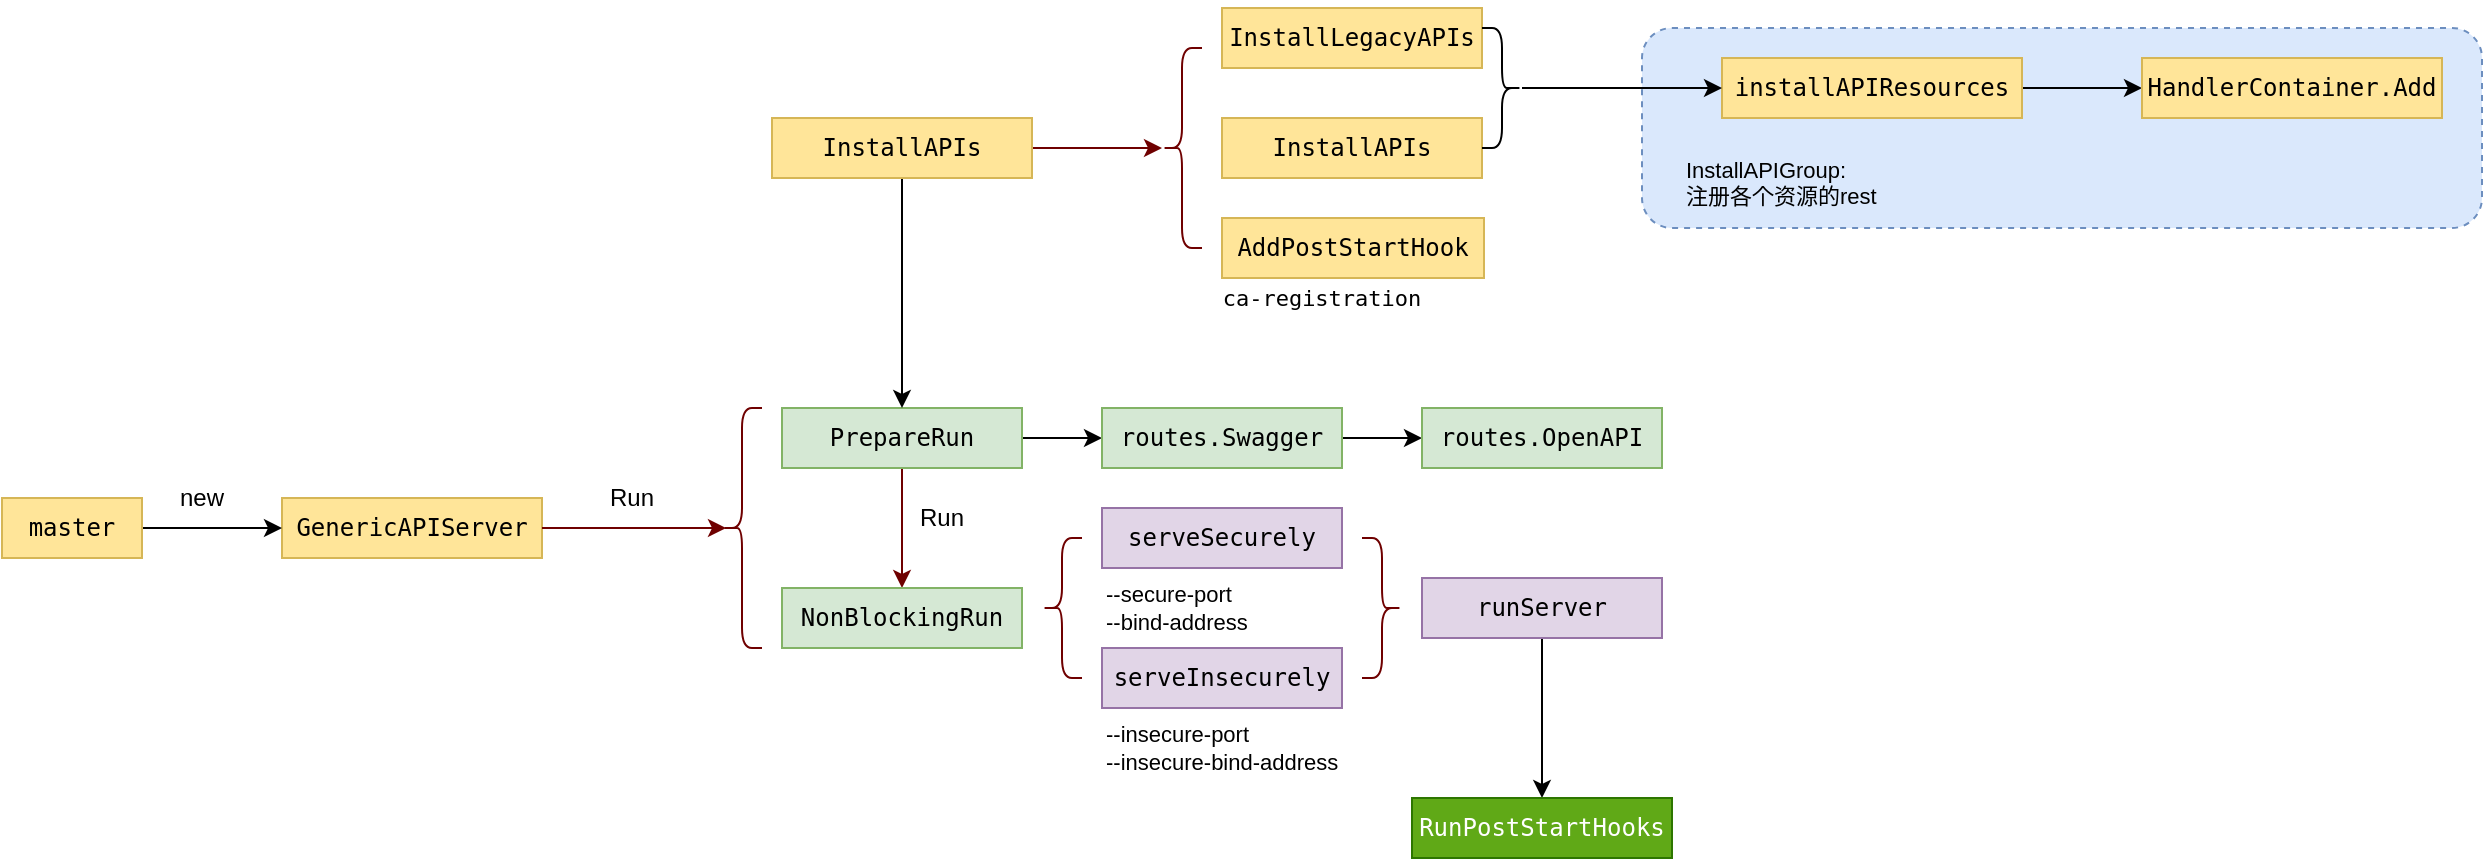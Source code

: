 <mxfile version="10.6.3" type="device"><diagram id="0EXNQMKHRJYtydn7bv10" name="apiserver"><mxGraphModel dx="1078" dy="962" grid="1" gridSize="10" guides="1" tooltips="1" connect="1" arrows="1" fold="1" page="1" pageScale="1" pageWidth="850" pageHeight="1100" math="0" shadow="0"><root><mxCell id="NPDnRlor-jq4bN589PqA-0"/><mxCell id="NPDnRlor-jq4bN589PqA-1" parent="NPDnRlor-jq4bN589PqA-0"/><mxCell id="qPgI_89PEiuirWk6Jyd_-83" value="" style="rounded=1;whiteSpace=wrap;html=1;fillColor=#dae8fc;fontSize=11;align=left;dashed=1;strokeColor=#6c8ebf;gradientColor=none;" parent="NPDnRlor-jq4bN589PqA-1" vertex="1"><mxGeometry x="880" y="130" width="420" height="100" as="geometry"/></mxCell><mxCell id="qPgI_89PEiuirWk6Jyd_-1" value="&lt;pre&gt;GenericAPIServer&lt;/pre&gt;" style="rounded=0;whiteSpace=wrap;html=1;align=center;fillColor=#FFE599;strokeColor=#d6b656;" parent="NPDnRlor-jq4bN589PqA-1" vertex="1"><mxGeometry x="200" y="365" width="130" height="30" as="geometry"/></mxCell><mxCell id="qPgI_89PEiuirWk6Jyd_-12" value="" style="edgeStyle=orthogonalEdgeStyle;rounded=0;orthogonalLoop=1;jettySize=auto;html=1;strokeWidth=1;fillColor=#a20025;strokeColor=#6F0000;" parent="NPDnRlor-jq4bN589PqA-1" source="qPgI_89PEiuirWk6Jyd_-4" target="qPgI_89PEiuirWk6Jyd_-5" edge="1"><mxGeometry relative="1" as="geometry"/></mxCell><mxCell id="qPgI_89PEiuirWk6Jyd_-79" value="" style="edgeStyle=orthogonalEdgeStyle;rounded=0;comic=0;orthogonalLoop=1;jettySize=auto;html=1;shadow=0;strokeWidth=1;fontSize=11;" parent="NPDnRlor-jq4bN589PqA-1" source="qPgI_89PEiuirWk6Jyd_-4" target="qPgI_89PEiuirWk6Jyd_-78" edge="1"><mxGeometry relative="1" as="geometry"/></mxCell><mxCell id="qPgI_89PEiuirWk6Jyd_-4" value="&lt;pre&gt;&lt;span&gt;PrepareRun&lt;/span&gt;&lt;/pre&gt;" style="rounded=0;whiteSpace=wrap;html=1;fillColor=#d5e8d4;align=center;strokeColor=#82b366;" parent="NPDnRlor-jq4bN589PqA-1" vertex="1"><mxGeometry x="450" y="320" width="120" height="30" as="geometry"/></mxCell><mxCell id="qPgI_89PEiuirWk6Jyd_-81" value="" style="edgeStyle=orthogonalEdgeStyle;rounded=0;comic=0;orthogonalLoop=1;jettySize=auto;html=1;shadow=0;strokeWidth=1;fontSize=11;" parent="NPDnRlor-jq4bN589PqA-1" source="qPgI_89PEiuirWk6Jyd_-78" target="qPgI_89PEiuirWk6Jyd_-80" edge="1"><mxGeometry relative="1" as="geometry"/></mxCell><mxCell id="qPgI_89PEiuirWk6Jyd_-78" value="&lt;pre&gt;&lt;pre&gt;routes.&lt;span&gt;Swagger&lt;/span&gt;&lt;/pre&gt;&lt;/pre&gt;" style="rounded=0;whiteSpace=wrap;html=1;fillColor=#d5e8d4;align=center;strokeColor=#82b366;" parent="NPDnRlor-jq4bN589PqA-1" vertex="1"><mxGeometry x="610" y="320" width="120" height="30" as="geometry"/></mxCell><mxCell id="qPgI_89PEiuirWk6Jyd_-80" value="&lt;pre&gt;&lt;pre&gt;routes.&lt;span&gt;OpenAPI&lt;/span&gt;&lt;/pre&gt;&lt;/pre&gt;" style="rounded=0;whiteSpace=wrap;html=1;fillColor=#d5e8d4;align=center;strokeColor=#82b366;" parent="NPDnRlor-jq4bN589PqA-1" vertex="1"><mxGeometry x="770" y="320" width="120" height="30" as="geometry"/></mxCell><mxCell id="qPgI_89PEiuirWk6Jyd_-5" value="&lt;pre&gt;&lt;span&gt;NonBlockingRun&lt;/span&gt;&lt;/pre&gt;" style="rounded=0;whiteSpace=wrap;html=1;fillColor=#d5e8d4;align=center;strokeColor=#82b366;" parent="NPDnRlor-jq4bN589PqA-1" vertex="1"><mxGeometry x="450" y="410" width="120" height="30" as="geometry"/></mxCell><mxCell id="qPgI_89PEiuirWk6Jyd_-16" value="&lt;pre&gt;&lt;pre&gt;serveSecurely&lt;/pre&gt;&lt;/pre&gt;" style="rounded=0;whiteSpace=wrap;html=1;fillColor=#e1d5e7;align=center;strokeColor=#9673a6;" parent="NPDnRlor-jq4bN589PqA-1" vertex="1"><mxGeometry x="610" y="370" width="120" height="30" as="geometry"/></mxCell><mxCell id="qPgI_89PEiuirWk6Jyd_-14" value="&lt;pre&gt;&lt;pre&gt;&lt;pre&gt;serveInsecurely&lt;/pre&gt;&lt;/pre&gt;&lt;/pre&gt;" style="rounded=0;whiteSpace=wrap;html=1;fillColor=#e1d5e7;align=center;strokeColor=#9673a6;" parent="NPDnRlor-jq4bN589PqA-1" vertex="1"><mxGeometry x="610" y="440" width="120" height="30" as="geometry"/></mxCell><mxCell id="qPgI_89PEiuirWk6Jyd_-7" value="" style="shape=curlyBracket;whiteSpace=wrap;html=1;rounded=1;fillColor=#a20025;align=center;strokeColor=#6F0000;fontColor=#ffffff;" parent="NPDnRlor-jq4bN589PqA-1" vertex="1"><mxGeometry x="420" y="320" width="20" height="120" as="geometry"/></mxCell><mxCell id="qPgI_89PEiuirWk6Jyd_-8" value="" style="endArrow=classic;html=1;entryX=0.1;entryY=0.5;entryDx=0;entryDy=0;entryPerimeter=0;fillColor=#a20025;strokeColor=#6F0000;" parent="NPDnRlor-jq4bN589PqA-1" source="qPgI_89PEiuirWk6Jyd_-1" target="qPgI_89PEiuirWk6Jyd_-7" edge="1"><mxGeometry width="50" height="50" relative="1" as="geometry"><mxPoint x="270" y="510" as="sourcePoint"/><mxPoint x="320" y="460" as="targetPoint"/></mxGeometry></mxCell><mxCell id="qPgI_89PEiuirWk6Jyd_-9" value="Run" style="text;html=1;strokeColor=none;fillColor=none;align=center;verticalAlign=middle;whiteSpace=wrap;rounded=0;" parent="NPDnRlor-jq4bN589PqA-1" vertex="1"><mxGeometry x="355" y="355" width="40" height="20" as="geometry"/></mxCell><mxCell id="qPgI_89PEiuirWk6Jyd_-13" value="Run" style="text;html=1;strokeColor=none;fillColor=none;align=center;verticalAlign=middle;whiteSpace=wrap;rounded=0;" parent="NPDnRlor-jq4bN589PqA-1" vertex="1"><mxGeometry x="510" y="365" width="40" height="20" as="geometry"/></mxCell><mxCell id="qPgI_89PEiuirWk6Jyd_-18" value="" style="shape=curlyBracket;whiteSpace=wrap;html=1;rounded=1;fillColor=#a20025;align=center;strokeColor=#6F0000;fontColor=#ffffff;" parent="NPDnRlor-jq4bN589PqA-1" vertex="1"><mxGeometry x="580" y="385" width="20" height="70" as="geometry"/></mxCell><mxCell id="qPgI_89PEiuirWk6Jyd_-20" value="--insecure-port&lt;br style=&quot;font-size: 11px;&quot;&gt;--insecure-bind-address&lt;br style=&quot;font-size: 11px;&quot;&gt;" style="text;html=1;strokeColor=none;fillColor=none;align=left;verticalAlign=middle;whiteSpace=wrap;rounded=0;fontSize=11;" parent="NPDnRlor-jq4bN589PqA-1" vertex="1"><mxGeometry x="610" y="480" width="150" height="20" as="geometry"/></mxCell><mxCell id="qPgI_89PEiuirWk6Jyd_-25" value="--secure-port&lt;br style=&quot;font-size: 11px;&quot;&gt;--bind-address&lt;br style=&quot;font-size: 11px;&quot;&gt;" style="text;html=1;strokeColor=none;fillColor=none;align=left;verticalAlign=middle;whiteSpace=wrap;rounded=0;fontSize=11;" parent="NPDnRlor-jq4bN589PqA-1" vertex="1"><mxGeometry x="610" y="410" width="150" height="20" as="geometry"/></mxCell><mxCell id="qPgI_89PEiuirWk6Jyd_-27" value="" style="shape=curlyBracket;whiteSpace=wrap;html=1;rounded=1;fillColor=#a20025;align=center;direction=west;strokeColor=#6F0000;fontColor=#ffffff;" parent="NPDnRlor-jq4bN589PqA-1" vertex="1"><mxGeometry x="740" y="385" width="20" height="70" as="geometry"/></mxCell><mxCell id="qPgI_89PEiuirWk6Jyd_-44" value="" style="edgeStyle=orthogonalEdgeStyle;rounded=0;comic=0;orthogonalLoop=1;jettySize=auto;html=1;shadow=0;strokeWidth=1;fontSize=11;" parent="NPDnRlor-jq4bN589PqA-1" source="qPgI_89PEiuirWk6Jyd_-30" target="qPgI_89PEiuirWk6Jyd_-43" edge="1"><mxGeometry relative="1" as="geometry"/></mxCell><mxCell id="qPgI_89PEiuirWk6Jyd_-30" value="&lt;pre&gt;&lt;pre&gt;&lt;pre&gt;&lt;pre&gt;&lt;span&gt;runServer&lt;/span&gt;&lt;/pre&gt;&lt;/pre&gt;&lt;/pre&gt;&lt;/pre&gt;" style="rounded=0;whiteSpace=wrap;html=1;fillColor=#e1d5e7;align=center;strokeColor=#9673a6;" parent="NPDnRlor-jq4bN589PqA-1" vertex="1"><mxGeometry x="770" y="405" width="120" height="30" as="geometry"/></mxCell><mxCell id="qPgI_89PEiuirWk6Jyd_-43" value="&lt;pre&gt;&lt;pre&gt;&lt;pre&gt;&lt;pre&gt;&lt;pre&gt;RunPostStartHooks&lt;/pre&gt;&lt;/pre&gt;&lt;/pre&gt;&lt;/pre&gt;&lt;/pre&gt;" style="rounded=0;whiteSpace=wrap;html=1;fillColor=#60a917;align=center;strokeColor=#2D7600;fontColor=#ffffff;" parent="NPDnRlor-jq4bN589PqA-1" vertex="1"><mxGeometry x="765" y="515" width="130" height="30" as="geometry"/></mxCell><mxCell id="qPgI_89PEiuirWk6Jyd_-37" value="" style="edgeStyle=orthogonalEdgeStyle;rounded=0;orthogonalLoop=1;jettySize=auto;html=1;strokeWidth=1;fontSize=11;" parent="NPDnRlor-jq4bN589PqA-1" source="qPgI_89PEiuirWk6Jyd_-33" target="qPgI_89PEiuirWk6Jyd_-1" edge="1"><mxGeometry relative="1" as="geometry"/></mxCell><mxCell id="qPgI_89PEiuirWk6Jyd_-33" value="&lt;pre&gt;master&lt;/pre&gt;" style="rounded=0;whiteSpace=wrap;html=1;align=center;fillColor=#FFE599;strokeColor=#d6b656;" parent="NPDnRlor-jq4bN589PqA-1" vertex="1"><mxGeometry x="60" y="365" width="70" height="30" as="geometry"/></mxCell><mxCell id="qPgI_89PEiuirWk6Jyd_-41" value="new" style="text;html=1;strokeColor=none;fillColor=none;align=center;verticalAlign=middle;whiteSpace=wrap;rounded=0;fontSize=12;" parent="NPDnRlor-jq4bN589PqA-1" vertex="1"><mxGeometry x="140" y="355" width="40" height="20" as="geometry"/></mxCell><mxCell id="qPgI_89PEiuirWk6Jyd_-45" value="&lt;pre&gt;&lt;pre&gt;&lt;pre&gt;InstallAPIs&lt;/pre&gt;&lt;/pre&gt;&lt;/pre&gt;" style="rounded=0;whiteSpace=wrap;html=1;align=center;fillColor=#FFE599;strokeColor=#d6b656;" parent="NPDnRlor-jq4bN589PqA-1" vertex="1"><mxGeometry x="670" y="175" width="130" height="30" as="geometry"/></mxCell><mxCell id="qPgI_89PEiuirWk6Jyd_-77" value="" style="edgeStyle=orthogonalEdgeStyle;rounded=0;comic=0;orthogonalLoop=1;jettySize=auto;html=1;shadow=0;strokeWidth=1;fontSize=11;" parent="NPDnRlor-jq4bN589PqA-1" source="qPgI_89PEiuirWk6Jyd_-46" target="qPgI_89PEiuirWk6Jyd_-76" edge="1"><mxGeometry relative="1" as="geometry"/></mxCell><mxCell id="qPgI_89PEiuirWk6Jyd_-46" value="&lt;pre&gt;&lt;pre&gt;&lt;pre&gt;&lt;pre&gt;installAPIResources&lt;/pre&gt;&lt;/pre&gt;&lt;/pre&gt;&lt;/pre&gt;" style="rounded=0;whiteSpace=wrap;html=1;align=center;fillColor=#FFE599;strokeColor=#d6b656;" parent="NPDnRlor-jq4bN589PqA-1" vertex="1"><mxGeometry x="920" y="145" width="150" height="30" as="geometry"/></mxCell><mxCell id="qPgI_89PEiuirWk6Jyd_-76" value="&lt;pre&gt;&lt;pre&gt;&lt;pre&gt;&lt;pre&gt;&lt;pre&gt;HandlerContainer.Add&lt;/pre&gt;&lt;/pre&gt;&lt;/pre&gt;&lt;/pre&gt;&lt;/pre&gt;" style="rounded=0;whiteSpace=wrap;html=1;align=center;fillColor=#FFE599;strokeColor=#d6b656;" parent="NPDnRlor-jq4bN589PqA-1" vertex="1"><mxGeometry x="1130" y="145" width="150" height="30" as="geometry"/></mxCell><mxCell id="qPgI_89PEiuirWk6Jyd_-48" value="&lt;pre&gt;&lt;pre&gt;&lt;pre&gt;AddPostStartHook&lt;/pre&gt;&lt;/pre&gt;&lt;/pre&gt;" style="rounded=0;whiteSpace=wrap;html=1;align=center;fillColor=#FFE599;strokeColor=#d6b656;" parent="NPDnRlor-jq4bN589PqA-1" vertex="1"><mxGeometry x="670" y="225" width="131" height="30" as="geometry"/></mxCell><mxCell id="qPgI_89PEiuirWk6Jyd_-52" value="&lt;pre&gt;ca-registration&lt;/pre&gt;" style="text;html=1;strokeColor=none;fillColor=none;align=center;verticalAlign=middle;whiteSpace=wrap;rounded=0;fontSize=11;" parent="NPDnRlor-jq4bN589PqA-1" vertex="1"><mxGeometry x="670" y="255" width="100" height="20" as="geometry"/></mxCell><mxCell id="qPgI_89PEiuirWk6Jyd_-55" value="" style="shape=curlyBracket;whiteSpace=wrap;html=1;rounded=1;fillColor=#a20025;fontSize=11;align=left;strokeColor=#6F0000;fontColor=#ffffff;" parent="NPDnRlor-jq4bN589PqA-1" vertex="1"><mxGeometry x="640" y="140" width="20" height="100" as="geometry"/></mxCell><mxCell id="qPgI_89PEiuirWk6Jyd_-58" value="" style="edgeStyle=orthogonalEdgeStyle;rounded=0;comic=0;orthogonalLoop=1;jettySize=auto;html=1;shadow=0;strokeWidth=1;fontSize=11;entryX=0.5;entryY=0;entryDx=0;entryDy=0;" parent="NPDnRlor-jq4bN589PqA-1" source="qPgI_89PEiuirWk6Jyd_-56" target="qPgI_89PEiuirWk6Jyd_-4" edge="1"><mxGeometry relative="1" as="geometry"><mxPoint x="510" y="310" as="targetPoint"/></mxGeometry></mxCell><mxCell id="qPgI_89PEiuirWk6Jyd_-65" value="" style="edgeStyle=orthogonalEdgeStyle;rounded=0;comic=0;orthogonalLoop=1;jettySize=auto;html=1;shadow=0;strokeWidth=1;fontSize=11;fillColor=#a20025;strokeColor=#6F0000;" parent="NPDnRlor-jq4bN589PqA-1" source="qPgI_89PEiuirWk6Jyd_-56" target="qPgI_89PEiuirWk6Jyd_-55" edge="1"><mxGeometry relative="1" as="geometry"/></mxCell><mxCell id="qPgI_89PEiuirWk6Jyd_-56" value="&lt;pre&gt;&lt;pre&gt;&lt;span&gt;InstallAPIs&lt;/span&gt;&lt;/pre&gt;&lt;/pre&gt;" style="rounded=0;whiteSpace=wrap;html=1;align=center;fillColor=#FFE599;strokeColor=#d6b656;" parent="NPDnRlor-jq4bN589PqA-1" vertex="1"><mxGeometry x="445" y="175" width="130" height="30" as="geometry"/></mxCell><mxCell id="qPgI_89PEiuirWk6Jyd_-70" value="&lt;pre&gt;&lt;pre&gt;InstallLegacyAPIs&lt;/pre&gt;&lt;/pre&gt;" style="rounded=0;whiteSpace=wrap;html=1;align=center;fillColor=#FFE599;strokeColor=#d6b656;" parent="NPDnRlor-jq4bN589PqA-1" vertex="1"><mxGeometry x="670" y="120" width="130" height="30" as="geometry"/></mxCell><mxCell id="qPgI_89PEiuirWk6Jyd_-75" value="" style="edgeStyle=orthogonalEdgeStyle;rounded=0;comic=0;orthogonalLoop=1;jettySize=auto;html=1;shadow=0;strokeWidth=1;fontSize=11;" parent="NPDnRlor-jq4bN589PqA-1" source="qPgI_89PEiuirWk6Jyd_-72" target="qPgI_89PEiuirWk6Jyd_-46" edge="1"><mxGeometry relative="1" as="geometry"><mxPoint x="900" y="160" as="targetPoint"/></mxGeometry></mxCell><mxCell id="qPgI_89PEiuirWk6Jyd_-72" value="" style="shape=curlyBracket;whiteSpace=wrap;html=1;rounded=1;fillColor=#FFE599;fontSize=11;align=left;direction=west;" parent="NPDnRlor-jq4bN589PqA-1" vertex="1"><mxGeometry x="800" y="130" width="20" height="60" as="geometry"/></mxCell><mxCell id="qPgI_89PEiuirWk6Jyd_-84" value="InstallAPIGroup:&lt;br&gt;注册各个资源的rest&lt;br&gt;&lt;br&gt;" style="text;html=1;strokeColor=none;fillColor=none;align=left;verticalAlign=top;whiteSpace=wrap;rounded=0;dashed=1;fontSize=11;" parent="NPDnRlor-jq4bN589PqA-1" vertex="1"><mxGeometry x="900" y="187.5" width="106" height="35" as="geometry"/></mxCell></root></mxGraphModel></diagram><diagram id="2BAQnxbD869eLY2h0QVb" name="kubelet"><mxGraphModel dx="2618" dy="1127" grid="1" gridSize="10" guides="1" tooltips="1" connect="1" arrows="1" fold="1" page="1" pageScale="1" pageWidth="850" pageHeight="1100" math="0" shadow="0"><root><mxCell id="Q8dyNFH-zb9ZSTOFOOfr-0"/><mxCell id="Q8dyNFH-zb9ZSTOFOOfr-1" parent="Q8dyNFH-zb9ZSTOFOOfr-0"/><mxCell id="yoaOH-jMSPUx9an7nYUn-78" value="" style="rounded=1;whiteSpace=wrap;html=1;fontSize=10;align=center;dashed=1;fillColor=#ffe6cc;strokeColor=#d79b00;" vertex="1" parent="Q8dyNFH-zb9ZSTOFOOfr-1"><mxGeometry x="1943" y="1960" width="1077" height="270" as="geometry"/></mxCell><mxCell id="yoaOH-jMSPUx9an7nYUn-27" value="" style="rounded=1;whiteSpace=wrap;html=1;dashed=1;" vertex="1" parent="Q8dyNFH-zb9ZSTOFOOfr-1"><mxGeometry x="1220" y="1565" width="380" height="100" as="geometry"/></mxCell><mxCell id="dIYhFRPxww-eUrL_iecV-112" value="" style="rounded=1;whiteSpace=wrap;html=1;labelBackgroundColor=none;strokeColor=#d6b656;fillColor=#fff2cc;fontSize=12;align=center;dashed=1;" parent="Q8dyNFH-zb9ZSTOFOOfr-1" vertex="1"><mxGeometry x="1220" y="1401" width="580" height="90" as="geometry"/></mxCell><mxCell id="dIYhFRPxww-eUrL_iecV-30" value="" style="rounded=1;whiteSpace=wrap;html=1;fontSize=10;align=left;fillColor=#eeeeee;strokeColor=#36393d;dashed=1;" parent="Q8dyNFH-zb9ZSTOFOOfr-1" vertex="1"><mxGeometry x="1220" y="1111" width="400" height="199" as="geometry"/></mxCell><mxCell id="skwF87uD72uvjeriCwiv-60" value="" style="rounded=1;whiteSpace=wrap;html=1;fontSize=11;align=left;dashed=1;fillColor=#f9f7ed;strokeColor=#36393d;" parent="Q8dyNFH-zb9ZSTOFOOfr-1" vertex="1"><mxGeometry x="1220" y="845" width="600" height="165" as="geometry"/></mxCell><mxCell id="skwF87uD72uvjeriCwiv-3" value="" style="rounded=1;whiteSpace=wrap;html=1;fillColor=#dae8fc;strokeColor=#6c8ebf;dashed=1;" parent="Q8dyNFH-zb9ZSTOFOOfr-1" vertex="1"><mxGeometry x="1220" y="680" width="720" height="155" as="geometry"/></mxCell><mxCell id="zJGPflEoIckCxQAvTCpA-8" value="" style="rounded=1;whiteSpace=wrap;html=1;strokeColor=#d6b656;align=left;fillColor=#FFFCFC;dashed=1;" parent="Q8dyNFH-zb9ZSTOFOOfr-1" vertex="1"><mxGeometry x="1220" y="290" width="890" height="200" as="geometry"/></mxCell><mxCell id="dbeag95wtKZrcvjG3ae--36" value="" style="rounded=1;whiteSpace=wrap;html=1;fontSize=12;align=left;dashed=1;fillColor=#dae8fc;strokeColor=#6c8ebf;shadow=0;glass=0;comic=0;" parent="Q8dyNFH-zb9ZSTOFOOfr-1" vertex="1"><mxGeometry x="-670" y="142.5" width="830" height="285" as="geometry"/></mxCell><mxCell id="dbeag95wtKZrcvjG3ae--0" value="&lt;pre&gt;&lt;pre&gt;&lt;span&gt;RunKubelet&lt;/span&gt;&lt;/pre&gt;&lt;/pre&gt;" style="rounded=0;whiteSpace=wrap;html=1;fillColor=#f8cecc;align=center;strokeColor=#b85450;" parent="Q8dyNFH-zb9ZSTOFOOfr-1" vertex="1"><mxGeometry x="310" y="655" width="90" height="30" as="geometry"/></mxCell><mxCell id="dbeag95wtKZrcvjG3ae--2" value="&lt;pre&gt;1.CreateAndInitKubelet&lt;/pre&gt;" style="rounded=0;whiteSpace=wrap;html=1;fillColor=#fff2cc;align=left;strokeColor=#d6b656;verticalAlign=middle;" parent="Q8dyNFH-zb9ZSTOFOOfr-1" vertex="1"><mxGeometry x="440" y="630" width="170" height="30" as="geometry"/></mxCell><mxCell id="SEJSgfrC4T6kNAzeghom-7" value="" style="edgeStyle=orthogonalEdgeStyle;rounded=0;orthogonalLoop=1;jettySize=auto;html=1;fontColor=#000000;entryX=0.1;entryY=0.5;entryDx=0;entryDy=0;entryPerimeter=0;fillColor=#a0522d;strokeColor=#6D1F00;" parent="Q8dyNFH-zb9ZSTOFOOfr-1" source="dbeag95wtKZrcvjG3ae--6" target="SEJSgfrC4T6kNAzeghom-5" edge="1"><mxGeometry relative="1" as="geometry"/></mxCell><mxCell id="dbeag95wtKZrcvjG3ae--6" value="&lt;pre&gt;2.startKubelet&lt;/pre&gt;" style="rounded=0;whiteSpace=wrap;html=1;fillColor=#fff2cc;align=left;strokeColor=#d6b656;" parent="Q8dyNFH-zb9ZSTOFOOfr-1" vertex="1"><mxGeometry x="440" y="680" width="170" height="30" as="geometry"/></mxCell><mxCell id="SEJSgfrC4T6kNAzeghom-2" value="&lt;pre&gt;3.startKubelet&lt;/pre&gt;" style="rounded=0;whiteSpace=wrap;html=1;fillColor=#dae8fc;align=left;strokeColor=#6c8ebf;" parent="Q8dyNFH-zb9ZSTOFOOfr-1" vertex="1"><mxGeometry x="700" y="730" width="110" height="30" as="geometry"/></mxCell><mxCell id="SEJSgfrC4T6kNAzeghom-0" value="&lt;pre&gt;2.startKubelet&lt;/pre&gt;" style="rounded=0;whiteSpace=wrap;html=1;fillColor=#ffe6cc;align=left;strokeColor=#d79b00;" parent="Q8dyNFH-zb9ZSTOFOOfr-1" vertex="1"><mxGeometry x="700" y="680" width="110" height="30" as="geometry"/></mxCell><mxCell id="SEJSgfrC4T6kNAzeghom-11" value="" style="edgeStyle=orthogonalEdgeStyle;rounded=0;orthogonalLoop=1;jettySize=auto;html=1;fontColor=#000000;entryX=0.1;entryY=0.5;entryDx=0;entryDy=0;entryPerimeter=0;fillColor=#a0522d;strokeColor=#6D1F00;" parent="Q8dyNFH-zb9ZSTOFOOfr-1" source="jZ_SE6P0meEp5VVEop-c-0" target="SEJSgfrC4T6kNAzeghom-12" edge="1"><mxGeometry relative="1" as="geometry"><mxPoint x="890" y="655" as="targetPoint"/></mxGeometry></mxCell><mxCell id="jZ_SE6P0meEp5VVEop-c-0" value="&lt;pre&gt;&lt;pre&gt;1.k.Run&lt;/pre&gt;&lt;/pre&gt;" style="rounded=0;whiteSpace=wrap;html=1;fillColor=#b1ddf0;align=left;strokeColor=#10739e;" parent="Q8dyNFH-zb9ZSTOFOOfr-1" vertex="1"><mxGeometry x="700" y="630" width="110" height="30" as="geometry"/></mxCell><mxCell id="dbeag95wtKZrcvjG3ae--7" value="" style="shape=curlyBracket;whiteSpace=wrap;html=1;rounded=1;fillColor=#a20025;fontSize=11;align=left;strokeColor=#6F0000;fontColor=#ffffff;" parent="Q8dyNFH-zb9ZSTOFOOfr-1" vertex="1"><mxGeometry x="410" y="645" width="20" height="50" as="geometry"/></mxCell><mxCell id="dbeag95wtKZrcvjG3ae--12" value="&lt;pre style=&quot;font-size: 12px;&quot;&gt;1.NewMainKubelet&lt;/pre&gt;" style="rounded=0;whiteSpace=wrap;html=1;fillColor=#60a917;align=left;strokeColor=#2D7600;verticalAlign=middle;fontSize=12;fontColor=#ffffff;" parent="Q8dyNFH-zb9ZSTOFOOfr-1" vertex="1"><mxGeometry x="180" y="420" width="180" height="30" as="geometry"/></mxCell><mxCell id="dbeag95wtKZrcvjG3ae--14" value="&lt;pre style=&quot;font-size: 12px&quot;&gt;2.StartGarbageCollection&lt;/pre&gt;" style="rounded=0;whiteSpace=wrap;html=1;fillColor=#60a917;align=left;strokeColor=#2D7600;verticalAlign=middle;fontSize=12;fontColor=#ffffff;" parent="Q8dyNFH-zb9ZSTOFOOfr-1" vertex="1"><mxGeometry x="180" y="470" width="180" height="30" as="geometry"/></mxCell><mxCell id="dbeag95wtKZrcvjG3ae--15" value="" style="shape=curlyBracket;whiteSpace=wrap;html=1;rounded=1;fillColor=#a20025;fontSize=12;align=left;direction=west;strokeColor=#6F0000;fontColor=#ffffff;" parent="Q8dyNFH-zb9ZSTOFOOfr-1" vertex="1"><mxGeometry x="370" y="430" width="20" height="60" as="geometry"/></mxCell><mxCell id="dbeag95wtKZrcvjG3ae--16" value="" style="edgeStyle=segmentEdgeStyle;endArrow=classic;html=1;shadow=0;strokeWidth=1;fontSize=12;fontColor=#FFFFFF;exitX=0.5;exitY=0;exitDx=0;exitDy=0;fillColor=#a20025;strokeColor=#6F0000;" parent="Q8dyNFH-zb9ZSTOFOOfr-1" source="dbeag95wtKZrcvjG3ae--2" edge="1"><mxGeometry width="50" height="50" relative="1" as="geometry"><mxPoint x="180" y="710" as="sourcePoint"/><mxPoint x="400" y="460" as="targetPoint"/><Array as="points"><mxPoint x="525" y="460"/></Array></mxGeometry></mxCell><mxCell id="dbeag95wtKZrcvjG3ae--17" value="" style="edgeStyle=segmentEdgeStyle;endArrow=classic;html=1;shadow=0;strokeWidth=1;fontSize=12;fontColor=#FFFFFF;fillColor=#a20025;strokeColor=#6F0000;" parent="Q8dyNFH-zb9ZSTOFOOfr-1" source="dbeag95wtKZrcvjG3ae--12" edge="1"><mxGeometry width="50" height="50" relative="1" as="geometry"><mxPoint x="180" y="710" as="sourcePoint"/><mxPoint x="160" y="290" as="targetPoint"/><Array as="points"><mxPoint x="270" y="290"/></Array></mxGeometry></mxCell><mxCell id="dbeag95wtKZrcvjG3ae--19" value="" style="shape=curlyBracket;whiteSpace=wrap;html=1;rounded=1;fillColor=#a20025;fontSize=12;fontColor=#ffffff;align=left;direction=west;strokeColor=#6F0000;" parent="Q8dyNFH-zb9ZSTOFOOfr-1" vertex="1"><mxGeometry x="130" y="230" width="20" height="120" as="geometry"/></mxCell><mxCell id="dbeag95wtKZrcvjG3ae--22" value="" style="edgeStyle=orthogonalEdgeStyle;rounded=0;comic=0;orthogonalLoop=1;jettySize=auto;html=1;shadow=0;strokeWidth=1;fontSize=12;fontColor=#FFFFFF;fillColor=#a20025;strokeColor=#6F0000;" parent="Q8dyNFH-zb9ZSTOFOOfr-1" source="dbeag95wtKZrcvjG3ae--20" edge="1"><mxGeometry relative="1" as="geometry"><mxPoint x="-70" y="240" as="targetPoint"/></mxGeometry></mxCell><mxCell id="dbeag95wtKZrcvjG3ae--20" value="&lt;pre style=&quot;font-size: 12px&quot;&gt;&lt;pre&gt;&lt;span&gt;makePodSourceConfig&lt;/span&gt;&lt;/pre&gt;&lt;/pre&gt;" style="rounded=0;whiteSpace=wrap;html=1;fillColor=#76608a;align=center;strokeColor=#432D57;verticalAlign=middle;fontSize=12;fontColor=#ffffff;" parent="Q8dyNFH-zb9ZSTOFOOfr-1" vertex="1"><mxGeometry x="-30" y="225" width="150" height="30" as="geometry"/></mxCell><mxCell id="dbeag95wtKZrcvjG3ae--23" value="" style="shape=curlyBracket;whiteSpace=wrap;html=1;rounded=1;fillColor=#a20025;fontSize=12;fontColor=#ffffff;align=left;direction=west;strokeColor=#6F0000;" parent="Q8dyNFH-zb9ZSTOFOOfr-1" vertex="1"><mxGeometry x="-100" y="180" width="20" height="120" as="geometry"/></mxCell><mxCell id="dbeag95wtKZrcvjG3ae--28" value="" style="edgeStyle=orthogonalEdgeStyle;rounded=0;comic=0;orthogonalLoop=1;jettySize=auto;html=1;shadow=0;strokeWidth=1;fontSize=12;fontColor=#FFFFFF;fillColor=#a20025;strokeColor=#6F0000;" parent="Q8dyNFH-zb9ZSTOFOOfr-1" source="dbeag95wtKZrcvjG3ae--26" target="dbeag95wtKZrcvjG3ae--30" edge="1"><mxGeometry relative="1" as="geometry"><mxPoint x="-290" y="180" as="targetPoint"/></mxGeometry></mxCell><mxCell id="dbeag95wtKZrcvjG3ae--26" value="&lt;pre style=&quot;font-size: 12px&quot;&gt;&lt;pre&gt;&lt;pre&gt;&lt;pre&gt;&lt;span&gt;NewPodConfig&lt;/span&gt;&lt;/pre&gt;&lt;/pre&gt;&lt;/pre&gt;&lt;/pre&gt;" style="rounded=0;whiteSpace=wrap;html=1;fillColor=#d0cee2;align=center;strokeColor=#56517e;verticalAlign=middle;fontSize=12;" parent="Q8dyNFH-zb9ZSTOFOOfr-1" vertex="1"><mxGeometry x="-206" y="165" width="100" height="30" as="geometry"/></mxCell><mxCell id="dbeag95wtKZrcvjG3ae--54" value="" style="edgeStyle=orthogonalEdgeStyle;rounded=0;comic=0;orthogonalLoop=1;jettySize=auto;html=1;shadow=0;strokeWidth=1;fontSize=12;fontColor=#000000;fillColor=#a20025;strokeColor=#6F0000;entryX=1;entryY=0.5;entryDx=0;entryDy=0;" parent="Q8dyNFH-zb9ZSTOFOOfr-1" source="dbeag95wtKZrcvjG3ae--30" target="dbeag95wtKZrcvjG3ae--53" edge="1"><mxGeometry relative="1" as="geometry"><mxPoint x="-400" y="180" as="targetPoint"/></mxGeometry></mxCell><mxCell id="dbeag95wtKZrcvjG3ae--30" value="&lt;pre style=&quot;font-size: 12px;&quot;&gt;&lt;pre style=&quot;font-size: 12px;&quot;&gt;newPodStorage&lt;/pre&gt;&lt;/pre&gt;" style="text;html=1;strokeColor=none;fillColor=none;align=center;verticalAlign=middle;whiteSpace=wrap;rounded=0;fontSize=12;fontColor=#000000;strokeWidth=1;fontStyle=0" parent="Q8dyNFH-zb9ZSTOFOOfr-1" vertex="1"><mxGeometry x="-355" y="170" width="100" height="20" as="geometry"/></mxCell><mxCell id="dbeag95wtKZrcvjG3ae--67" value="" style="edgeStyle=orthogonalEdgeStyle;rounded=0;comic=0;orthogonalLoop=1;jettySize=auto;html=1;shadow=0;strokeWidth=1;fontSize=12;fontColor=#000000;fillColor=#a20025;strokeColor=#6F0000;entryX=1;entryY=0.5;entryDx=0;entryDy=0;" parent="Q8dyNFH-zb9ZSTOFOOfr-1" source="dbeag95wtKZrcvjG3ae--53" target="dbeag95wtKZrcvjG3ae--65" edge="1"><mxGeometry relative="1" as="geometry"><mxPoint x="-530" y="180" as="targetPoint"/></mxGeometry></mxCell><mxCell id="dbeag95wtKZrcvjG3ae--53" value="&lt;pre style=&quot;font-size: 12px&quot;&gt;&lt;pre style=&quot;font-size: 12px&quot;&gt;&lt;pre&gt;config.NewMux&lt;/pre&gt;&lt;/pre&gt;&lt;/pre&gt;" style="text;html=1;strokeColor=none;fillColor=none;align=center;verticalAlign=middle;whiteSpace=wrap;rounded=0;fontSize=12;fontColor=#000000;strokeWidth=1;fontStyle=0" parent="Q8dyNFH-zb9ZSTOFOOfr-1" vertex="1"><mxGeometry x="-500" y="170" width="105" height="20" as="geometry"/></mxCell><mxCell id="dbeag95wtKZrcvjG3ae--37" value="&lt;pre&gt;config.NewSourceFile&lt;/pre&gt;" style="text;html=1;strokeColor=none;fillColor=none;align=center;verticalAlign=middle;whiteSpace=wrap;rounded=0;shadow=0;glass=0;dashed=1;comic=0;fontSize=12;fontColor=#000000;" parent="Q8dyNFH-zb9ZSTOFOOfr-1" vertex="1"><mxGeometry x="-240" y="210" width="134" height="20" as="geometry"/></mxCell><mxCell id="dbeag95wtKZrcvjG3ae--38" value="&lt;pre&gt;config.NewSourceURL&lt;/pre&gt;" style="text;html=1;strokeColor=none;fillColor=none;align=center;verticalAlign=middle;whiteSpace=wrap;rounded=0;shadow=0;glass=0;dashed=1;comic=0;fontSize=12;fontColor=#000000;" parent="Q8dyNFH-zb9ZSTOFOOfr-1" vertex="1"><mxGeometry x="-230" y="242.5" width="124" height="20" as="geometry"/></mxCell><mxCell id="dbeag95wtKZrcvjG3ae--39" value="&lt;pre&gt;&lt;pre&gt;config.NewSourceApiserver&lt;/pre&gt;&lt;/pre&gt;" style="text;html=1;strokeColor=none;fillColor=none;align=center;verticalAlign=middle;whiteSpace=wrap;rounded=0;shadow=0;glass=0;dashed=1;comic=0;fontSize=12;fontColor=#000000;" parent="Q8dyNFH-zb9ZSTOFOOfr-1" vertex="1"><mxGeometry x="-270" y="275" width="164" height="20" as="geometry"/></mxCell><mxCell id="dbeag95wtKZrcvjG3ae--48" value="" style="shape=curlyBracket;whiteSpace=wrap;html=1;rounded=1;shadow=0;glass=0;comic=0;strokeColor=#6F0000;strokeWidth=1;fillColor=#a20025;fontSize=12;fontColor=#ffffff;align=left;" parent="Q8dyNFH-zb9ZSTOFOOfr-1" vertex="1"><mxGeometry x="-299" y="220" width="9" height="70" as="geometry"/></mxCell><mxCell id="dbeag95wtKZrcvjG3ae--52" value="" style="edgeStyle=orthogonalEdgeStyle;rounded=0;comic=0;orthogonalLoop=1;jettySize=auto;html=1;shadow=0;strokeWidth=1;fontSize=12;fontColor=#000000;" parent="Q8dyNFH-zb9ZSTOFOOfr-1" source="dbeag95wtKZrcvjG3ae--49" target="dbeag95wtKZrcvjG3ae--51" edge="1"><mxGeometry relative="1" as="geometry"/></mxCell><mxCell id="dbeag95wtKZrcvjG3ae--49" value="&lt;pre style=&quot;font-size: 12px&quot;&gt;&lt;pre&gt;&lt;pre&gt;&lt;pre&gt;&lt;span&gt;cfg.Channel&lt;/span&gt;&lt;/pre&gt;&lt;/pre&gt;&lt;/pre&gt;&lt;/pre&gt;" style="rounded=0;whiteSpace=wrap;html=1;fillColor=#b0e3e6;align=center;strokeColor=#0e8088;verticalAlign=middle;fontSize=12;" parent="Q8dyNFH-zb9ZSTOFOOfr-1" vertex="1"><mxGeometry x="-425" y="240" width="120" height="30" as="geometry"/></mxCell><mxCell id="dbeag95wtKZrcvjG3ae--62" value="" style="edgeStyle=orthogonalEdgeStyle;rounded=0;comic=0;orthogonalLoop=1;jettySize=auto;html=1;shadow=0;strokeWidth=1;fontSize=12;fontColor=#000000;" parent="Q8dyNFH-zb9ZSTOFOOfr-1" source="dbeag95wtKZrcvjG3ae--51" target="dbeag95wtKZrcvjG3ae--61" edge="1"><mxGeometry relative="1" as="geometry"/></mxCell><mxCell id="dbeag95wtKZrcvjG3ae--51" value="&lt;pre style=&quot;font-size: 12px&quot;&gt;&lt;pre&gt;&lt;pre&gt;&lt;pre&gt;&lt;pre&gt;c.mux.Channel&lt;/pre&gt;&lt;/pre&gt;&lt;/pre&gt;&lt;/pre&gt;&lt;/pre&gt;" style="rounded=0;whiteSpace=wrap;html=1;fillColor=#b0e3e6;align=center;strokeColor=#0e8088;verticalAlign=middle;fontSize=12;" parent="Q8dyNFH-zb9ZSTOFOOfr-1" vertex="1"><mxGeometry x="-425" y="320" width="120" height="30" as="geometry"/></mxCell><mxCell id="dbeag95wtKZrcvjG3ae--64" value="" style="edgeStyle=orthogonalEdgeStyle;rounded=0;comic=0;orthogonalLoop=1;jettySize=auto;html=1;shadow=0;strokeWidth=1;fontSize=12;fontColor=#000000;fillColor=#a20025;strokeColor=#6F0000;" parent="Q8dyNFH-zb9ZSTOFOOfr-1" source="dbeag95wtKZrcvjG3ae--61" target="dbeag95wtKZrcvjG3ae--63" edge="1"><mxGeometry relative="1" as="geometry"/></mxCell><mxCell id="dbeag95wtKZrcvjG3ae--61" value="&lt;pre style=&quot;font-size: 12px&quot;&gt;&lt;pre&gt;&lt;pre&gt;&lt;pre&gt;&lt;pre&gt;&lt;pre&gt;m.listen&lt;/pre&gt;&lt;/pre&gt;&lt;/pre&gt;&lt;/pre&gt;&lt;/pre&gt;&lt;/pre&gt;" style="rounded=0;whiteSpace=wrap;html=1;fillColor=#b0e3e6;align=center;strokeColor=#0e8088;verticalAlign=middle;fontSize=12;" parent="Q8dyNFH-zb9ZSTOFOOfr-1" vertex="1"><mxGeometry x="-425" y="380" width="120" height="30" as="geometry"/></mxCell><mxCell id="dbeag95wtKZrcvjG3ae--66" value="" style="edgeStyle=orthogonalEdgeStyle;rounded=0;comic=0;orthogonalLoop=1;jettySize=auto;html=1;shadow=0;strokeWidth=1;fontSize=12;fontColor=#000000;fillColor=#a20025;strokeColor=#6F0000;" parent="Q8dyNFH-zb9ZSTOFOOfr-1" source="dbeag95wtKZrcvjG3ae--63" target="dbeag95wtKZrcvjG3ae--65" edge="1"><mxGeometry relative="1" as="geometry"/></mxCell><mxCell id="dbeag95wtKZrcvjG3ae--63" value="&lt;pre style=&quot;font-size: 12px&quot;&gt;&lt;pre&gt;&lt;pre&gt;&lt;pre&gt;&lt;pre&gt;&lt;pre&gt;&lt;pre&gt;m.merger.Merge&lt;/pre&gt;&lt;/pre&gt;&lt;/pre&gt;&lt;/pre&gt;&lt;/pre&gt;&lt;/pre&gt;&lt;/pre&gt;" style="rounded=0;whiteSpace=wrap;html=1;fillColor=#6d8764;align=center;strokeColor=#3A5431;verticalAlign=middle;fontSize=12;fontColor=#ffffff;" parent="Q8dyNFH-zb9ZSTOFOOfr-1" vertex="1"><mxGeometry x="-640" y="380" width="120" height="30" as="geometry"/></mxCell><mxCell id="dbeag95wtKZrcvjG3ae--65" value="&lt;pre style=&quot;font-size: 12px&quot;&gt;&lt;pre&gt;&lt;pre&gt;&lt;pre&gt;&lt;pre&gt;&lt;pre&gt;&lt;pre&gt;&lt;pre&gt;(s *&lt;span&gt;podStorage&lt;/span&gt;)&lt;/pre&gt;&lt;/pre&gt;&lt;/pre&gt;&lt;/pre&gt;&lt;/pre&gt;&lt;/pre&gt;&lt;/pre&gt;&lt;/pre&gt;" style="rounded=0;whiteSpace=wrap;html=1;fillColor=#647687;align=center;strokeColor=#314354;verticalAlign=middle;fontSize=12;fontColor=#ffffff;" parent="Q8dyNFH-zb9ZSTOFOOfr-1" vertex="1"><mxGeometry x="-640" y="165" width="120" height="30" as="geometry"/></mxCell><mxCell id="zhvliYHZCsBHZStPY8kL-0" value="" style="edgeStyle=segmentEdgeStyle;endArrow=classic;html=1;shadow=0;strokeWidth=1;fontSize=12;fontColor=#FFFFFF;fillColor=#a20025;strokeColor=#6F0000;exitX=0.5;exitY=1;exitDx=0;exitDy=0;" parent="Q8dyNFH-zb9ZSTOFOOfr-1" source="dbeag95wtKZrcvjG3ae--14" edge="1"><mxGeometry width="50" height="50" relative="1" as="geometry"><mxPoint x="280" y="430" as="sourcePoint"/><mxPoint x="160" y="560" as="targetPoint"/><Array as="points"><mxPoint x="270" y="560"/><mxPoint x="160" y="560"/></Array></mxGeometry></mxCell><mxCell id="zhvliYHZCsBHZStPY8kL-2" value="" style="rounded=1;whiteSpace=wrap;html=1;fontSize=12;align=left;dashed=1;fillColor=#f5f5f5;strokeColor=#666666;shadow=0;glass=0;comic=0;fontColor=#333333;" parent="Q8dyNFH-zb9ZSTOFOOfr-1" vertex="1"><mxGeometry x="-670" y="440" width="830" height="190" as="geometry"/></mxCell><mxCell id="zhvliYHZCsBHZStPY8kL-5" value="" style="edgeStyle=segmentEdgeStyle;endArrow=classic;html=1;shadow=0;strokeWidth=1;fontSize=12;fontColor=#000000;entryX=0;entryY=0.5;entryDx=0;entryDy=0;exitX=0.5;exitY=1;exitDx=0;exitDy=0;fillColor=#a20025;strokeColor=#6F0000;" parent="Q8dyNFH-zb9ZSTOFOOfr-1" source="dbeag95wtKZrcvjG3ae--53" target="dbeag95wtKZrcvjG3ae--51" edge="1"><mxGeometry width="50" height="50" relative="1" as="geometry"><mxPoint x="-670" y="780" as="sourcePoint"/><mxPoint x="-620" y="730" as="targetPoint"/><Array as="points"><mxPoint x="-447" y="335"/></Array></mxGeometry></mxCell><mxCell id="zhvliYHZCsBHZStPY8kL-6" value="Config" style="text;html=1;strokeColor=none;fillColor=none;align=center;verticalAlign=middle;whiteSpace=wrap;rounded=0;shadow=0;glass=0;comic=0;labelBackgroundColor=none;fontSize=26;fontColor=#000000;" parent="Q8dyNFH-zb9ZSTOFOOfr-1" vertex="1"><mxGeometry x="80" y="165" width="40" height="20" as="geometry"/></mxCell><mxCell id="zhvliYHZCsBHZStPY8kL-7" value="GC" style="text;html=1;strokeColor=none;fillColor=none;align=center;verticalAlign=middle;whiteSpace=wrap;rounded=0;shadow=0;glass=0;comic=0;labelBackgroundColor=none;fontSize=26;fontColor=#000000;" parent="Q8dyNFH-zb9ZSTOFOOfr-1" vertex="1"><mxGeometry x="80" y="470" width="40" height="20" as="geometry"/></mxCell><mxCell id="zhvliYHZCsBHZStPY8kL-8" value="" style="shape=curlyBracket;whiteSpace=wrap;html=1;rounded=1;shadow=0;glass=0;comic=0;labelBackgroundColor=none;strokeColor=#6F0000;strokeWidth=1;fillColor=#a20025;fontSize=26;fontColor=#ffffff;align=center;direction=west;" parent="Q8dyNFH-zb9ZSTOFOOfr-1" vertex="1"><mxGeometry x="130" y="515" width="20" height="90" as="geometry"/></mxCell><mxCell id="zhvliYHZCsBHZStPY8kL-29" value="" style="edgeStyle=orthogonalEdgeStyle;rounded=0;comic=0;orthogonalLoop=1;jettySize=auto;html=1;shadow=0;strokeWidth=1;fontSize=12;fontColor=#000000;fillColor=#a20025;strokeColor=#6F0000;" parent="Q8dyNFH-zb9ZSTOFOOfr-1" source="zhvliYHZCsBHZStPY8kL-9" target="zhvliYHZCsBHZStPY8kL-28" edge="1"><mxGeometry relative="1" as="geometry"/></mxCell><mxCell id="zhvliYHZCsBHZStPY8kL-9" value="&lt;pre&gt;&lt;pre&gt;containerGC.GarbageCollect&lt;/pre&gt;&lt;/pre&gt;" style="rounded=0;whiteSpace=wrap;html=1;fillColor=#d5e8d4;align=center;strokeColor=#82b366;" parent="Q8dyNFH-zb9ZSTOFOOfr-1" vertex="1"><mxGeometry x="-80" y="520" width="200" height="30" as="geometry"/></mxCell><mxCell id="zhvliYHZCsBHZStPY8kL-31" value="" style="edgeStyle=orthogonalEdgeStyle;rounded=0;comic=0;orthogonalLoop=1;jettySize=auto;html=1;shadow=0;strokeWidth=1;fontSize=12;fontColor=#000000;fillColor=#a20025;strokeColor=#6F0000;" parent="Q8dyNFH-zb9ZSTOFOOfr-1" source="zhvliYHZCsBHZStPY8kL-28" target="zhvliYHZCsBHZStPY8kL-30" edge="1"><mxGeometry relative="1" as="geometry"><Array as="points"><mxPoint x="-240" y="470"/></Array></mxGeometry></mxCell><mxCell id="zhvliYHZCsBHZStPY8kL-28" value="&lt;pre&gt;&lt;pre&gt;&lt;pre&gt;&lt;pre&gt;&lt;pre&gt;cgc.runtime.GarbageCollect&lt;/pre&gt;&lt;/pre&gt;&lt;/pre&gt;&lt;/pre&gt;&lt;/pre&gt;" style="rounded=0;whiteSpace=wrap;html=1;fillColor=#e1d5e7;align=center;strokeColor=#9673a6;" parent="Q8dyNFH-zb9ZSTOFOOfr-1" vertex="1"><mxGeometry x="-135" y="455" width="200" height="30" as="geometry"/></mxCell><mxCell id="zhvliYHZCsBHZStPY8kL-30" value="&lt;pre&gt;&lt;pre&gt;&lt;pre&gt;&lt;pre&gt;&lt;pre&gt;&lt;pre&gt;&lt;pre&gt;m.containerGC.GarbageCollect&lt;/pre&gt;&lt;/pre&gt;&lt;/pre&gt;&lt;/pre&gt;&lt;/pre&gt;&lt;/pre&gt;&lt;/pre&gt;" style="rounded=0;whiteSpace=wrap;html=1;fillColor=#d5e8d4;align=center;strokeColor=#82b366;" parent="Q8dyNFH-zb9ZSTOFOOfr-1" vertex="1"><mxGeometry x="-352.5" y="485" width="210" height="30" as="geometry"/></mxCell><mxCell id="zhvliYHZCsBHZStPY8kL-12" value="" style="edgeStyle=orthogonalEdgeStyle;rounded=0;comic=0;orthogonalLoop=1;jettySize=auto;html=1;shadow=0;strokeWidth=1;fontSize=26;fontColor=#000000;fillColor=#a20025;strokeColor=#6F0000;" parent="Q8dyNFH-zb9ZSTOFOOfr-1" source="zhvliYHZCsBHZStPY8kL-10" target="zhvliYHZCsBHZStPY8kL-11" edge="1"><mxGeometry relative="1" as="geometry"/></mxCell><mxCell id="zhvliYHZCsBHZStPY8kL-10" value="&lt;pre&gt;&lt;pre&gt;&lt;pre&gt;imageManager.GarbageCollect&lt;/pre&gt;&lt;/pre&gt;&lt;/pre&gt;" style="rounded=0;whiteSpace=wrap;html=1;fillColor=#d5e8d4;align=center;strokeColor=#82b366;" parent="Q8dyNFH-zb9ZSTOFOOfr-1" vertex="1"><mxGeometry x="-80" y="570" width="200" height="30" as="geometry"/></mxCell><mxCell id="zhvliYHZCsBHZStPY8kL-14" value="" style="edgeStyle=orthogonalEdgeStyle;rounded=0;comic=0;orthogonalLoop=1;jettySize=auto;html=1;shadow=0;strokeWidth=1;fontSize=26;fontColor=#000000;fillColor=#a20025;strokeColor=#6F0000;" parent="Q8dyNFH-zb9ZSTOFOOfr-1" source="zhvliYHZCsBHZStPY8kL-11" edge="1"><mxGeometry relative="1" as="geometry"><mxPoint x="-340" y="585" as="targetPoint"/></mxGeometry></mxCell><mxCell id="zhvliYHZCsBHZStPY8kL-11" value="&lt;pre&gt;&lt;pre&gt;&lt;pre&gt;&lt;pre&gt;im.freeSpace&lt;/pre&gt;&lt;/pre&gt;&lt;/pre&gt;&lt;/pre&gt;" style="rounded=0;whiteSpace=wrap;html=1;fillColor=#dae8fc;align=center;strokeColor=#6c8ebf;" parent="Q8dyNFH-zb9ZSTOFOOfr-1" vertex="1"><mxGeometry x="-260" y="570" width="110" height="30" as="geometry"/></mxCell><mxCell id="zhvliYHZCsBHZStPY8kL-15" value="&lt;pre style=&quot;font-size: 11px&quot;&gt;sort.Sort&lt;/pre&gt;" style="text;html=1;strokeColor=none;fillColor=none;align=center;verticalAlign=middle;whiteSpace=wrap;rounded=0;shadow=0;glass=0;comic=0;labelBackgroundColor=none;fontSize=11;fontColor=#000000;" parent="Q8dyNFH-zb9ZSTOFOOfr-1" vertex="1"><mxGeometry x="-340" y="585" width="79" height="20" as="geometry"/></mxCell><mxCell id="zhvliYHZCsBHZStPY8kL-17" value="" style="endArrow=classic;html=1;shadow=0;strokeWidth=1;fontSize=11;fontColor=#000000;exitX=0.5;exitY=1;exitDx=0;exitDy=0;fillColor=#a20025;strokeColor=#6F0000;" parent="Q8dyNFH-zb9ZSTOFOOfr-1" source="zhvliYHZCsBHZStPY8kL-15" edge="1"><mxGeometry width="50" height="50" relative="1" as="geometry"><mxPoint x="-620" y="780" as="sourcePoint"/><mxPoint x="-300" y="690" as="targetPoint"/></mxGeometry></mxCell><mxCell id="zhvliYHZCsBHZStPY8kL-23" value="&lt;pre&gt;&lt;pre&gt;im.runtime.RemoveImage&lt;/pre&gt;&lt;/pre&gt;" style="rounded=0;whiteSpace=wrap;html=1;fillColor=#dae8fc;align=center;strokeColor=#6c8ebf;" parent="Q8dyNFH-zb9ZSTOFOOfr-1" vertex="1"><mxGeometry x="-510" y="570" width="170" height="30" as="geometry"/></mxCell><mxCell id="zhvliYHZCsBHZStPY8kL-24" value="需要填充" style="rounded=0;whiteSpace=wrap;html=1;shadow=0;glass=0;comic=0;labelBackgroundColor=none;strokeColor=#d79b00;strokeWidth=1;fillColor=#ffe6cc;fontSize=12;align=left;" parent="Q8dyNFH-zb9ZSTOFOOfr-1" vertex="1"><mxGeometry x="-15" y="285" width="120" height="60" as="geometry"/></mxCell><mxCell id="zhvliYHZCsBHZStPY8kL-26" value="&lt;pre&gt;&lt;div&gt;if ev[i].lastUsed.Equal(ev[j].lastUsed) {&lt;/div&gt;&lt;div&gt;&amp;nbsp; return ev[i].firstDetected.Before(ev[j].firstDetected)&lt;/div&gt;&lt;div&gt;} else {&lt;/div&gt;&lt;div&gt;&amp;nbsp; return ev[i].lastUsed.Before(ev[j].lastUsed)&lt;/div&gt;&lt;div&gt;}&lt;/div&gt;&lt;/pre&gt;" style="rounded=0;whiteSpace=wrap;html=1;fillColor=#ffe6cc;align=left;strokeColor=#d79b00;" parent="Q8dyNFH-zb9ZSTOFOOfr-1" vertex="1"><mxGeometry x="-499" y="695" width="409" height="70" as="geometry"/></mxCell><mxCell id="zhvliYHZCsBHZStPY8kL-38" value="" style="edgeStyle=orthogonalEdgeStyle;rounded=0;comic=0;orthogonalLoop=1;jettySize=auto;html=1;shadow=0;strokeWidth=1;fontSize=12;fontColor=#000000;" parent="Q8dyNFH-zb9ZSTOFOOfr-1" source="zhvliYHZCsBHZStPY8kL-32" target="zhvliYHZCsBHZStPY8kL-37" edge="1"><mxGeometry relative="1" as="geometry"/></mxCell><mxCell id="zhvliYHZCsBHZStPY8kL-42" value="" style="edgeStyle=orthogonalEdgeStyle;rounded=0;comic=0;orthogonalLoop=1;jettySize=auto;html=1;shadow=0;strokeWidth=1;fontSize=12;fontColor=#000000;" parent="Q8dyNFH-zb9ZSTOFOOfr-1" source="zhvliYHZCsBHZStPY8kL-37" target="zhvliYHZCsBHZStPY8kL-41" edge="1"><mxGeometry relative="1" as="geometry"/></mxCell><mxCell id="zhvliYHZCsBHZStPY8kL-51" value="" style="edgeStyle=orthogonalEdgeStyle;rounded=0;comic=0;orthogonalLoop=1;jettySize=auto;html=1;shadow=0;strokeWidth=1;fontSize=16;fontColor=#000000;fillColor=#a20025;strokeColor=#6F0000;" parent="Q8dyNFH-zb9ZSTOFOOfr-1" source="zhvliYHZCsBHZStPY8kL-37" target="zhvliYHZCsBHZStPY8kL-50" edge="1"><mxGeometry relative="1" as="geometry"/></mxCell><mxCell id="zhvliYHZCsBHZStPY8kL-37" value="&lt;pre&gt;&lt;pre&gt;&lt;pre&gt;&lt;pre&gt;&lt;pre&gt;&lt;pre&gt;&lt;pre&gt;&lt;pre&gt;cgc.evictSandboxes&lt;/pre&gt;&lt;/pre&gt;&lt;/pre&gt;&lt;/pre&gt;&lt;/pre&gt;&lt;/pre&gt;&lt;/pre&gt;&lt;/pre&gt;" style="rounded=0;whiteSpace=wrap;html=1;fillColor=#d5e8d4;align=center;strokeColor=#82b366;" parent="Q8dyNFH-zb9ZSTOFOOfr-1" vertex="1"><mxGeometry x="-600" y="490" width="205" height="20" as="geometry"/></mxCell><mxCell id="zhvliYHZCsBHZStPY8kL-50" value="&lt;pre&gt;&lt;pre&gt;&lt;pre&gt;&lt;pre&gt;&lt;pre&gt;&lt;pre&gt;&lt;pre&gt;&lt;pre&gt;&lt;pre&gt;cgc.removeSandbox&lt;/pre&gt;&lt;/pre&gt;&lt;/pre&gt;&lt;/pre&gt;&lt;/pre&gt;&lt;/pre&gt;&lt;/pre&gt;&lt;/pre&gt;&lt;/pre&gt;" style="rounded=0;whiteSpace=wrap;html=1;fillColor=#d5e8d4;align=center;strokeColor=#82b366;" parent="Q8dyNFH-zb9ZSTOFOOfr-1" vertex="1"><mxGeometry x="-890" y="499" width="160" height="20" as="geometry"/></mxCell><mxCell id="zhvliYHZCsBHZStPY8kL-53" value="" style="edgeStyle=orthogonalEdgeStyle;rounded=0;comic=0;orthogonalLoop=1;jettySize=auto;html=1;shadow=0;strokeWidth=1;fontSize=16;fontColor=#000000;fillColor=#a20025;strokeColor=#6F0000;" parent="Q8dyNFH-zb9ZSTOFOOfr-1" source="zhvliYHZCsBHZStPY8kL-41" target="zhvliYHZCsBHZStPY8kL-52" edge="1"><mxGeometry relative="1" as="geometry"/></mxCell><mxCell id="zhvliYHZCsBHZStPY8kL-41" value="&lt;pre&gt;&lt;pre&gt;&lt;pre&gt;&lt;pre&gt;&lt;pre&gt;&lt;pre&gt;&lt;pre&gt;&lt;pre&gt;cgc.evictPodLogsDirectories&lt;/pre&gt;&lt;/pre&gt;&lt;/pre&gt;&lt;/pre&gt;&lt;/pre&gt;&lt;/pre&gt;&lt;/pre&gt;&lt;/pre&gt;" style="rounded=0;whiteSpace=wrap;html=1;fillColor=#d5e8d4;align=center;strokeColor=#82b366;" parent="Q8dyNFH-zb9ZSTOFOOfr-1" vertex="1"><mxGeometry x="-600" y="535" width="205" height="20" as="geometry"/></mxCell><mxCell id="zhvliYHZCsBHZStPY8kL-52" value="&lt;pre&gt;&lt;pre&gt;&lt;pre&gt;&lt;pre&gt;&lt;pre&gt;&lt;pre&gt;&lt;pre&gt;&lt;pre&gt;&lt;pre&gt;&lt;pre&gt;osInterface.Remove&lt;/pre&gt;&lt;/pre&gt;&lt;/pre&gt;&lt;/pre&gt;&lt;/pre&gt;&lt;/pre&gt;&lt;/pre&gt;&lt;/pre&gt;&lt;/pre&gt;&lt;/pre&gt;" style="rounded=0;whiteSpace=wrap;html=1;fillColor=#d5e8d4;align=center;strokeColor=#82b366;" parent="Q8dyNFH-zb9ZSTOFOOfr-1" vertex="1"><mxGeometry x="-890" y="535" width="160" height="20" as="geometry"/></mxCell><mxCell id="zhvliYHZCsBHZStPY8kL-36" value="" style="shape=curlyBracket;whiteSpace=wrap;html=1;rounded=1;shadow=0;glass=0;comic=0;labelBackgroundColor=#9AC7BF;strokeColor=#6F0000;strokeWidth=1;fillColor=#a20025;fontSize=12;fontColor=#ffffff;align=left;direction=west;" parent="Q8dyNFH-zb9ZSTOFOOfr-1" vertex="1"><mxGeometry x="-382" y="450" width="22" height="100" as="geometry"/></mxCell><mxCell id="zhvliYHZCsBHZStPY8kL-47" value="" style="edgeStyle=orthogonalEdgeStyle;rounded=0;comic=0;orthogonalLoop=1;jettySize=auto;html=1;shadow=0;strokeWidth=1;fontSize=16;fontColor=#000000;fillColor=#a20025;strokeColor=#6F0000;" parent="Q8dyNFH-zb9ZSTOFOOfr-1" source="zhvliYHZCsBHZStPY8kL-32" target="zhvliYHZCsBHZStPY8kL-48" edge="1"><mxGeometry relative="1" as="geometry"><mxPoint x="-725" y="460" as="targetPoint"/></mxGeometry></mxCell><mxCell id="zhvliYHZCsBHZStPY8kL-32" value="&lt;pre&gt;&lt;pre&gt;&lt;pre&gt;&lt;pre&gt;&lt;pre&gt;&lt;pre&gt;&lt;pre&gt;&lt;pre&gt;cgc.evictContainers&lt;/pre&gt;&lt;/pre&gt;&lt;/pre&gt;&lt;/pre&gt;&lt;/pre&gt;&lt;/pre&gt;&lt;/pre&gt;&lt;/pre&gt;" style="rounded=0;whiteSpace=wrap;html=1;fillColor=#d5e8d4;align=center;strokeColor=#82b366;" parent="Q8dyNFH-zb9ZSTOFOOfr-1" vertex="1"><mxGeometry x="-600" y="450" width="205" height="20" as="geometry"/></mxCell><mxCell id="zhvliYHZCsBHZStPY8kL-45" value="kuberuntime&lt;br style=&quot;font-size: 16px;&quot;&gt;" style="text;strokeColor=none;fillColor=none;html=1;fontSize=16;fontStyle=0;verticalAlign=middle;align=center;rounded=1;shadow=0;glass=0;comic=0;labelBackgroundColor=none;" parent="Q8dyNFH-zb9ZSTOFOOfr-1" vertex="1"><mxGeometry x="-365" y="440" width="100" height="40" as="geometry"/></mxCell><mxCell id="zhvliYHZCsBHZStPY8kL-48" value="过滤非k8s创建容器&lt;br&gt;时间排序&lt;br&gt;" style="rounded=0;whiteSpace=wrap;html=1;fillColor=#ffe6cc;align=left;strokeColor=#d79b00;verticalAlign=top;" parent="Q8dyNFH-zb9ZSTOFOOfr-1" vertex="1"><mxGeometry x="-890" y="437.5" width="159" height="45" as="geometry"/></mxCell><mxCell id="SEJSgfrC4T6kNAzeghom-4" value="goroutine" style="text;html=1;strokeColor=none;fillColor=none;align=center;verticalAlign=middle;whiteSpace=wrap;rounded=0;fontColor=#000000;" parent="Q8dyNFH-zb9ZSTOFOOfr-1" vertex="1"><mxGeometry x="615" y="670" width="55" height="20" as="geometry"/></mxCell><mxCell id="SEJSgfrC4T6kNAzeghom-5" value="" style="shape=curlyBracket;whiteSpace=wrap;html=1;rounded=1;strokeColor=#6D1F00;fontColor=#ffffff;fillColor=#a0522d;" parent="Q8dyNFH-zb9ZSTOFOOfr-1" vertex="1"><mxGeometry x="670" y="640" width="20" height="110" as="geometry"/></mxCell><mxCell id="SEJSgfrC4T6kNAzeghom-12" value="" style="shape=curlyBracket;whiteSpace=wrap;html=1;rounded=1;strokeColor=#6D1F00;fontColor=#ffffff;fillColor=#a0522d;" parent="Q8dyNFH-zb9ZSTOFOOfr-1" vertex="1"><mxGeometry x="910" y="380" width="20" height="1390" as="geometry"/></mxCell><mxCell id="knhLN8j2QQXBA1_cG7GC-1" value="" style="edgeStyle=orthogonalEdgeStyle;rounded=0;orthogonalLoop=1;jettySize=auto;html=1;fontColor=#000000;fillColor=#a20025;strokeColor=#6F0000;" parent="Q8dyNFH-zb9ZSTOFOOfr-1" source="7zZxAWcdFbFNVA6YZhHR-0" target="zJGPflEoIckCxQAvTCpA-0" edge="1"><mxGeometry relative="1" as="geometry"><mxPoint x="1230" y="387.5" as="targetPoint"/></mxGeometry></mxCell><mxCell id="7zZxAWcdFbFNVA6YZhHR-0" value="&lt;pre&gt;&lt;pre&gt;&lt;pre&gt; kl.volumeManager.Run&lt;/pre&gt;&lt;/pre&gt;&lt;/pre&gt;" style="rounded=0;whiteSpace=wrap;html=1;fillColor=#d0cee2;align=left;strokeColor=#56517e;" parent="Q8dyNFH-zb9ZSTOFOOfr-1" vertex="1"><mxGeometry x="940" y="372.5" width="210" height="30" as="geometry"/></mxCell><mxCell id="zJGPflEoIckCxQAvTCpA-69" value="" style="edgeStyle=orthogonalEdgeStyle;rounded=0;jumpSize=6;orthogonalLoop=1;jettySize=auto;html=1;strokeColor=#6F0000;fontSize=12;fontColor=#330000;entryX=0;entryY=0.5;entryDx=0;entryDy=0;fillColor=#a20025;" parent="Q8dyNFH-zb9ZSTOFOOfr-1" source="zJGPflEoIckCxQAvTCpA-67" target="zJGPflEoIckCxQAvTCpA-66" edge="1"><mxGeometry relative="1" as="geometry"/></mxCell><mxCell id="zJGPflEoIckCxQAvTCpA-67" value="&lt;pre&gt;&lt;pre&gt;&lt;pre&gt; kl.&lt;span&gt;syncNodeStatus&lt;/span&gt;&lt;/pre&gt;&lt;/pre&gt;&lt;/pre&gt;" style="rounded=0;whiteSpace=wrap;html=1;fillColor=#d0cee2;align=left;strokeColor=#56517e;" parent="Q8dyNFH-zb9ZSTOFOOfr-1" vertex="1"><mxGeometry x="940" y="564.5" width="210" height="30" as="geometry"/></mxCell><mxCell id="zJGPflEoIckCxQAvTCpA-1" value="&lt;pre&gt;&lt;pre&gt;&lt;pre&gt;&lt;pre&gt;&lt;pre&gt;&lt;pre&gt; vm.desiredStateOfWorldPopulator.Run&lt;/pre&gt;&lt;/pre&gt;&lt;/pre&gt;&lt;/pre&gt;&lt;/pre&gt;&lt;/pre&gt;" style="rounded=0;whiteSpace=wrap;html=1;fillColor=#fad7ac;align=left;strokeColor=#b46504;" parent="Q8dyNFH-zb9ZSTOFOOfr-1" vertex="1"><mxGeometry x="1250" y="350" width="270" height="30" as="geometry"/></mxCell><mxCell id="skwF87uD72uvjeriCwiv-1" value="" style="edgeStyle=orthogonalEdgeStyle;rounded=0;orthogonalLoop=1;jettySize=auto;html=1;entryX=0;entryY=0.5;entryDx=0;entryDy=0;fillColor=#a20025;strokeColor=#6F0000;" parent="Q8dyNFH-zb9ZSTOFOOfr-1" source="7zZxAWcdFbFNVA6YZhHR-3" target="skwF87uD72uvjeriCwiv-0" edge="1"><mxGeometry relative="1" as="geometry"/></mxCell><mxCell id="7zZxAWcdFbFNVA6YZhHR-3" value="&lt;pre&gt;&lt;pre&gt; kl.&lt;span&gt;syncNetworkStatus&lt;/span&gt;&lt;/pre&gt;&lt;/pre&gt;" style="rounded=0;whiteSpace=wrap;html=1;fillColor=#d0cee2;align=left;strokeColor=#56517e;" parent="Q8dyNFH-zb9ZSTOFOOfr-1" vertex="1"><mxGeometry x="940" y="753" width="210" height="30" as="geometry"/></mxCell><mxCell id="skwF87uD72uvjeriCwiv-5" value="" style="edgeStyle=orthogonalEdgeStyle;rounded=0;orthogonalLoop=1;jettySize=auto;html=1;fillColor=#a20025;strokeColor=#6F0000;" parent="Q8dyNFH-zb9ZSTOFOOfr-1" source="skwF87uD72uvjeriCwiv-0" target="skwF87uD72uvjeriCwiv-4" edge="1"><mxGeometry relative="1" as="geometry"/></mxCell><mxCell id="skwF87uD72uvjeriCwiv-0" value="&lt;pre&gt;&lt;pre&gt;&lt;pre&gt;&lt;pre&gt;(kl.networkPlugin.Status()&lt;/pre&gt;&lt;/pre&gt;&lt;/pre&gt;&lt;/pre&gt;" style="rounded=0;whiteSpace=wrap;html=1;fillColor=#d0cee2;align=left;strokeColor=#56517e;" parent="Q8dyNFH-zb9ZSTOFOOfr-1" vertex="1"><mxGeometry x="1233" y="753" width="200" height="30" as="geometry"/></mxCell><mxCell id="skwF87uD72uvjeriCwiv-4" value="&lt;pre&gt;&lt;pre&gt;&lt;pre&gt;&lt;pre&gt;&lt;pre&gt;kl.networkPlugin.Status()&lt;/pre&gt;&lt;/pre&gt;&lt;/pre&gt;&lt;/pre&gt;&lt;/pre&gt;" style="rounded=0;whiteSpace=wrap;html=1;fillColor=#d0cee2;align=left;strokeColor=#56517e;" parent="Q8dyNFH-zb9ZSTOFOOfr-1" vertex="1"><mxGeometry x="1480" y="753" width="190" height="30" as="geometry"/></mxCell><mxCell id="skwF87uD72uvjeriCwiv-61" value="" style="edgeStyle=orthogonalEdgeStyle;rounded=0;orthogonalLoop=1;jettySize=auto;html=1;fontSize=11;fillColor=#a20025;strokeColor=#6F0000;" parent="Q8dyNFH-zb9ZSTOFOOfr-1" source="7zZxAWcdFbFNVA6YZhHR-4" target="skwF87uD72uvjeriCwiv-51" edge="1"><mxGeometry relative="1" as="geometry"/></mxCell><mxCell id="7zZxAWcdFbFNVA6YZhHR-4" value="&lt;pre&gt;&lt;pre&gt; kl.&lt;span&gt;updateRuntimeUp&lt;/span&gt;&lt;/pre&gt;&lt;/pre&gt;" style="rounded=0;whiteSpace=wrap;html=1;fillColor=#d0cee2;align=left;strokeColor=#56517e;" parent="Q8dyNFH-zb9ZSTOFOOfr-1" vertex="1"><mxGeometry x="940" y="895" width="210" height="30" as="geometry"/></mxCell><mxCell id="dIYhFRPxww-eUrL_iecV-15" value="" style="edgeStyle=orthogonalEdgeStyle;rounded=0;orthogonalLoop=1;jettySize=auto;html=1;fontSize=10;fillColor=#a20025;strokeColor=#6F0000;" parent="Q8dyNFH-zb9ZSTOFOOfr-1" source="7zZxAWcdFbFNVA6YZhHR-5" target="dIYhFRPxww-eUrL_iecV-14" edge="1"><mxGeometry relative="1" as="geometry"/></mxCell><mxCell id="7zZxAWcdFbFNVA6YZhHR-5" value="&lt;pre&gt;&lt;pre&gt; kl.&lt;span&gt;syncNetworkUtil&lt;/span&gt;&lt;/pre&gt;&lt;/pre&gt;" style="rounded=0;whiteSpace=wrap;html=1;fillColor=#d0cee2;align=left;strokeColor=#56517e;" parent="Q8dyNFH-zb9ZSTOFOOfr-1" vertex="1"><mxGeometry x="940" y="1050" width="210" height="30" as="geometry"/></mxCell><mxCell id="dIYhFRPxww-eUrL_iecV-14" value="&lt;pre&gt;&lt;pre&gt;&lt;pre&gt;&lt;span&gt;syncNetworkUtil&lt;/span&gt;()&lt;/pre&gt;&lt;/pre&gt;&lt;/pre&gt;" style="rounded=0;whiteSpace=wrap;html=1;fillColor=#ffe6cc;align=left;strokeColor=#d79b00;" parent="Q8dyNFH-zb9ZSTOFOOfr-1" vertex="1"><mxGeometry x="1230" y="1050" width="130" height="30" as="geometry"/></mxCell><mxCell id="dIYhFRPxww-eUrL_iecV-29" value="" style="edgeStyle=orthogonalEdgeStyle;rounded=0;orthogonalLoop=1;jettySize=auto;html=1;fontSize=10;entryX=0;entryY=0.5;entryDx=0;entryDy=0;fillColor=#a20025;strokeColor=#6F0000;" parent="Q8dyNFH-zb9ZSTOFOOfr-1" source="7zZxAWcdFbFNVA6YZhHR-6" target="dIYhFRPxww-eUrL_iecV-32" edge="1"><mxGeometry relative="1" as="geometry"><mxPoint x="1190" y="1175" as="targetPoint"/></mxGeometry></mxCell><mxCell id="7zZxAWcdFbFNVA6YZhHR-6" value="&lt;pre&gt;&lt;pre&gt; kl.&lt;span&gt;podKiller&lt;/span&gt;&lt;/pre&gt;&lt;/pre&gt;" style="rounded=0;whiteSpace=wrap;html=1;fillColor=#d0cee2;align=left;strokeColor=#56517e;" parent="Q8dyNFH-zb9ZSTOFOOfr-1" vertex="1"><mxGeometry x="940" y="1160" width="210" height="30" as="geometry"/></mxCell><mxCell id="dIYhFRPxww-eUrL_iecV-97" value="" style="edgeStyle=orthogonalEdgeStyle;rounded=0;orthogonalLoop=1;jettySize=auto;html=1;fontSize=8;fontColor=#FFDFCF;fillColor=#a20025;strokeColor=#6F0000;" parent="Q8dyNFH-zb9ZSTOFOOfr-1" source="7zZxAWcdFbFNVA6YZhHR-8" target="dIYhFRPxww-eUrL_iecV-96" edge="1"><mxGeometry relative="1" as="geometry"/></mxCell><mxCell id="7zZxAWcdFbFNVA6YZhHR-8" value="&lt;pre&gt;&lt;pre&gt; kl.checkLimitsForResolvConf&lt;/pre&gt;&lt;/pre&gt;" style="rounded=0;whiteSpace=wrap;html=1;fillColor=#d0cee2;align=left;strokeColor=#56517e;" parent="Q8dyNFH-zb9ZSTOFOOfr-1" vertex="1"><mxGeometry x="940" y="1340.5" width="210" height="30" as="geometry"/></mxCell><mxCell id="dIYhFRPxww-eUrL_iecV-96" value="&lt;pre&gt;&lt;pre&gt;&lt;pre&gt;os.Open(kl.resolverConfig)&lt;/pre&gt;&lt;/pre&gt;&lt;/pre&gt;" style="rounded=0;whiteSpace=wrap;html=1;fillColor=#fff2cc;align=left;strokeColor=#d6b656;" parent="Q8dyNFH-zb9ZSTOFOOfr-1" vertex="1"><mxGeometry x="1230" y="1340.5" width="190" height="30" as="geometry"/></mxCell><mxCell id="dIYhFRPxww-eUrL_iecV-104" value="" style="edgeStyle=orthogonalEdgeStyle;rounded=0;orthogonalLoop=1;jettySize=auto;html=1;fontSize=8;fontColor=#FFDFCF;entryX=0.1;entryY=0.5;entryDx=0;entryDy=0;entryPerimeter=0;fillColor=#a20025;strokeColor=#6F0000;" parent="Q8dyNFH-zb9ZSTOFOOfr-1" source="7zZxAWcdFbFNVA6YZhHR-9" target="dIYhFRPxww-eUrL_iecV-105" edge="1"><mxGeometry relative="1" as="geometry"><mxPoint x="1230.0" y="1445.5" as="targetPoint"/></mxGeometry></mxCell><mxCell id="7zZxAWcdFbFNVA6YZhHR-9" value="&lt;pre&gt;&lt;pre&gt; kl.statusManager.Start&lt;/pre&gt;&lt;/pre&gt;" style="rounded=0;whiteSpace=wrap;html=1;fillColor=#d0cee2;align=left;strokeColor=#56517e;" parent="Q8dyNFH-zb9ZSTOFOOfr-1" vertex="1"><mxGeometry x="940" y="1430.5" width="210" height="30" as="geometry"/></mxCell><mxCell id="yoaOH-jMSPUx9an7nYUn-1" value="" style="edgeStyle=orthogonalEdgeStyle;rounded=0;orthogonalLoop=1;jettySize=auto;html=1;fillColor=#a20025;strokeColor=#6F0000;" edge="1" parent="Q8dyNFH-zb9ZSTOFOOfr-1" source="7zZxAWcdFbFNVA6YZhHR-10" target="yoaOH-jMSPUx9an7nYUn-0"><mxGeometry relative="1" as="geometry"/></mxCell><mxCell id="7zZxAWcdFbFNVA6YZhHR-10" value="&lt;pre&gt;&lt;pre&gt; kl.probeManager.Start&lt;/pre&gt;&lt;/pre&gt;" style="rounded=0;whiteSpace=wrap;html=1;fillColor=#d0cee2;align=left;strokeColor=#56517e;" parent="Q8dyNFH-zb9ZSTOFOOfr-1" vertex="1"><mxGeometry x="940" y="1522.5" width="210" height="30" as="geometry"/></mxCell><mxCell id="yoaOH-jMSPUx9an7nYUn-4" value="" style="edgeStyle=orthogonalEdgeStyle;rounded=0;orthogonalLoop=1;jettySize=auto;html=1;fillColor=#a0522d;strokeColor=#6D1F00;" edge="1" parent="Q8dyNFH-zb9ZSTOFOOfr-1" source="yoaOH-jMSPUx9an7nYUn-0" target="yoaOH-jMSPUx9an7nYUn-3"><mxGeometry relative="1" as="geometry"/></mxCell><mxCell id="yoaOH-jMSPUx9an7nYUn-0" value="&lt;pre&gt;&lt;pre&gt;&lt;pre&gt;&lt;span&gt;updateReadiness&lt;/span&gt;()&lt;/pre&gt;&lt;/pre&gt;&lt;/pre&gt;" style="rounded=0;whiteSpace=wrap;html=1;fillColor=#f8cecc;align=left;strokeColor=#b85450;" vertex="1" parent="Q8dyNFH-zb9ZSTOFOOfr-1"><mxGeometry x="1233" y="1522.5" width="130" height="30" as="geometry"/></mxCell><mxCell id="yoaOH-jMSPUx9an7nYUn-6" value="" style="edgeStyle=orthogonalEdgeStyle;rounded=0;orthogonalLoop=1;jettySize=auto;html=1;fillColor=#a0522d;strokeColor=#6D1F00;" edge="1" parent="Q8dyNFH-zb9ZSTOFOOfr-1" source="yoaOH-jMSPUx9an7nYUn-3" target="yoaOH-jMSPUx9an7nYUn-5"><mxGeometry relative="1" as="geometry"/></mxCell><mxCell id="yoaOH-jMSPUx9an7nYUn-3" value="&lt;pre&gt;&lt;pre&gt;&lt;pre&gt;&lt;pre&gt;m.statusManager.SetContainerReadiness&lt;/pre&gt;&lt;/pre&gt;&lt;/pre&gt;&lt;/pre&gt;" style="rounded=0;whiteSpace=wrap;html=1;fillColor=#f8cecc;align=left;strokeColor=#b85450;" vertex="1" parent="Q8dyNFH-zb9ZSTOFOOfr-1"><mxGeometry x="1397" y="1522.5" width="280" height="30" as="geometry"/></mxCell><mxCell id="yoaOH-jMSPUx9an7nYUn-5" value="&lt;pre&gt;&lt;pre&gt;&lt;pre&gt;&lt;pre&gt;&lt;pre&gt;m.updateStatusInternal&lt;/pre&gt;&lt;/pre&gt;&lt;/pre&gt;&lt;/pre&gt;&lt;/pre&gt;" style="rounded=0;whiteSpace=wrap;html=1;fillColor=#f8cecc;align=left;strokeColor=#b85450;" vertex="1" parent="Q8dyNFH-zb9ZSTOFOOfr-1"><mxGeometry x="1710.5" y="1522.5" width="170" height="30" as="geometry"/></mxCell><mxCell id="yoaOH-jMSPUx9an7nYUn-10" value="" style="edgeStyle=orthogonalEdgeStyle;rounded=0;orthogonalLoop=1;jettySize=auto;html=1;fillColor=#a20025;strokeColor=#6F0000;" edge="1" parent="Q8dyNFH-zb9ZSTOFOOfr-1" source="7zZxAWcdFbFNVA6YZhHR-11" target="yoaOH-jMSPUx9an7nYUn-9"><mxGeometry relative="1" as="geometry"/></mxCell><mxCell id="7zZxAWcdFbFNVA6YZhHR-11" value="&lt;pre&gt;&lt;pre&gt; kl.pleg.Start&lt;/pre&gt;&lt;/pre&gt;" style="rounded=0;whiteSpace=wrap;html=1;fillColor=#d0cee2;align=left;strokeColor=#56517e;" parent="Q8dyNFH-zb9ZSTOFOOfr-1" vertex="1"><mxGeometry x="940" y="1600" width="210" height="30" as="geometry"/></mxCell><mxCell id="yoaOH-jMSPUx9an7nYUn-9" value="&lt;pre&gt;&lt;pre&gt;&lt;pre&gt;g.&lt;span&gt;relist&lt;/span&gt;&lt;/pre&gt;&lt;/pre&gt;&lt;/pre&gt;" style="rounded=0;whiteSpace=wrap;html=1;fillColor=#ffff88;align=left;strokeColor=#36393d;" vertex="1" parent="Q8dyNFH-zb9ZSTOFOOfr-1"><mxGeometry x="1233" y="1600" width="70" height="30" as="geometry"/></mxCell><mxCell id="7zZxAWcdFbFNVA6YZhHR-12" value="&lt;pre&gt;&lt;pre&gt; kl.syncLoop&lt;/pre&gt;&lt;/pre&gt;" style="rounded=0;whiteSpace=wrap;html=1;fillColor=#d0cee2;align=left;strokeColor=#56517e;" parent="Q8dyNFH-zb9ZSTOFOOfr-1" vertex="1"><mxGeometry x="935" y="1747.5" width="210" height="30" as="geometry"/></mxCell><mxCell id="zJGPflEoIckCxQAvTCpA-0" value="" style="shape=curlyBracket;whiteSpace=wrap;html=1;rounded=1;fillColor=#a20025;strokeColor=#6F0000;fontColor=#ffffff;" parent="Q8dyNFH-zb9ZSTOFOOfr-1" vertex="1"><mxGeometry x="1220" y="352" width="20" height="71" as="geometry"/></mxCell><mxCell id="zJGPflEoIckCxQAvTCpA-12" value="" style="edgeStyle=orthogonalEdgeStyle;rounded=0;orthogonalLoop=1;jettySize=auto;html=1;fontColor=#000000;entryX=0;entryY=0.5;entryDx=0;entryDy=0;fillColor=#a20025;strokeColor=#6F0000;" parent="Q8dyNFH-zb9ZSTOFOOfr-1" source="zJGPflEoIckCxQAvTCpA-3" target="zJGPflEoIckCxQAvTCpA-28" edge="1"><mxGeometry relative="1" as="geometry"><mxPoint x="1542" y="411" as="targetPoint"/></mxGeometry></mxCell><mxCell id="zJGPflEoIckCxQAvTCpA-14" value="&lt;pre&gt;&lt;span&gt;reconcile&lt;/span&gt;&lt;/pre&gt;" style="text;html=1;resizable=0;points=[];align=center;verticalAlign=middle;labelBackgroundColor=#FFFFFF;fontColor=#000000;fontStyle=1" parent="zJGPflEoIckCxQAvTCpA-12" vertex="1" connectable="0"><mxGeometry x="-0.015" y="9" relative="1" as="geometry"><mxPoint x="4" y="8" as="offset"/></mxGeometry></mxCell><mxCell id="zJGPflEoIckCxQAvTCpA-3" value="&lt;pre&gt;&lt;pre&gt;&lt;pre&gt;&lt;pre&gt;&lt;pre&gt; vm.reconciler.Run&lt;/pre&gt;&lt;/pre&gt;&lt;/pre&gt;&lt;/pre&gt;&lt;/pre&gt;" style="rounded=0;whiteSpace=wrap;html=1;fillColor=#fad7ac;align=left;strokeColor=#b46504;" parent="Q8dyNFH-zb9ZSTOFOOfr-1" vertex="1"><mxGeometry x="1250" y="395.5" width="160" height="30" as="geometry"/></mxCell><mxCell id="zJGPflEoIckCxQAvTCpA-6" value="goroutine" style="text;html=1;strokeColor=none;fillColor=none;align=center;verticalAlign=middle;whiteSpace=wrap;rounded=0;fontColor=#000000;" parent="Q8dyNFH-zb9ZSTOFOOfr-1" vertex="1"><mxGeometry x="1157.5" y="365" width="55" height="20" as="geometry"/></mxCell><mxCell id="zJGPflEoIckCxQAvTCpA-9" value="VolumeManager" style="text;html=1;strokeColor=none;fillColor=none;align=center;verticalAlign=middle;whiteSpace=wrap;rounded=0;shadow=0;glass=0;comic=0;labelBackgroundColor=none;fontSize=26;fontColor=#000000;" parent="Q8dyNFH-zb9ZSTOFOOfr-1" vertex="1"><mxGeometry x="1330" y="310" width="40" height="20" as="geometry"/></mxCell><mxCell id="zJGPflEoIckCxQAvTCpA-29" value="&lt;div&gt;aws_ebs&lt;/div&gt;&lt;div&gt;azure_dd&lt;/div&gt;&lt;div&gt;azure_file&lt;/div&gt;&lt;div&gt;cephfs&lt;/div&gt;&lt;div&gt;...&lt;/div&gt;" style="text;html=1;align=center;verticalAlign=middle;fillColor=#ffe6cc;strokeColor=#d79b00;fontStyle=0" parent="Q8dyNFH-zb9ZSTOFOOfr-1" vertex="1"><mxGeometry x="1710" y="304.5" width="118" height="83" as="geometry"/></mxCell><mxCell id="zJGPflEoIckCxQAvTCpA-28" value=" mount / unmount&#10;attach / detach" style="rounded=0;whiteSpace=wrap;fillColor=#f8cecc;align=center;strokeColor=#b85450;spacing=2;labelBackgroundColor=none;" parent="Q8dyNFH-zb9ZSTOFOOfr-1" vertex="1"><mxGeometry x="1530" y="390" width="115" height="42" as="geometry"/></mxCell><mxCell id="zJGPflEoIckCxQAvTCpA-35" value="interface&lt;br&gt;" style="text;strokeColor=#2D7600;fillColor=#60a917;html=1;fontSize=12;fontStyle=0;verticalAlign=middle;align=center;labelBackgroundColor=none;fontColor=#ffffff;direction=south;horizontal=0;labelPosition=center;verticalLabelPosition=middle;" parent="Q8dyNFH-zb9ZSTOFOOfr-1" vertex="1"><mxGeometry x="1690" y="304.5" width="20" height="83" as="geometry"/></mxCell><mxCell id="zJGPflEoIckCxQAvTCpA-47" value="&lt;pre&gt;&lt;pre&gt;&lt;pre&gt;&lt;pre&gt;&lt;pre&gt;&lt;pre&gt;operationGenerator&lt;/pre&gt;&lt;/pre&gt;&lt;/pre&gt;&lt;/pre&gt;&lt;/pre&gt;&lt;/pre&gt;" style="rounded=0;whiteSpace=wrap;html=1;fillColor=#fad7ac;align=left;strokeColor=#b46504;" parent="Q8dyNFH-zb9ZSTOFOOfr-1" vertex="1"><mxGeometry x="1690" y="396" width="140" height="30" as="geometry"/></mxCell><mxCell id="zJGPflEoIckCxQAvTCpA-52" value="" style="endArrow=classic;html=1;strokeColor=#6F0000;fontSize=12;fontColor=#330000;entryX=0;entryY=0.5;entryDx=0;entryDy=0;exitX=1;exitY=0.5;exitDx=0;exitDy=0;fillColor=#a20025;" parent="Q8dyNFH-zb9ZSTOFOOfr-1" source="zJGPflEoIckCxQAvTCpA-28" target="zJGPflEoIckCxQAvTCpA-47" edge="1"><mxGeometry width="50" height="50" relative="1" as="geometry"><mxPoint x="1595" y="682.5" as="sourcePoint"/><mxPoint x="1645" y="632.5" as="targetPoint"/></mxGeometry></mxCell><mxCell id="zJGPflEoIckCxQAvTCpA-53" value="" style="shape=curlyBracket;whiteSpace=wrap;html=1;rounded=1;labelBackgroundColor=none;strokeColor=#6F0000;fillColor=#a20025;fontSize=12;fontColor=#ffffff;align=center;" parent="Q8dyNFH-zb9ZSTOFOOfr-1" vertex="1"><mxGeometry x="1830" y="351" width="20" height="120" as="geometry"/></mxCell><mxCell id="zJGPflEoIckCxQAvTCpA-63" value="&lt;div style=&quot;font-size: 12px;&quot;&gt;GenerateMountVolumeFunc&lt;/div&gt;&lt;div style=&quot;font-size: 12px;&quot;&gt;GenerateUnmountVolumeFunc&lt;/div&gt;&lt;div style=&quot;font-size: 12px;&quot;&gt;GenerateAttachVolumeFunc&lt;/div&gt;&lt;div style=&quot;font-size: 12px;&quot;&gt;GenerateDetachVolumeFunc&lt;/div&gt;&lt;div style=&quot;font-size: 12px;&quot;&gt;GenerateVolumesAreAttachedFunc&lt;/div&gt;&lt;div style=&quot;font-size: 12px;&quot;&gt;GenerateUnmountDeviceFunc&lt;/div&gt;&lt;div style=&quot;font-size: 12px;&quot;&gt;GenerateVerifyControllerAttachedVolumeFunc&lt;/div&gt;&lt;div style=&quot;font-size: 12px;&quot;&gt;GetVolumePluginMgr&lt;/div&gt;&lt;div style=&quot;font-size: 12px;&quot;&gt;GenerateBulkVolumeVerifyFunc&lt;/div&gt;" style="text;strokeColor=none;fillColor=none;html=1;fontSize=12;fontStyle=0;verticalAlign=middle;align=left;labelBackgroundColor=none;" parent="Q8dyNFH-zb9ZSTOFOOfr-1" vertex="1"><mxGeometry x="1850" y="345" width="250" height="130" as="geometry"/></mxCell><mxCell id="zJGPflEoIckCxQAvTCpA-66" value="" style="rounded=1;whiteSpace=wrap;html=1;labelBackgroundColor=none;strokeColor=#666666;fillColor=#f5f5f5;fontSize=12;fontColor=#333333;align=left;dashed=1;" parent="Q8dyNFH-zb9ZSTOFOOfr-1" vertex="1"><mxGeometry x="1220" y="499" width="720" height="161" as="geometry"/></mxCell><mxCell id="zJGPflEoIckCxQAvTCpA-70" value="" style="shape=curlyBracket;whiteSpace=wrap;html=1;rounded=1;fillColor=#a20025;strokeColor=#6F0000;fontColor=#ffffff;" parent="Q8dyNFH-zb9ZSTOFOOfr-1" vertex="1"><mxGeometry x="1223" y="544" width="20" height="71" as="geometry"/></mxCell><mxCell id="zJGPflEoIckCxQAvTCpA-72" value="&lt;pre&gt;&lt;pre&gt;&lt;pre&gt;&lt;pre&gt;&lt;pre&gt;&lt;pre&gt;&lt;pre&gt;kl.registerWithApiServer&lt;/pre&gt;&lt;/pre&gt;&lt;/pre&gt;&lt;/pre&gt;&lt;/pre&gt;&lt;/pre&gt;&lt;/pre&gt;" style="rounded=0;whiteSpace=wrap;html=1;fillColor=#fad7ac;align=left;strokeColor=#b46504;" parent="Q8dyNFH-zb9ZSTOFOOfr-1" vertex="1"><mxGeometry x="1250" y="545" width="180" height="30" as="geometry"/></mxCell><mxCell id="zJGPflEoIckCxQAvTCpA-73" value="&lt;pre&gt;&lt;pre&gt;&lt;pre&gt;&lt;pre&gt;&lt;pre&gt;&lt;pre&gt;&lt;pre&gt;&lt;pre&gt;kl.updateNodeStatus&lt;/pre&gt;&lt;/pre&gt;&lt;/pre&gt;&lt;/pre&gt;&lt;/pre&gt;&lt;/pre&gt;&lt;/pre&gt;&lt;/pre&gt;" style="rounded=0;whiteSpace=wrap;html=1;fillColor=#fad7ac;align=left;strokeColor=#b46504;" parent="Q8dyNFH-zb9ZSTOFOOfr-1" vertex="1"><mxGeometry x="1250" y="585" width="150" height="30" as="geometry"/></mxCell><mxCell id="zJGPflEoIckCxQAvTCpA-77" value="" style="endArrow=classic;html=1;strokeColor=#6F0000;fontSize=12;fontColor=#330000;fillColor=#a20025;entryX=0.1;entryY=0.5;entryDx=0;entryDy=0;entryPerimeter=0;" parent="Q8dyNFH-zb9ZSTOFOOfr-1" source="zJGPflEoIckCxQAvTCpA-73" target="zJGPflEoIckCxQAvTCpA-80" edge="1"><mxGeometry width="50" height="50" relative="1" as="geometry"><mxPoint x="1300" y="750" as="sourcePoint"/><mxPoint x="1437.5" y="600" as="targetPoint"/></mxGeometry></mxCell><mxCell id="zJGPflEoIckCxQAvTCpA-80" value="" style="shape=curlyBracket;whiteSpace=wrap;html=1;rounded=1;labelBackgroundColor=none;strokeColor=#6F0000;fillColor=#a20025;fontSize=12;fontColor=#ffffff;align=left;" parent="Q8dyNFH-zb9ZSTOFOOfr-1" vertex="1"><mxGeometry x="1505" y="560" width="20" height="80" as="geometry"/></mxCell><mxCell id="zJGPflEoIckCxQAvTCpA-81" value="&lt;pre&gt;kl.updatePodCIDR&lt;/pre&gt;" style="rounded=0;whiteSpace=wrap;html=1;labelBackgroundColor=none;strokeColor=#FFE6CC;fillColor=#FFF5D6;fontSize=12;fontColor=#330000;align=left;" parent="Q8dyNFH-zb9ZSTOFOOfr-1" vertex="1"><mxGeometry x="1530" y="549.5" width="130" height="20" as="geometry"/></mxCell><mxCell id="zJGPflEoIckCxQAvTCpA-84" value="&lt;pre&gt;&lt;pre&gt;kl.setNodeStatus&lt;/pre&gt;&lt;/pre&gt;" style="rounded=0;whiteSpace=wrap;html=1;labelBackgroundColor=none;strokeColor=#FFE6CC;fillColor=#FFF5D6;fontSize=12;fontColor=#330000;align=left;" parent="Q8dyNFH-zb9ZSTOFOOfr-1" vertex="1"><mxGeometry x="1530" y="575.5" width="130" height="20" as="geometry"/></mxCell><mxCell id="zJGPflEoIckCxQAvTCpA-92" value="" style="edgeStyle=orthogonalEdgeStyle;rounded=0;jumpSize=6;orthogonalLoop=1;jettySize=auto;html=1;strokeColor=#6F0000;fontSize=8;fontColor=#330000;fillColor=#a20025;" parent="Q8dyNFH-zb9ZSTOFOOfr-1" source="zJGPflEoIckCxQAvTCpA-85" target="zJGPflEoIckCxQAvTCpA-91" edge="1"><mxGeometry relative="1" as="geometry"/></mxCell><mxCell id="zJGPflEoIckCxQAvTCpA-85" value="&lt;pre&gt;&lt;pre&gt;nodeutil.PatchNodeStatus&lt;/pre&gt;&lt;/pre&gt;" style="rounded=0;whiteSpace=wrap;html=1;labelBackgroundColor=none;strokeColor=#FFE6CC;fillColor=#FFF5D6;fontSize=12;fontColor=#330000;align=left;" parent="Q8dyNFH-zb9ZSTOFOOfr-1" vertex="1"><mxGeometry x="1530" y="628.5" width="190" height="20" as="geometry"/></mxCell><mxCell id="zJGPflEoIckCxQAvTCpA-91" value="&lt;pre&gt;&lt;pre&gt;&lt;pre&gt;c.Core().Nodes().Patch&lt;/pre&gt;&lt;/pre&gt;&lt;/pre&gt;" style="rounded=0;whiteSpace=wrap;html=1;labelBackgroundColor=none;strokeColor=#FFE6CC;fillColor=#FFF5D6;fontSize=12;fontColor=#330000;align=left;" parent="Q8dyNFH-zb9ZSTOFOOfr-1" vertex="1"><mxGeometry x="1745" y="628.5" width="170" height="20" as="geometry"/></mxCell><mxCell id="zJGPflEoIckCxQAvTCpA-87" value="tryUpdateNodeStatus" style="text;html=1;fontSize=9;fontColor=#330000;align=center;verticalAlign=middle;" parent="Q8dyNFH-zb9ZSTOFOOfr-1" vertex="1"><mxGeometry x="1400" y="590" width="100" height="10" as="geometry"/></mxCell><mxCell id="zJGPflEoIckCxQAvTCpA-94" value="" style="edgeStyle=orthogonalEdgeStyle;rounded=0;jumpSize=6;orthogonalLoop=1;jettySize=auto;html=1;strokeColor=#6F0000;fontSize=8;fontColor=#330000;entryX=0.75;entryY=1;entryDx=0;entryDy=0;fillColor=#a20025;" parent="Q8dyNFH-zb9ZSTOFOOfr-1" source="zJGPflEoIckCxQAvTCpA-90" target="zJGPflEoIckCxQAvTCpA-8" edge="1"><mxGeometry relative="1" as="geometry"><mxPoint x="1800" y="608.5" as="targetPoint"/><Array as="points"><mxPoint x="1888" y="609"/></Array></mxGeometry></mxCell><mxCell id="zJGPflEoIckCxQAvTCpA-90" value="&lt;pre&gt;&lt;pre&gt;&lt;pre&gt;MarkVolumesAsReportedInUse&lt;/pre&gt;&lt;/pre&gt;&lt;/pre&gt;" style="rounded=0;whiteSpace=wrap;html=1;labelBackgroundColor=none;strokeColor=#FFE6CC;fillColor=#FFF5D6;fontSize=12;fontColor=#330000;align=left;" parent="Q8dyNFH-zb9ZSTOFOOfr-1" vertex="1"><mxGeometry x="1530" y="602" width="190" height="20" as="geometry"/></mxCell><mxCell id="zJGPflEoIckCxQAvTCpA-96" value="&lt;pre style=&quot;font-size: 10px;&quot;&gt;vm.desiredStateOfWorld&lt;/pre&gt;" style="text;strokeColor=none;fillColor=none;html=1;fontSize=10;fontStyle=0;verticalAlign=middle;align=center;labelBackgroundColor=none;" parent="Q8dyNFH-zb9ZSTOFOOfr-1" vertex="1"><mxGeometry x="1745" y="588.5" width="140" height="20" as="geometry"/></mxCell><mxCell id="zJGPflEoIckCxQAvTCpA-98" value="&lt;span&gt;NodeStatus&lt;/span&gt;" style="text;html=1;strokeColor=none;fillColor=none;align=center;verticalAlign=middle;whiteSpace=wrap;rounded=0;shadow=0;glass=0;comic=0;labelBackgroundColor=none;fontSize=26;fontColor=#000000;" parent="Q8dyNFH-zb9ZSTOFOOfr-1" vertex="1"><mxGeometry x="1690" y="515" width="150" height="20" as="geometry"/></mxCell><mxCell id="skwF87uD72uvjeriCwiv-26" value="" style="edgeStyle=orthogonalEdgeStyle;rounded=0;orthogonalLoop=1;jettySize=auto;html=1;fillColor=#a20025;strokeColor=#6F0000;" parent="Q8dyNFH-zb9ZSTOFOOfr-1" source="skwF87uD72uvjeriCwiv-37" target="skwF87uD72uvjeriCwiv-25" edge="1"><mxGeometry relative="1" as="geometry"><mxPoint x="1602" y="695" as="sourcePoint"/></mxGeometry></mxCell><mxCell id="skwF87uD72uvjeriCwiv-25" value="&lt;pre&gt;plugin.syncNetworkConfig()&lt;/pre&gt;" style="text;html=1;align=left;verticalAlign=middle;whiteSpace=wrap;rounded=0;fillColor=#ffe6cc;strokeColor=#d79b00;" parent="Q8dyNFH-zb9ZSTOFOOfr-1" vertex="1"><mxGeometry x="1701" y="692" width="198" height="20" as="geometry"/></mxCell><mxCell id="skwF87uD72uvjeriCwiv-27" value="&lt;pre&gt;plugin.checkInitialized()&lt;/pre&gt;" style="text;html=1;align=left;verticalAlign=middle;whiteSpace=wrap;rounded=0;fillColor=#ffe6cc;strokeColor=#d79b00;" parent="Q8dyNFH-zb9ZSTOFOOfr-1" vertex="1"><mxGeometry x="1701" y="712" width="198" height="20" as="geometry"/></mxCell><mxCell id="skwF87uD72uvjeriCwiv-32" value="" style="edgeStyle=orthogonalEdgeStyle;rounded=0;orthogonalLoop=1;jettySize=auto;html=1;exitX=1;exitY=0.5;exitDx=0;exitDy=0;entryX=0;entryY=0.5;entryDx=0;entryDy=0;fillColor=#a20025;strokeColor=#6F0000;" parent="Q8dyNFH-zb9ZSTOFOOfr-1" source="skwF87uD72uvjeriCwiv-39" target="skwF87uD72uvjeriCwiv-31" edge="1"><mxGeometry relative="1" as="geometry"><mxPoint x="1620" y="733" as="sourcePoint"/><Array as="points"><mxPoint x="1680" y="726"/><mxPoint x="1680" y="760"/></Array></mxGeometry></mxCell><mxCell id="skwF87uD72uvjeriCwiv-31" value="&lt;pre&gt;plugin.checkCNIPlugin()&lt;/pre&gt;" style="text;html=1;align=left;verticalAlign=middle;whiteSpace=wrap;rounded=0;fillColor=#ffe6cc;strokeColor=#d79b00;" parent="Q8dyNFH-zb9ZSTOFOOfr-1" vertex="1"><mxGeometry x="1701" y="750" width="199" height="20" as="geometry"/></mxCell><mxCell id="skwF87uD72uvjeriCwiv-29" value="" style="endArrow=classic;html=1;exitX=1;exitY=0.5;exitDx=0;exitDy=0;fillColor=#a20025;strokeColor=#6F0000;entryX=1;entryY=0.5;entryDx=0;entryDy=0;" parent="Q8dyNFH-zb9ZSTOFOOfr-1" source="skwF87uD72uvjeriCwiv-25" target="skwF87uD72uvjeriCwiv-27" edge="1"><mxGeometry width="50" height="50" relative="1" as="geometry"><mxPoint x="1834" y="975" as="sourcePoint"/><mxPoint x="1899" y="715" as="targetPoint"/><Array as="points"><mxPoint x="1929" y="705"/></Array></mxGeometry></mxCell><mxCell id="skwF87uD72uvjeriCwiv-36" value="interface&lt;br style=&quot;font-size: 11px;&quot;&gt;" style="rounded=0;whiteSpace=wrap;html=1;dashed=1;fillColor=#60a917;strokeColor=#2D7600;fontColor=#ffffff;horizontal=0;fontSize=11;" parent="Q8dyNFH-zb9ZSTOFOOfr-1" vertex="1"><mxGeometry x="1520" y="690" width="20" height="48" as="geometry"/></mxCell><mxCell id="skwF87uD72uvjeriCwiv-37" value="cni" style="text;html=1;align=left;verticalAlign=middle;whiteSpace=wrap;rounded=0;fillColor=#f5f5f5;strokeColor=#666666;fontColor=#333333;" parent="Q8dyNFH-zb9ZSTOFOOfr-1" vertex="1"><mxGeometry x="1540" y="690" width="57" height="24" as="geometry"/></mxCell><mxCell id="skwF87uD72uvjeriCwiv-39" value="kubenet" style="text;html=1;align=left;verticalAlign=middle;whiteSpace=wrap;rounded=0;fillColor=#f5f5f5;strokeColor=#666666;fontColor=#333333;" parent="Q8dyNFH-zb9ZSTOFOOfr-1" vertex="1"><mxGeometry x="1540" y="714" width="57" height="24" as="geometry"/></mxCell><mxCell id="skwF87uD72uvjeriCwiv-45" value="5*time.Second" style="text;html=1;fontSize=11;align=left;verticalAlign=middle;" parent="Q8dyNFH-zb9ZSTOFOOfr-1" vertex="1"><mxGeometry x="940" y="874" width="100" height="20" as="geometry"/></mxCell><mxCell id="skwF87uD72uvjeriCwiv-46" value="30*time.Second" style="text;html=1;fontSize=11;align=left;verticalAlign=middle;" parent="Q8dyNFH-zb9ZSTOFOOfr-1" vertex="1"><mxGeometry x="940" y="733" width="100" height="20" as="geometry"/></mxCell><mxCell id="skwF87uD72uvjeriCwiv-54" value="" style="edgeStyle=orthogonalEdgeStyle;rounded=0;orthogonalLoop=1;jettySize=auto;html=1;fontSize=11;entryX=0.1;entryY=0.5;entryDx=0;entryDy=0;entryPerimeter=0;fillColor=#a20025;strokeColor=#6F0000;exitX=1;exitY=0.5;exitDx=0;exitDy=0;" parent="Q8dyNFH-zb9ZSTOFOOfr-1" source="skwF87uD72uvjeriCwiv-47" target="skwF87uD72uvjeriCwiv-52" edge="1"><mxGeometry relative="1" as="geometry"><mxPoint x="1610" y="890" as="targetPoint"/><Array as="points"><mxPoint x="1530" y="888"/></Array></mxGeometry></mxCell><mxCell id="skwF87uD72uvjeriCwiv-47" value="&lt;pre&gt;&lt;pre&gt;&lt;pre&gt; kl.&lt;span&gt;initializeRuntimeDependentModules&lt;/span&gt;&lt;/pre&gt;&lt;/pre&gt;&lt;/pre&gt;" style="rounded=0;whiteSpace=wrap;html=1;fillColor=#f8cecc;align=left;strokeColor=#b85450;" parent="Q8dyNFH-zb9ZSTOFOOfr-1" vertex="1"><mxGeometry x="1250" y="875" width="280" height="30" as="geometry"/></mxCell><mxCell id="skwF87uD72uvjeriCwiv-49" value="Once" style="text;html=1;fontSize=11;align=left;verticalAlign=middle;" parent="Q8dyNFH-zb9ZSTOFOOfr-1" vertex="1"><mxGeometry x="1250" y="855" width="35" height="20" as="geometry"/></mxCell><mxCell id="skwF87uD72uvjeriCwiv-50" value="&lt;pre&gt;&lt;pre&gt;&lt;pre&gt;&lt;pre&gt; kl.runtimeState.setRuntimeSync&lt;/pre&gt;&lt;/pre&gt;&lt;/pre&gt;&lt;/pre&gt;" style="rounded=0;whiteSpace=wrap;html=1;fillColor=#f8cecc;align=left;strokeColor=#b85450;" parent="Q8dyNFH-zb9ZSTOFOOfr-1" vertex="1"><mxGeometry x="1250" y="915" width="280" height="30" as="geometry"/></mxCell><mxCell id="skwF87uD72uvjeriCwiv-51" value="" style="shape=curlyBracket;whiteSpace=wrap;html=1;rounded=1;fillColor=#a20025;fontSize=11;align=left;strokeColor=#6F0000;fontColor=#ffffff;" parent="Q8dyNFH-zb9ZSTOFOOfr-1" vertex="1"><mxGeometry x="1223" y="875" width="20" height="70" as="geometry"/></mxCell><mxCell id="skwF87uD72uvjeriCwiv-52" value="" style="shape=curlyBracket;whiteSpace=wrap;html=1;rounded=1;fillColor=#a20025;fontSize=11;align=left;strokeColor=#6F0000;fontColor=#ffffff;" parent="Q8dyNFH-zb9ZSTOFOOfr-1" vertex="1"><mxGeometry x="1580" y="855" width="20" height="65" as="geometry"/></mxCell><mxCell id="skwF87uD72uvjeriCwiv-55" value="&lt;pre&gt;&lt;pre&gt;&lt;pre&gt;&lt;pre&gt;&lt;pre&gt; kl.cadvisor.Start()&lt;/pre&gt;&lt;/pre&gt;&lt;/pre&gt;&lt;/pre&gt;&lt;/pre&gt;" style="rounded=0;whiteSpace=wrap;html=1;fillColor=#ffe6cc;align=left;strokeColor=#d79b00;" parent="Q8dyNFH-zb9ZSTOFOOfr-1" vertex="1"><mxGeometry x="1605" y="855" width="185" height="30" as="geometry"/></mxCell><mxCell id="skwF87uD72uvjeriCwiv-56" value="&lt;pre&gt;&lt;pre&gt;&lt;pre&gt;&lt;pre&gt;&lt;pre&gt;&lt;pre&gt; kl.evictionManager.Start&lt;/pre&gt;&lt;/pre&gt;&lt;/pre&gt;&lt;/pre&gt;&lt;/pre&gt;&lt;/pre&gt;" style="rounded=0;whiteSpace=wrap;html=1;fillColor=#ffe6cc;align=left;strokeColor=#d79b00;" parent="Q8dyNFH-zb9ZSTOFOOfr-1" vertex="1"><mxGeometry x="1607" y="895" width="185" height="30" as="geometry"/></mxCell><mxCell id="skwF87uD72uvjeriCwiv-59" value="// eviction manager must start after cadvisor &lt;br&gt;// because it needs to know if the container &lt;br&gt;// runtime has a dedicated imagefs" style="text;html=1;fontSize=11;" parent="Q8dyNFH-zb9ZSTOFOOfr-1" vertex="1"><mxGeometry x="1587.5" y="930" width="220" height="50" as="geometry"/></mxCell><mxCell id="skwF87uD72uvjeriCwiv-68" value="" style="rounded=1;whiteSpace=wrap;html=1;fillColor=#DDE5E6;fontSize=9;align=left;dashed=1;strokeColor=#0e8088;" parent="Q8dyNFH-zb9ZSTOFOOfr-1" vertex="1"><mxGeometry x="1850" y="843" width="600" height="165" as="geometry"/></mxCell><mxCell id="skwF87uD72uvjeriCwiv-70" value="&lt;span&gt;Eviction&lt;/span&gt;" style="text;html=1;strokeColor=none;fillColor=none;align=left;verticalAlign=middle;whiteSpace=wrap;rounded=0;shadow=0;glass=0;comic=0;labelBackgroundColor=none;fontSize=26;fontColor=#000000;" parent="Q8dyNFH-zb9ZSTOFOOfr-1" vertex="1"><mxGeometry x="1865" y="855" width="100" height="29" as="geometry"/></mxCell><mxCell id="skwF87uD72uvjeriCwiv-72" value="" style="edgeStyle=orthogonalEdgeStyle;rounded=0;orthogonalLoop=1;jettySize=auto;html=1;fontSize=9;fillColor=#a20025;strokeColor=#6F0000;" parent="Q8dyNFH-zb9ZSTOFOOfr-1" source="skwF87uD72uvjeriCwiv-56" target="skwF87uD72uvjeriCwiv-73" edge="1"><mxGeometry relative="1" as="geometry"><mxPoint x="1869" y="934" as="targetPoint"/><Array as="points"><mxPoint x="1831" y="910"/><mxPoint x="1831" y="934"/></Array></mxGeometry></mxCell><mxCell id="skwF87uD72uvjeriCwiv-73" value="&lt;pre style=&quot;font-size: 12px;&quot;&gt;&lt;span style=&quot;font-size: 12px;&quot;&gt;synchronize&lt;/span&gt;&lt;/pre&gt;" style="rounded=0;whiteSpace=wrap;html=1;fillColor=#dae8fc;fontSize=12;align=left;strokeColor=#6c8ebf;" parent="Q8dyNFH-zb9ZSTOFOOfr-1" vertex="1"><mxGeometry x="1860" y="924" width="90" height="31" as="geometry"/></mxCell><mxCell id="skwF87uD72uvjeriCwiv-75" value="&lt;pre style=&quot;font-size: 10px;&quot;&gt;&lt;span style=&quot;font-size: 10px;&quot;&gt;makeSignalObservations&lt;/span&gt;&lt;/pre&gt;" style="rounded=0;whiteSpace=wrap;html=1;fillColor=#DDE5E6;fontSize=10;align=left;" parent="Q8dyNFH-zb9ZSTOFOOfr-1" vertex="1"><mxGeometry x="1985" y="884.5" width="185" height="19" as="geometry"/></mxCell><mxCell id="skwF87uD72uvjeriCwiv-78" value="" style="edgeStyle=orthogonalEdgeStyle;rounded=0;orthogonalLoop=1;jettySize=auto;html=1;fontSize=10;fillColor=#a20025;strokeColor=#6F0000;" parent="Q8dyNFH-zb9ZSTOFOOfr-1" source="skwF87uD72uvjeriCwiv-76" target="skwF87uD72uvjeriCwiv-77" edge="1"><mxGeometry relative="1" as="geometry"><Array as="points"><mxPoint x="2170" y="924"/><mxPoint x="2170" y="924"/></Array></mxGeometry></mxCell><mxCell id="skwF87uD72uvjeriCwiv-76" value="&lt;pre style=&quot;font-size: 10px;&quot;&gt;&lt;pre style=&quot;font-size: 10px;&quot;&gt;startMemoryThresholdNotifier&lt;/pre&gt;&lt;/pre&gt;" style="rounded=0;whiteSpace=wrap;html=1;fillColor=#DDE5E6;fontSize=10;align=left;" parent="Q8dyNFH-zb9ZSTOFOOfr-1" vertex="1"><mxGeometry x="1985" y="915" width="185" height="19" as="geometry"/></mxCell><mxCell id="skwF87uD72uvjeriCwiv-77" value="&lt;pre style=&quot;font-size: 10px;&quot;&gt;&lt;pre style=&quot;font-size: 10px;&quot;&gt;&lt;pre style=&quot;font-size: 10px;&quot;&gt;memcgThresholdNotifier.Start&lt;/pre&gt;&lt;/pre&gt;&lt;/pre&gt;" style="rounded=0;whiteSpace=wrap;html=1;fillColor=#DDE5E6;fontSize=10;align=left;" parent="Q8dyNFH-zb9ZSTOFOOfr-1" vertex="1"><mxGeometry x="2200" y="915" width="180" height="19" as="geometry"/></mxCell><mxCell id="dIYhFRPxww-eUrL_iecV-4" value="" style="edgeStyle=orthogonalEdgeStyle;rounded=0;orthogonalLoop=1;jettySize=auto;html=1;fontSize=12;entryX=0.5;entryY=0;entryDx=0;entryDy=0;fillColor=#a20025;strokeColor=#6F0000;" parent="Q8dyNFH-zb9ZSTOFOOfr-1" source="dIYhFRPxww-eUrL_iecV-1" target="skwF87uD72uvjeriCwiv-77" edge="1"><mxGeometry relative="1" as="geometry"><Array as="points"><mxPoint x="2290" y="900"/><mxPoint x="2290" y="900"/></Array></mxGeometry></mxCell><mxCell id="dIYhFRPxww-eUrL_iecV-1" value="&lt;pre style=&quot;font-size: 10px;&quot;&gt;&lt;pre style=&quot;font-size: 10px;&quot;&gt;&lt;pre style=&quot;font-size: 10px;&quot;&gt;linux: [w] cgroup.event_control&lt;/pre&gt;&lt;/pre&gt;&lt;/pre&gt;" style="rounded=0;whiteSpace=wrap;html=1;fillColor=#DDE5E6;fontSize=10;align=left;" parent="Q8dyNFH-zb9ZSTOFOOfr-1" vertex="1"><mxGeometry x="2200" y="875" width="190" height="19" as="geometry"/></mxCell><mxCell id="skwF87uD72uvjeriCwiv-79" value="&lt;pre style=&quot;font-size: 10px;&quot;&gt;&lt;pre style=&quot;font-size: 10px;&quot;&gt;&lt;pre style=&quot;font-size: 10px;&quot;&gt;m.reclaimNodeLevelResources&lt;/pre&gt;&lt;/pre&gt;&lt;/pre&gt;" style="rounded=0;whiteSpace=wrap;html=1;fillColor=#DDE5E6;fontSize=10;align=left;" parent="Q8dyNFH-zb9ZSTOFOOfr-1" vertex="1"><mxGeometry x="1985" y="945.5" width="185" height="19" as="geometry"/></mxCell><mxCell id="skwF87uD72uvjeriCwiv-80" value="" style="shape=curlyBracket;whiteSpace=wrap;html=1;rounded=1;fillColor=#a20025;fontSize=10;align=left;strokeColor=#6F0000;fontColor=#ffffff;" parent="Q8dyNFH-zb9ZSTOFOOfr-1" vertex="1"><mxGeometry x="1965" y="894" width="20" height="91" as="geometry"/></mxCell><mxCell id="dIYhFRPxww-eUrL_iecV-7" value="" style="edgeStyle=orthogonalEdgeStyle;rounded=0;orthogonalLoop=1;jettySize=auto;html=1;fontSize=10;fillColor=#a20025;strokeColor=#6F0000;" parent="Q8dyNFH-zb9ZSTOFOOfr-1" source="dIYhFRPxww-eUrL_iecV-5" target="dIYhFRPxww-eUrL_iecV-6" edge="1"><mxGeometry relative="1" as="geometry"><Array as="points"><mxPoint x="2180" y="986"/><mxPoint x="2180" y="986"/></Array></mxGeometry></mxCell><mxCell id="dIYhFRPxww-eUrL_iecV-5" value="&lt;pre style=&quot;font-size: 10px;&quot;&gt;&lt;pre style=&quot;font-size: 10px;&quot;&gt;&lt;pre style=&quot;font-size: 10px;&quot;&gt;m.reclaimNodeLevelResources&lt;/pre&gt;&lt;/pre&gt;&lt;/pre&gt;" style="rounded=0;whiteSpace=wrap;html=1;fillColor=#DDE5E6;fontSize=10;align=left;" parent="Q8dyNFH-zb9ZSTOFOOfr-1" vertex="1"><mxGeometry x="1985" y="976" width="185" height="19" as="geometry"/></mxCell><mxCell id="dIYhFRPxww-eUrL_iecV-6" value="&lt;pre style=&quot;font-size: 10px&quot;&gt;&lt;pre style=&quot;font-size: 10px&quot;&gt;&lt;pre style=&quot;font-size: 10px&quot;&gt;&lt;pre&gt;killPodNow&lt;/pre&gt;&lt;/pre&gt;&lt;/pre&gt;&lt;/pre&gt;" style="rounded=0;whiteSpace=wrap;html=1;fillColor=#DDE5E6;fontSize=10;align=left;" parent="Q8dyNFH-zb9ZSTOFOOfr-1" vertex="1"><mxGeometry x="2200" y="976" width="70" height="19" as="geometry"/></mxCell><mxCell id="dIYhFRPxww-eUrL_iecV-11" value="kl.makeIPTablesUtilChains" style="text;html=1;fontSize=10;horizontal=1;align=left;verticalAlign=middle;" parent="Q8dyNFH-zb9ZSTOFOOfr-1" vertex="1"><mxGeometry x="940" y="1030" width="140" height="20" as="geometry"/></mxCell><mxCell id="dIYhFRPxww-eUrL_iecV-16" value="" style="shape=curlyBracket;whiteSpace=wrap;html=1;rounded=1;fillColor=#a20025;fontSize=10;align=left;strokeColor=#6F0000;fontColor=#ffffff;" parent="Q8dyNFH-zb9ZSTOFOOfr-1" vertex="1"><mxGeometry x="1360" y="1043" width="20" height="44" as="geometry"/></mxCell><mxCell id="dIYhFRPxww-eUrL_iecV-17" value="KUBE-MARK-DROP" style="text;html=1;fontSize=10;align=left;verticalAlign=middle;" parent="Q8dyNFH-zb9ZSTOFOOfr-1" vertex="1"><mxGeometry x="1385" y="1040" width="120" height="20" as="geometry"/></mxCell><mxCell id="dIYhFRPxww-eUrL_iecV-18" value="KUBE-MARK-MASQ" style="text;html=1;fontSize=10;" parent="Q8dyNFH-zb9ZSTOFOOfr-1" vertex="1"><mxGeometry x="1385" y="1070" width="120" height="20" as="geometry"/></mxCell><mxCell id="dIYhFRPxww-eUrL_iecV-21" value="// 1.   In nat table, KUBE-MARK-DROP rule to mark connections for dropping&lt;br&gt;//     Marked connection will be drop on INPUT/OUTPUT Chain in filter table" style="text;html=1;fontSize=10;align=left;verticalAlign=middle;" parent="Q8dyNFH-zb9ZSTOFOOfr-1" vertex="1"><mxGeometry x="1490" y="1035" width="340" height="30" as="geometry"/></mxCell><mxCell id="dIYhFRPxww-eUrL_iecV-24" value="// 2.   In nat table, KUBE-MARK-MASQ rule to mark connections for SNAT&lt;br&gt;//     Marked connection will get SNAT on POSTROUTING Chain in nat table" style="text;html=1;fontSize=10;verticalAlign=middle;" parent="Q8dyNFH-zb9ZSTOFOOfr-1" vertex="1"><mxGeometry x="1490" y="1070" width="330" height="30" as="geometry"/></mxCell><mxCell id="dIYhFRPxww-eUrL_iecV-27" value="1*time.Second" style="text;html=1;fontSize=10;verticalAlign=middle;" parent="Q8dyNFH-zb9ZSTOFOOfr-1" vertex="1"><mxGeometry x="940" y="1140" width="90" height="20" as="geometry"/></mxCell><mxCell id="dIYhFRPxww-eUrL_iecV-35" value="" style="edgeStyle=orthogonalEdgeStyle;rounded=0;orthogonalLoop=1;jettySize=auto;html=1;fontSize=10;fillColor=#a20025;strokeColor=#6F0000;" parent="Q8dyNFH-zb9ZSTOFOOfr-1" source="dIYhFRPxww-eUrL_iecV-32" target="dIYhFRPxww-eUrL_iecV-37" edge="1"><mxGeometry relative="1" as="geometry"/></mxCell><mxCell id="dIYhFRPxww-eUrL_iecV-39" value="" style="edgeStyle=orthogonalEdgeStyle;rounded=0;orthogonalLoop=1;jettySize=auto;html=1;fontSize=10;entryX=0;entryY=0.5;entryDx=0;entryDy=0;fillColor=#a20025;strokeColor=#6F0000;" parent="Q8dyNFH-zb9ZSTOFOOfr-1" source="dIYhFRPxww-eUrL_iecV-32" target="dIYhFRPxww-eUrL_iecV-34" edge="1"><mxGeometry relative="1" as="geometry"><mxPoint x="1461.667" y="1320" as="targetPoint"/></mxGeometry></mxCell><mxCell id="dIYhFRPxww-eUrL_iecV-32" value="&lt;pre&gt;&lt;pre&gt;&lt;pre&gt;&lt;pre&gt;kl.killPod&lt;/pre&gt;&lt;/pre&gt;&lt;/pre&gt;&lt;/pre&gt;" style="rounded=0;whiteSpace=wrap;html=1;fillColor=#ffe6cc;align=left;strokeColor=#d79b00;" parent="Q8dyNFH-zb9ZSTOFOOfr-1" vertex="1"><mxGeometry x="1235" y="1160" width="87" height="30" as="geometry"/></mxCell><mxCell id="dIYhFRPxww-eUrL_iecV-34" value="&lt;pre style=&quot;font-size: 10px;&quot;&gt;&lt;pre style=&quot;font-size: 10px;&quot;&gt;&lt;pre style=&quot;font-size: 10px;&quot;&gt;&lt;pre style=&quot;font-size: 10px;&quot;&gt;&lt;pre style=&quot;font-size: 10px;&quot;&gt;kl.containerRuntime.KillPod&lt;/pre&gt;&lt;/pre&gt;&lt;/pre&gt;&lt;/pre&gt;&lt;/pre&gt;" style="rounded=0;whiteSpace=wrap;html=1;fillColor=#ffe6cc;align=left;strokeColor=#d79b00;fontSize=10;" parent="Q8dyNFH-zb9ZSTOFOOfr-1" vertex="1"><mxGeometry x="1360" y="1140" width="170" height="30" as="geometry"/></mxCell><mxCell id="dIYhFRPxww-eUrL_iecV-89" value="" style="edgeStyle=orthogonalEdgeStyle;rounded=0;orthogonalLoop=1;jettySize=auto;html=1;fontSize=8;fontColor=#FFDFCF;fillColor=#a20025;strokeColor=#6F0000;" parent="Q8dyNFH-zb9ZSTOFOOfr-1" source="dIYhFRPxww-eUrL_iecV-37" target="dIYhFRPxww-eUrL_iecV-88" edge="1"><mxGeometry relative="1" as="geometry"/></mxCell><mxCell id="dIYhFRPxww-eUrL_iecV-37" value="&lt;pre style=&quot;font-size: 10px;&quot;&gt;&lt;pre style=&quot;font-size: 10px;&quot;&gt;&lt;pre style=&quot;font-size: 10px;&quot;&gt;&lt;pre style=&quot;font-size: 10px;&quot;&gt;&lt;pre style=&quot;font-size: 10px;&quot;&gt;kl.containerManager.UpdateQOSCgroups()&lt;br style=&quot;font-size: 10px;&quot;&gt;&lt;/pre&gt;&lt;/pre&gt;&lt;/pre&gt;&lt;/pre&gt;&lt;/pre&gt;" style="rounded=0;whiteSpace=wrap;html=1;fillColor=#ffe6cc;align=left;strokeColor=#d79b00;fontSize=10;" parent="Q8dyNFH-zb9ZSTOFOOfr-1" vertex="1"><mxGeometry x="1360" y="1180" width="240" height="30" as="geometry"/></mxCell><mxCell id="dIYhFRPxww-eUrL_iecV-88" value="&lt;pre style=&quot;font-size: 10px&quot;&gt;&lt;pre style=&quot;font-size: 10px&quot;&gt;&lt;pre style=&quot;font-size: 10px&quot;&gt;&lt;pre style=&quot;font-size: 10px&quot;&gt;&lt;pre style=&quot;font-size: 10px&quot;&gt;&lt;pre&gt;&lt;span&gt;UpdateCgroups&lt;/span&gt;&lt;/pre&gt;&lt;/pre&gt;&lt;/pre&gt;&lt;/pre&gt;&lt;/pre&gt;&lt;/pre&gt;" style="rounded=0;whiteSpace=wrap;html=1;fillColor=#ffe6cc;align=left;strokeColor=#d79b00;fontSize=10;" parent="Q8dyNFH-zb9ZSTOFOOfr-1" vertex="1"><mxGeometry x="1435" y="1253" width="90" height="30" as="geometry"/></mxCell><mxCell id="dIYhFRPxww-eUrL_iecV-49" value="" style="edgeStyle=orthogonalEdgeStyle;rounded=0;orthogonalLoop=1;jettySize=auto;html=1;fontSize=10;fillColor=#a20025;strokeColor=#6F0000;entryX=0.5;entryY=0;entryDx=0;entryDy=0;" parent="Q8dyNFH-zb9ZSTOFOOfr-1" source="dIYhFRPxww-eUrL_iecV-46" target="dIYhFRPxww-eUrL_iecV-48" edge="1"><mxGeometry relative="1" as="geometry"><Array as="points"><mxPoint x="1988" y="1170"/></Array></mxGeometry></mxCell><mxCell id="dIYhFRPxww-eUrL_iecV-51" value="" style="edgeStyle=orthogonalEdgeStyle;rounded=0;orthogonalLoop=1;jettySize=auto;html=1;fontSize=10;" parent="Q8dyNFH-zb9ZSTOFOOfr-1" source="dIYhFRPxww-eUrL_iecV-48" edge="1"><mxGeometry relative="1" as="geometry"><mxPoint x="1935.286" y="1235" as="targetPoint"/></mxGeometry></mxCell><mxCell id="dIYhFRPxww-eUrL_iecV-59" value="" style="rounded=1;whiteSpace=wrap;html=1;dashed=1;fillColor=#f5f5f5;fontSize=21;align=left;strokeColor=#666666;fontColor=#333333;" parent="Q8dyNFH-zb9ZSTOFOOfr-1" vertex="1"><mxGeometry x="1665" y="1130" width="475" height="180" as="geometry"/></mxCell><mxCell id="dIYhFRPxww-eUrL_iecV-43" value="" style="edgeStyle=orthogonalEdgeStyle;rounded=0;orthogonalLoop=1;jettySize=auto;html=1;fontSize=10;entryX=0;entryY=0.5;entryDx=0;entryDy=0;fillColor=#a20025;strokeColor=#6F0000;" parent="Q8dyNFH-zb9ZSTOFOOfr-1" source="dIYhFRPxww-eUrL_iecV-34" target="dIYhFRPxww-eUrL_iecV-41" edge="1"><mxGeometry relative="1" as="geometry"><mxPoint x="1643" y="1155" as="targetPoint"/><Array as="points"><mxPoint x="1650" y="1155"/><mxPoint x="1650" y="1205"/></Array></mxGeometry></mxCell><mxCell id="dIYhFRPxww-eUrL_iecV-47" value="" style="edgeStyle=orthogonalEdgeStyle;rounded=0;orthogonalLoop=1;jettySize=auto;html=1;fontSize=10;fillColor=#a20025;strokeColor=#6F0000;entryX=0;entryY=0.5;entryDx=0;entryDy=0;" parent="Q8dyNFH-zb9ZSTOFOOfr-1" source="dIYhFRPxww-eUrL_iecV-41" target="dIYhFRPxww-eUrL_iecV-46" edge="1"><mxGeometry relative="1" as="geometry"><Array as="points"><mxPoint x="1755" y="1158"/></Array></mxGeometry></mxCell><mxCell id="dIYhFRPxww-eUrL_iecV-41" value="&lt;pre style=&quot;font-size: 10px;&quot;&gt;&lt;pre style=&quot;font-size: 10px;&quot;&gt;&lt;pre style=&quot;font-size: 10px;&quot;&gt;&lt;pre style=&quot;font-size: 10px;&quot;&gt;&lt;pre style=&quot;font-size: 10px;&quot;&gt;dm.killPodWithSyncResult&lt;br style=&quot;font-size: 10px;&quot;&gt;&lt;/pre&gt;&lt;/pre&gt;&lt;/pre&gt;&lt;/pre&gt;&lt;/pre&gt;" style="rounded=0;whiteSpace=wrap;html=1;fillColor=#ffe6cc;align=left;strokeColor=#d79b00;fontSize=10;" parent="Q8dyNFH-zb9ZSTOFOOfr-1" vertex="1"><mxGeometry x="1678.5" y="1190" width="153" height="30" as="geometry"/></mxCell><mxCell id="dIYhFRPxww-eUrL_iecV-80" value="" style="edgeStyle=orthogonalEdgeStyle;rounded=0;orthogonalLoop=1;jettySize=auto;html=1;fontSize=9;fontColor=#000000;fillColor=#a0522d;strokeColor=#6D1F00;exitX=0.5;exitY=1;exitDx=0;exitDy=0;entryX=0;entryY=0.5;entryDx=0;entryDy=0;" parent="Q8dyNFH-zb9ZSTOFOOfr-1" source="dIYhFRPxww-eUrL_iecV-41" target="dIYhFRPxww-eUrL_iecV-79" edge="1"><mxGeometry relative="1" as="geometry"><mxPoint x="1944" y="1180" as="sourcePoint"/><Array as="points"><mxPoint x="1755" y="1253"/></Array></mxGeometry></mxCell><mxCell id="dIYhFRPxww-eUrL_iecV-46" value="&lt;pre style=&quot;font-size: 10px&quot;&gt;&lt;pre style=&quot;font-size: 10px&quot;&gt;&lt;pre style=&quot;font-size: 10px&quot;&gt;&lt;pre style=&quot;font-size: 10px&quot;&gt;&lt;pre style=&quot;font-size: 10px&quot;&gt;&lt;pre&gt;dm.KillContainerInPod&lt;/pre&gt;&lt;/pre&gt;&lt;/pre&gt;&lt;/pre&gt;&lt;/pre&gt;&lt;/pre&gt;" style="rounded=0;whiteSpace=wrap;html=1;fillColor=#ffe6cc;align=left;strokeColor=#d79b00;fontSize=10;" parent="Q8dyNFH-zb9ZSTOFOOfr-1" vertex="1"><mxGeometry x="1881" y="1143" width="149" height="30" as="geometry"/></mxCell><mxCell id="dIYhFRPxww-eUrL_iecV-86" value="" style="edgeStyle=orthogonalEdgeStyle;rounded=0;orthogonalLoop=1;jettySize=auto;html=1;fontSize=9;fontColor=#000000;entryX=1;entryY=0.5;entryDx=0;entryDy=0;exitX=0.5;exitY=1;exitDx=0;exitDy=0;fillColor=#a0522d;strokeColor=#6D1F00;" parent="Q8dyNFH-zb9ZSTOFOOfr-1" source="dIYhFRPxww-eUrL_iecV-79" target="dIYhFRPxww-eUrL_iecV-46" edge="1"><mxGeometry relative="1" as="geometry"><mxPoint x="1955.5" y="1363" as="targetPoint"/><Array as="points"><mxPoint x="1955" y="1290"/><mxPoint x="2120" y="1290"/><mxPoint x="2120" y="1158"/></Array></mxGeometry></mxCell><mxCell id="dIYhFRPxww-eUrL_iecV-79" value="&lt;pre style=&quot;font-size: 10px&quot;&gt;&lt;pre style=&quot;font-size: 10px&quot;&gt;&lt;pre style=&quot;font-size: 10px&quot;&gt;&lt;pre style=&quot;font-size: 10px&quot;&gt;&lt;pre style=&quot;font-size: 10px&quot;&gt;&lt;pre&gt;&lt;pre&gt;dm.network.TearDownPod&lt;/pre&gt;&lt;/pre&gt;&lt;/pre&gt;&lt;/pre&gt;&lt;/pre&gt;&lt;/pre&gt;&lt;/pre&gt;" style="rounded=0;whiteSpace=wrap;html=1;fillColor=#ffe6cc;align=left;strokeColor=#d79b00;fontSize=10;" parent="Q8dyNFH-zb9ZSTOFOOfr-1" vertex="1"><mxGeometry x="1881" y="1238" width="149" height="30" as="geometry"/></mxCell><mxCell id="dIYhFRPxww-eUrL_iecV-48" value="&lt;pre style=&quot;font-size: 10px&quot;&gt;&lt;pre style=&quot;font-size: 10px&quot;&gt;&lt;pre style=&quot;font-size: 10px&quot;&gt;&lt;pre style=&quot;font-size: 10px&quot;&gt;&lt;pre style=&quot;font-size: 10px&quot;&gt;&lt;pre&gt;&lt;pre&gt;&lt;pre&gt;dm.killContainer&lt;/pre&gt;&lt;/pre&gt;&lt;/pre&gt;&lt;/pre&gt;&lt;/pre&gt;&lt;/pre&gt;&lt;/pre&gt;&lt;/pre&gt;" style="rounded=0;whiteSpace=wrap;html=1;fillColor=#ffe6cc;align=left;strokeColor=#d79b00;fontSize=10;" parent="Q8dyNFH-zb9ZSTOFOOfr-1" vertex="1"><mxGeometry x="1881" y="1190" width="100" height="30" as="geometry"/></mxCell><mxCell id="dIYhFRPxww-eUrL_iecV-60" value="&lt;pre style=&quot;font-size: 16px;&quot;&gt;&lt;span style=&quot;font-size: 16px;&quot;&gt;KillPod&lt;/span&gt;&lt;/pre&gt;" style="text;strokeColor=none;fillColor=none;html=1;fontSize=16;fontStyle=1;verticalAlign=middle;align=center;dashed=1;" parent="Q8dyNFH-zb9ZSTOFOOfr-1" vertex="1"><mxGeometry x="1678" y="1170" width="69" height="15" as="geometry"/></mxCell><mxCell id="dIYhFRPxww-eUrL_iecV-63" value="" style="endArrow=classic;html=1;fontSize=12;exitX=0.418;exitY=1;exitDx=0;exitDy=0;fillColor=#a20025;strokeColor=#6F0000;exitPerimeter=0;" parent="Q8dyNFH-zb9ZSTOFOOfr-1" source="dIYhFRPxww-eUrL_iecV-46" target="dIYhFRPxww-eUrL_iecV-48" edge="1"><mxGeometry width="50" height="50" relative="1" as="geometry"><mxPoint x="1660" y="1650" as="sourcePoint"/><mxPoint x="1710" y="1600" as="targetPoint"/><Array as="points"><mxPoint x="1943" y="1190"/></Array></mxGeometry></mxCell><mxCell id="dIYhFRPxww-eUrL_iecV-65" value="&lt;pre style=&quot;font-size: 10px&quot;&gt;&lt;pre style=&quot;font-size: 10px&quot;&gt;&lt;pre style=&quot;font-size: 10px&quot;&gt;&lt;pre style=&quot;font-size: 10px&quot;&gt;&lt;pre style=&quot;font-size: 10px&quot;&gt;&lt;pre&gt;&lt;pre&gt;&lt;pre&gt;&lt;pre&gt;dm.runner.Run&lt;/pre&gt;&lt;/pre&gt;&lt;/pre&gt;&lt;/pre&gt;&lt;/pre&gt;&lt;/pre&gt;&lt;/pre&gt;&lt;/pre&gt;&lt;/pre&gt;" style="rounded=0;whiteSpace=wrap;html=1;fillColor=#fff2cc;align=left;strokeColor=#d6b656;fontSize=10;dashed=1;" parent="Q8dyNFH-zb9ZSTOFOOfr-1" vertex="1"><mxGeometry x="1981" y="1190" width="99" height="15" as="geometry"/></mxCell><mxCell id="dIYhFRPxww-eUrL_iecV-68" value="&lt;pre style=&quot;font-size: 10px&quot;&gt;&lt;pre style=&quot;font-size: 10px&quot;&gt;&lt;pre style=&quot;font-size: 10px&quot;&gt;&lt;pre style=&quot;font-size: 10px&quot;&gt;&lt;pre style=&quot;font-size: 10px&quot;&gt;&lt;pre&gt;&lt;pre&gt;&lt;pre&gt;&lt;pre&gt;dm.StopContainer&lt;/pre&gt;&lt;/pre&gt;&lt;/pre&gt;&lt;/pre&gt;&lt;/pre&gt;&lt;/pre&gt;&lt;/pre&gt;&lt;/pre&gt;&lt;/pre&gt;" style="rounded=0;whiteSpace=wrap;html=1;fillColor=#fff2cc;align=left;strokeColor=#d6b656;fontSize=10;dashed=1;" parent="Q8dyNFH-zb9ZSTOFOOfr-1" vertex="1"><mxGeometry x="1981" y="1205" width="99" height="15" as="geometry"/></mxCell><mxCell id="dIYhFRPxww-eUrL_iecV-69" value="preStop" style="text;strokeColor=none;fillColor=none;html=1;fontSize=9;fontStyle=0;verticalAlign=middle;align=center;dashed=1;" parent="Q8dyNFH-zb9ZSTOFOOfr-1" vertex="1"><mxGeometry x="2080" y="1190" width="42" height="15" as="geometry"/></mxCell><mxCell id="dIYhFRPxww-eUrL_iecV-76" value="containerIsNetworked:F" style="text;html=1;fontSize=9;fontColor=#000000;verticalAlign=middle;" parent="Q8dyNFH-zb9ZSTOFOOfr-1" vertex="1"><mxGeometry x="1755" y="1145" width="90" height="10" as="geometry"/></mxCell><mxCell id="dIYhFRPxww-eUrL_iecV-77" value="containerIsNetworked:T" style="text;html=1;fontSize=9;fontColor=#000000;verticalAlign=middle;" parent="Q8dyNFH-zb9ZSTOFOOfr-1" vertex="1"><mxGeometry x="1755" y="1255" width="90" height="10" as="geometry"/></mxCell><mxCell id="dIYhFRPxww-eUrL_iecV-87" value="CNI" style="rounded=0;whiteSpace=wrap;html=1;dashed=1;labelBackgroundColor=none;fillColor=#fff2cc;fontSize=8;align=center;fontStyle=1;horizontal=0;verticalAlign=middle;strokeColor=#d6b656;" parent="Q8dyNFH-zb9ZSTOFOOfr-1" vertex="1"><mxGeometry x="2030" y="1238" width="10" height="30" as="geometry"/></mxCell><mxCell id="dIYhFRPxww-eUrL_iecV-53" value="&lt;span style=&quot;font-size: 21px;&quot;&gt;dockerManager&lt;/span&gt;" style="text;html=1;strokeColor=none;fillColor=none;align=center;verticalAlign=middle;whiteSpace=wrap;rounded=0;shadow=0;glass=0;comic=0;labelBackgroundColor=none;fontSize=21;fontColor=#000000;" parent="Q8dyNFH-zb9ZSTOFOOfr-1" vertex="1"><mxGeometry x="1678.5" y="1275" width="150" height="20" as="geometry"/></mxCell><mxCell id="dIYhFRPxww-eUrL_iecV-93" value="&lt;span&gt;kl.resolverConfig != &quot;&quot;&lt;/span&gt;" style="text;html=1;fontSize=10;horizontal=1;align=left;verticalAlign=top;" parent="Q8dyNFH-zb9ZSTOFOOfr-1" vertex="1"><mxGeometry x="1050" y="1320.5" width="100" height="20" as="geometry"/></mxCell><mxCell id="dIYhFRPxww-eUrL_iecV-95" value="&lt;span&gt;30*time.Second&lt;/span&gt;&lt;br&gt;" style="text;html=1;fontSize=10;horizontal=1;align=left;verticalAlign=top;" parent="Q8dyNFH-zb9ZSTOFOOfr-1" vertex="1"><mxGeometry x="940" y="1320.5" width="70" height="20" as="geometry"/></mxCell><mxCell id="dIYhFRPxww-eUrL_iecV-99" value="&lt;span&gt;resolvSearchLineDNSDomainsLimit := 6&lt;br&gt;resolvSearchLineLenLimit := 255&lt;/span&gt;" style="text;html=1;fontSize=9;fontColor=#000000;verticalAlign=middle;" parent="Q8dyNFH-zb9ZSTOFOOfr-1" vertex="1"><mxGeometry x="1425" y="1340.5" width="180" height="30" as="geometry"/></mxCell><mxCell id="dIYhFRPxww-eUrL_iecV-105" value="" style="shape=curlyBracket;whiteSpace=wrap;html=1;rounded=1;labelBackgroundColor=none;strokeColor=#6F0000;fillColor=#a20025;fontSize=8;fontColor=#ffffff;align=center;" parent="Q8dyNFH-zb9ZSTOFOOfr-1" vertex="1"><mxGeometry x="1235" y="1428" width="20" height="35" as="geometry"/></mxCell><mxCell id="dIYhFRPxww-eUrL_iecV-114" value="" style="edgeStyle=orthogonalEdgeStyle;rounded=0;orthogonalLoop=1;jettySize=auto;html=1;fontSize=11;fontColor=#FF0D05;fillColor=#a20025;strokeColor=#6F0000;" parent="Q8dyNFH-zb9ZSTOFOOfr-1" source="dIYhFRPxww-eUrL_iecV-107" target="dIYhFRPxww-eUrL_iecV-113" edge="1"><mxGeometry relative="1" as="geometry"/></mxCell><mxCell id="dIYhFRPxww-eUrL_iecV-107" value="&lt;pre style=&quot;font-size: 11px;&quot;&gt;syncRequest := &amp;lt;-m.podStatusChannel&lt;/pre&gt;" style="text;html=1;fontSize=11;fontColor=#ffffff;verticalAlign=middle;fillColor=#60a917;strokeColor=#2D7600;fontStyle=1" parent="Q8dyNFH-zb9ZSTOFOOfr-1" vertex="1"><mxGeometry x="1260" y="1428.5" width="240" height="15" as="geometry"/></mxCell><mxCell id="dIYhFRPxww-eUrL_iecV-124" value="" style="edgeStyle=orthogonalEdgeStyle;rounded=0;orthogonalLoop=1;jettySize=auto;html=1;fontSize=11;fontColor=#FF0D05;fillColor=#a20025;strokeColor=#6F0000;" parent="Q8dyNFH-zb9ZSTOFOOfr-1" source="dIYhFRPxww-eUrL_iecV-113" target="dIYhFRPxww-eUrL_iecV-122" edge="1"><mxGeometry relative="1" as="geometry"/></mxCell><mxCell id="dIYhFRPxww-eUrL_iecV-113" value="&lt;pre style=&quot;font-size: 11px&quot;&gt;&lt;pre&gt;m.syncPod&lt;/pre&gt;&lt;/pre&gt;" style="text;html=1;fontSize=11;fontColor=#ffffff;verticalAlign=middle;fillColor=#60a917;strokeColor=#2D7600;fontStyle=1" parent="Q8dyNFH-zb9ZSTOFOOfr-1" vertex="1"><mxGeometry x="1540" y="1428.5" width="80" height="15" as="geometry"/></mxCell><mxCell id="dIYhFRPxww-eUrL_iecV-116" value="" style="edgeStyle=orthogonalEdgeStyle;rounded=0;orthogonalLoop=1;jettySize=auto;html=1;fontSize=11;fontColor=#FF0D05;fillColor=#a20025;strokeColor=#6F0000;" parent="Q8dyNFH-zb9ZSTOFOOfr-1" source="dIYhFRPxww-eUrL_iecV-108" target="dIYhFRPxww-eUrL_iecV-115" edge="1"><mxGeometry relative="1" as="geometry"/></mxCell><mxCell id="dIYhFRPxww-eUrL_iecV-108" value="&lt;pre style=&quot;font-size: 11px&quot;&gt;&lt;pre&gt;&amp;lt;-syncTicker&lt;/pre&gt;&lt;/pre&gt;" style="text;html=1;fontSize=11;fontColor=#ffffff;verticalAlign=middle;fillColor=#60a917;strokeColor=#2D7600;fontStyle=1" parent="Q8dyNFH-zb9ZSTOFOOfr-1" vertex="1"><mxGeometry x="1260" y="1448.5" width="240" height="15" as="geometry"/></mxCell><mxCell id="dIYhFRPxww-eUrL_iecV-125" value="" style="edgeStyle=orthogonalEdgeStyle;rounded=0;orthogonalLoop=1;jettySize=auto;html=1;fontSize=11;fontColor=#FF0D05;fillColor=#a20025;strokeColor=#6F0000;" parent="Q8dyNFH-zb9ZSTOFOOfr-1" source="dIYhFRPxww-eUrL_iecV-115" target="dIYhFRPxww-eUrL_iecV-122" edge="1"><mxGeometry relative="1" as="geometry"/></mxCell><mxCell id="dIYhFRPxww-eUrL_iecV-115" value="&lt;pre style=&quot;font-size: 11px&quot;&gt;&lt;pre&gt;m.syncBatch&lt;/pre&gt;&lt;/pre&gt;" style="text;html=1;fontSize=11;fontColor=#ffffff;verticalAlign=middle;fillColor=#60a917;strokeColor=#2D7600;fontStyle=1" parent="Q8dyNFH-zb9ZSTOFOOfr-1" vertex="1"><mxGeometry x="1540" y="1448.5" width="80" height="15" as="geometry"/></mxCell><mxCell id="dIYhFRPxww-eUrL_iecV-111" value="&lt;pre style=&quot;font-size: 12px&quot;&gt;&lt;span style=&quot;font-size: 12px&quot;&gt;select:&lt;/span&gt;&lt;/pre&gt;" style="text;html=1;fontSize=12;fontColor=#FF0D05;verticalAlign=middle;fontStyle=1" parent="Q8dyNFH-zb9ZSTOFOOfr-1" vertex="1"><mxGeometry x="1250" y="1408" width="50" height="20" as="geometry"/></mxCell><mxCell id="dIYhFRPxww-eUrL_iecV-119" value="10 * time.Second" style="text;html=1;fontSize=11;fontColor=#FF0D05;verticalAlign=middle;" parent="Q8dyNFH-zb9ZSTOFOOfr-1" vertex="1"><mxGeometry x="1260" y="1463" width="90" height="20" as="geometry"/></mxCell><mxCell id="dIYhFRPxww-eUrL_iecV-122" value="&lt;pre&gt;&lt;span&gt;syncPod&lt;/span&gt;&lt;/pre&gt;" style="text;html=1;fontSize=11;fontColor=#ffffff;verticalAlign=middle;fillColor=#60a917;strokeColor=#2D7600;fontStyle=1;align=center;" parent="Q8dyNFH-zb9ZSTOFOOfr-1" vertex="1"><mxGeometry x="1657" y="1428" width="66" height="35" as="geometry"/></mxCell><mxCell id="dIYhFRPxww-eUrL_iecV-126" value="UpdateStatus" style="text;html=1;fontSize=11;fontColor=#FF0D05;" parent="Q8dyNFH-zb9ZSTOFOOfr-1" vertex="1"><mxGeometry x="1723" y="1423.5" width="70" height="20" as="geometry"/></mxCell><mxCell id="dIYhFRPxww-eUrL_iecV-128" value="&lt;span&gt;Delete&lt;/span&gt;" style="text;html=1;fontSize=11;fontColor=#FF0D05;" parent="Q8dyNFH-zb9ZSTOFOOfr-1" vertex="1"><mxGeometry x="1723" y="1443.5" width="70" height="20" as="geometry"/></mxCell><mxCell id="yoaOH-jMSPUx9an7nYUn-11" value="" style="shape=curlyBracket;whiteSpace=wrap;html=1;rounded=1;fillColor=#a20025;strokeColor=#6F0000;fontColor=#ffffff;" vertex="1" parent="Q8dyNFH-zb9ZSTOFOOfr-1"><mxGeometry x="1308" y="1574" width="20" height="82" as="geometry"/></mxCell><mxCell id="yoaOH-jMSPUx9an7nYUn-13" value="g.runtime.GetPods" style="text;html=1;verticalAlign=middle;" vertex="1" parent="Q8dyNFH-zb9ZSTOFOOfr-1"><mxGeometry x="1336" y="1574" width="108" height="20" as="geometry"/></mxCell><mxCell id="yoaOH-jMSPUx9an7nYUn-18" value="" style="edgeStyle=orthogonalEdgeStyle;rounded=0;orthogonalLoop=1;jettySize=auto;html=1;fillColor=#a20025;strokeColor=#6F0000;entryX=0;entryY=0.5;entryDx=0;entryDy=0;" edge="1" parent="Q8dyNFH-zb9ZSTOFOOfr-1" source="yoaOH-jMSPUx9an7nYUn-14" target="yoaOH-jMSPUx9an7nYUn-19"><mxGeometry relative="1" as="geometry"><mxPoint x="1506" y="1615" as="targetPoint"/></mxGeometry></mxCell><mxCell id="yoaOH-jMSPUx9an7nYUn-14" value="computeEvents&lt;br&gt;" style="text;html=1;verticalAlign=middle;" vertex="1" parent="Q8dyNFH-zb9ZSTOFOOfr-1"><mxGeometry x="1336" y="1605" width="90" height="20" as="geometry"/></mxCell><mxCell id="yoaOH-jMSPUx9an7nYUn-19" value="updateEvents" style="text;html=1;verticalAlign=middle;" vertex="1" parent="Q8dyNFH-zb9ZSTOFOOfr-1"><mxGeometry x="1503" y="1605" width="80" height="20" as="geometry"/></mxCell><mxCell id="yoaOH-jMSPUx9an7nYUn-22" value="g.eventChannel &lt;- events[i]" style="text;html=1;verticalAlign=middle;" vertex="1" parent="Q8dyNFH-zb9ZSTOFOOfr-1"><mxGeometry x="1336" y="1639.5" width="85" height="21" as="geometry"/></mxCell><mxCell id="yoaOH-jMSPUx9an7nYUn-23" value="" style="rounded=1;whiteSpace=wrap;html=1;dashed=1;fillColor=#f5f5f5;strokeColor=#666666;fontColor=#333333;" vertex="1" parent="Q8dyNFH-zb9ZSTOFOOfr-1"><mxGeometry x="1220" y="1675" width="400" height="175" as="geometry"/></mxCell><mxCell id="yoaOH-jMSPUx9an7nYUn-24" value="&lt;pre&gt;&lt;pre&gt;&lt;pre&gt;kl.syncLoopIteration&lt;/pre&gt;&lt;/pre&gt;&lt;/pre&gt;" style="rounded=0;whiteSpace=wrap;html=1;fillColor=#ffe6cc;align=left;strokeColor=#d79b00;" vertex="1" parent="Q8dyNFH-zb9ZSTOFOOfr-1"><mxGeometry x="1233" y="1747.5" width="155" height="30" as="geometry"/></mxCell><mxCell id="yoaOH-jMSPUx9an7nYUn-25" value="" style="edgeStyle=orthogonalEdgeStyle;rounded=0;orthogonalLoop=1;jettySize=auto;html=1;fillColor=#a20025;strokeColor=#6F0000;" edge="1" parent="Q8dyNFH-zb9ZSTOFOOfr-1" source="7zZxAWcdFbFNVA6YZhHR-12" target="yoaOH-jMSPUx9an7nYUn-24"><mxGeometry relative="1" as="geometry"/></mxCell><mxCell id="yoaOH-jMSPUx9an7nYUn-26" value="" style="shape=curlyBracket;whiteSpace=wrap;html=1;rounded=1;fillColor=#a20025;strokeColor=#6F0000;fontColor=#ffffff;" vertex="1" parent="Q8dyNFH-zb9ZSTOFOOfr-1"><mxGeometry x="1388.5" y="1717.5" width="20" height="90" as="geometry"/></mxCell><mxCell id="yoaOH-jMSPUx9an7nYUn-37" value="&lt;pre&gt;&lt;pre&gt;&lt;pre&gt;&lt;pre&gt;&lt;pre&gt;plegCh&lt;/pre&gt;&lt;/pre&gt;&lt;/pre&gt;&lt;/pre&gt;&lt;/pre&gt;" style="rounded=0;whiteSpace=wrap;html=1;fillColor=#fff2cc;align=left;strokeColor=#d6b656;" vertex="1" parent="Q8dyNFH-zb9ZSTOFOOfr-1"><mxGeometry x="1415" y="1767.5" width="60" height="20" as="geometry"/></mxCell><mxCell id="yoaOH-jMSPUx9an7nYUn-38" value="&lt;pre&gt;&lt;pre&gt;&lt;pre&gt;&lt;pre&gt;&lt;pre&gt;housekeepingCh&lt;/pre&gt;&lt;/pre&gt;&lt;/pre&gt;&lt;/pre&gt;&lt;/pre&gt;" style="rounded=0;whiteSpace=wrap;html=1;fillColor=#fff2cc;align=left;strokeColor=#d6b656;" vertex="1" parent="Q8dyNFH-zb9ZSTOFOOfr-1"><mxGeometry x="1415" y="1707.5" width="110" height="20" as="geometry"/></mxCell><mxCell id="yoaOH-jMSPUx9an7nYUn-39" value="&lt;pre&gt;&lt;pre&gt;&lt;pre&gt;&lt;pre&gt;&lt;pre&gt;syncCh&lt;/pre&gt;&lt;/pre&gt;&lt;/pre&gt;&lt;/pre&gt;&lt;/pre&gt;" style="rounded=0;whiteSpace=wrap;html=1;fillColor=#fff2cc;align=left;strokeColor=#d6b656;" vertex="1" parent="Q8dyNFH-zb9ZSTOFOOfr-1"><mxGeometry x="1415" y="1737.5" width="70" height="20" as="geometry"/></mxCell><mxCell id="yoaOH-jMSPUx9an7nYUn-46" value="" style="edgeStyle=orthogonalEdgeStyle;rounded=0;orthogonalLoop=1;jettySize=auto;html=1;fontSize=10;fillColor=#a20025;strokeColor=#6F0000;entryX=0;entryY=0.5;entryDx=0;entryDy=0;" edge="1" parent="Q8dyNFH-zb9ZSTOFOOfr-1" source="yoaOH-jMSPUx9an7nYUn-40" target="yoaOH-jMSPUx9an7nYUn-45"><mxGeometry relative="1" as="geometry"><Array as="points"><mxPoint x="1450" y="1930"/></Array></mxGeometry></mxCell><mxCell id="yoaOH-jMSPUx9an7nYUn-40" value="&lt;pre&gt;&lt;pre&gt;&lt;pre&gt;&lt;pre&gt;&lt;pre&gt;configCh&lt;/pre&gt;&lt;/pre&gt;&lt;/pre&gt;&lt;/pre&gt;&lt;/pre&gt;" style="rounded=0;whiteSpace=wrap;html=1;fillColor=#fff2cc;align=left;strokeColor=#d6b656;" vertex="1" parent="Q8dyNFH-zb9ZSTOFOOfr-1"><mxGeometry x="1415" y="1797.5" width="70" height="20" as="geometry"/></mxCell><mxCell id="yoaOH-jMSPUx9an7nYUn-45" value="&lt;pre&gt;&lt;pre&gt;&lt;pre&gt;&lt;pre&gt;&lt;pre&gt;configCh&lt;/pre&gt;&lt;/pre&gt;&lt;/pre&gt;&lt;/pre&gt;&lt;/pre&gt;" style="rounded=0;whiteSpace=wrap;html=1;fillColor=#fff2cc;align=left;strokeColor=#d6b656;" vertex="1" parent="Q8dyNFH-zb9ZSTOFOOfr-1"><mxGeometry x="1466.5" y="1920" width="70" height="20" as="geometry"/></mxCell><mxCell id="yoaOH-jMSPUx9an7nYUn-47" value="" style="shape=curlyBracket;whiteSpace=wrap;html=1;rounded=1;fontSize=11;align=center;fillColor=#a20025;strokeColor=#6F0000;fontColor=#ffffff;" vertex="1" parent="Q8dyNFH-zb9ZSTOFOOfr-1"><mxGeometry x="1538.5" y="1865" width="20" height="130" as="geometry"/></mxCell><mxCell id="yoaOH-jMSPUx9an7nYUn-56" value="" style="edgeStyle=orthogonalEdgeStyle;rounded=0;orthogonalLoop=1;jettySize=auto;html=1;fontSize=11;fillColor=#a20025;strokeColor=#6F0000;entryX=0.1;entryY=0.5;entryDx=0;entryDy=0;entryPerimeter=0;" edge="1" parent="Q8dyNFH-zb9ZSTOFOOfr-1" source="yoaOH-jMSPUx9an7nYUn-48" target="yoaOH-jMSPUx9an7nYUn-69"><mxGeometry relative="1" as="geometry"><Array as="points"><mxPoint x="1775" y="1870"/></Array></mxGeometry></mxCell><mxCell id="yoaOH-jMSPUx9an7nYUn-48" value="handler.HandlePodAdditions" style="text;html=1;fontSize=11;verticalAlign=middle;" vertex="1" parent="Q8dyNFH-zb9ZSTOFOOfr-1"><mxGeometry x="1563.5" y="1860" width="150" height="20" as="geometry"/></mxCell><mxCell id="yoaOH-jMSPUx9an7nYUn-49" value="handler.HandlePodUpdates" style="text;html=1;fontSize=11;verticalAlign=middle;" vertex="1" parent="Q8dyNFH-zb9ZSTOFOOfr-1"><mxGeometry x="1563.5" y="1890" width="150" height="20" as="geometry"/></mxCell><mxCell id="yoaOH-jMSPUx9an7nYUn-50" value="handler.HandlePodRemoves" style="text;html=1;fontSize=11;verticalAlign=middle;" vertex="1" parent="Q8dyNFH-zb9ZSTOFOOfr-1"><mxGeometry x="1563.5" y="1920" width="150" height="20" as="geometry"/></mxCell><mxCell id="yoaOH-jMSPUx9an7nYUn-51" value="handler.HandlePodReconcile" style="text;html=1;fontSize=11;verticalAlign=middle;" vertex="1" parent="Q8dyNFH-zb9ZSTOFOOfr-1"><mxGeometry x="1563.5" y="1950" width="150" height="20" as="geometry"/></mxCell><mxCell id="yoaOH-jMSPUx9an7nYUn-52" value="handler.HandlePodUpdates" style="text;html=1;fontSize=11;verticalAlign=middle;" vertex="1" parent="Q8dyNFH-zb9ZSTOFOOfr-1"><mxGeometry x="1563.5" y="1980" width="127" height="20" as="geometry"/></mxCell><mxCell id="yoaOH-jMSPUx9an7nYUn-59" value="" style="edgeStyle=orthogonalEdgeStyle;rounded=0;orthogonalLoop=1;jettySize=auto;html=1;fontSize=10;fillColor=#a20025;strokeColor=#6F0000;" edge="1" parent="Q8dyNFH-zb9ZSTOFOOfr-1" source="yoaOH-jMSPUx9an7nYUn-55" target="yoaOH-jMSPUx9an7nYUn-61"><mxGeometry relative="1" as="geometry"><mxPoint x="2017" y="1850" as="targetPoint"/></mxGeometry></mxCell><mxCell id="yoaOH-jMSPUx9an7nYUn-55" value="kl.podManager.AddPod" style="text;html=1;fontSize=12;verticalAlign=middle;" vertex="1" parent="Q8dyNFH-zb9ZSTOFOOfr-1"><mxGeometry x="1807" y="1840" width="130" height="20" as="geometry"/></mxCell><mxCell id="yoaOH-jMSPUx9an7nYUn-71" value="" style="edgeStyle=orthogonalEdgeStyle;rounded=0;orthogonalLoop=1;jettySize=auto;html=1;fontSize=10;fillColor=#a20025;strokeColor=#6F0000;" edge="1" parent="Q8dyNFH-zb9ZSTOFOOfr-1" source="yoaOH-jMSPUx9an7nYUn-65" target="yoaOH-jMSPUx9an7nYUn-72"><mxGeometry relative="1" as="geometry"/></mxCell><mxCell id="yoaOH-jMSPUx9an7nYUn-65" value="&lt;span&gt;kl.dispatchWork&lt;/span&gt;" style="text;html=1;fontSize=12;verticalAlign=middle;" vertex="1" parent="Q8dyNFH-zb9ZSTOFOOfr-1"><mxGeometry x="1808" y="1875" width="93" height="20" as="geometry"/></mxCell><mxCell id="yoaOH-jMSPUx9an7nYUn-70" value="&lt;pre&gt;&lt;br&gt;&lt;/pre&gt;" style="text;html=1;fontSize=12;verticalAlign=middle;" vertex="1" parent="Q8dyNFH-zb9ZSTOFOOfr-1"><mxGeometry x="1981" y="1875" width="93" height="20" as="geometry"/></mxCell><mxCell id="yoaOH-jMSPUx9an7nYUn-57" value="// Always add the pod to the pod manager. Kubelet relies on the pod&lt;br style=&quot;font-size: 10px&quot;&gt;// manager &lt;font color=&quot;#ff0d05&quot;&gt;as the source of truth&lt;/font&gt; for the desired state. If a pod does&lt;br style=&quot;font-size: 10px&quot;&gt;// not exist in the pod manager, it means that it has been deleted in&lt;br style=&quot;font-size: 10px&quot;&gt;// the apiserver and no action (other than cleanup) is required." style="text;html=1;fontSize=10;" vertex="1" parent="Q8dyNFH-zb9ZSTOFOOfr-1"><mxGeometry x="1775" y="1748.5" width="311" height="59" as="geometry"/></mxCell><mxCell id="yoaOH-jMSPUx9an7nYUn-61" value="&lt;span&gt;kl.handleMirrorPod&lt;/span&gt;" style="text;html=1;fontSize=12;verticalAlign=middle;" vertex="1" parent="Q8dyNFH-zb9ZSTOFOOfr-1"><mxGeometry x="1982" y="1840" width="111" height="20" as="geometry"/></mxCell><mxCell id="yoaOH-jMSPUx9an7nYUn-69" value="" style="shape=curlyBracket;whiteSpace=wrap;html=1;rounded=1;fontSize=10;align=center;fillColor=#a20025;strokeColor=#6F0000;fontColor=#ffffff;" vertex="1" parent="Q8dyNFH-zb9ZSTOFOOfr-1"><mxGeometry x="1778" y="1850" width="20" height="40" as="geometry"/></mxCell><mxCell id="yoaOH-jMSPUx9an7nYUn-74" value="" style="edgeStyle=orthogonalEdgeStyle;rounded=0;orthogonalLoop=1;jettySize=auto;html=1;fontSize=10;fillColor=#a20025;strokeColor=#6F0000;" edge="1" parent="Q8dyNFH-zb9ZSTOFOOfr-1" source="yoaOH-jMSPUx9an7nYUn-72" target="yoaOH-jMSPUx9an7nYUn-73"><mxGeometry relative="1" as="geometry"><Array as="points"><mxPoint x="2015" y="1900"/><mxPoint x="2015" y="1900"/></Array></mxGeometry></mxCell><mxCell id="yoaOH-jMSPUx9an7nYUn-72" value="&lt;span&gt;kl.podWorkers.UpdatePod&lt;/span&gt;" style="text;html=1;fontSize=12;verticalAlign=middle;" vertex="1" parent="Q8dyNFH-zb9ZSTOFOOfr-1"><mxGeometry x="1943" y="1875" width="143" height="20" as="geometry"/></mxCell><mxCell id="yoaOH-jMSPUx9an7nYUn-76" value="" style="edgeStyle=orthogonalEdgeStyle;rounded=0;orthogonalLoop=1;jettySize=auto;html=1;fontSize=10;fillColor=#a20025;strokeColor=#6F0000;" edge="1" parent="Q8dyNFH-zb9ZSTOFOOfr-1" source="yoaOH-jMSPUx9an7nYUn-73" target="yoaOH-jMSPUx9an7nYUn-77"><mxGeometry relative="1" as="geometry"><mxPoint x="2015" y="1990" as="targetPoint"/></mxGeometry></mxCell><mxCell id="yoaOH-jMSPUx9an7nYUn-73" value="&lt;span&gt;managePodLoop&lt;/span&gt;" style="text;html=1;fontSize=12;verticalAlign=middle;" vertex="1" parent="Q8dyNFH-zb9ZSTOFOOfr-1"><mxGeometry x="1964.5" y="1930" width="100" height="20" as="geometry"/></mxCell><mxCell id="yoaOH-jMSPUx9an7nYUn-81" value="" style="edgeStyle=orthogonalEdgeStyle;rounded=0;orthogonalLoop=1;jettySize=auto;html=1;fontSize=10;entryX=0.1;entryY=0.5;entryDx=0;entryDy=0;entryPerimeter=0;fillColor=#a20025;strokeColor=#6F0000;" edge="1" parent="Q8dyNFH-zb9ZSTOFOOfr-1" source="yoaOH-jMSPUx9an7nYUn-77" target="yoaOH-jMSPUx9an7nYUn-79"><mxGeometry relative="1" as="geometry"><mxPoint x="2090" y="2030" as="targetPoint"/></mxGeometry></mxCell><mxCell id="yoaOH-jMSPUx9an7nYUn-77" value="&lt;span&gt;klet.&lt;/span&gt;&lt;span&gt;syncPod&lt;/span&gt;" style="text;html=1;fontSize=12;verticalAlign=middle;" vertex="1" parent="Q8dyNFH-zb9ZSTOFOOfr-1"><mxGeometry x="1977" y="2020" width="75" height="20" as="geometry"/></mxCell><mxCell id="yoaOH-jMSPUx9an7nYUn-79" value="" style="shape=curlyBracket;whiteSpace=wrap;html=1;rounded=1;fontSize=10;align=center;fillColor=#a20025;strokeColor=#6F0000;fontColor=#ffffff;" vertex="1" parent="Q8dyNFH-zb9ZSTOFOOfr-1"><mxGeometry x="2074" y="1980" width="20" height="100" as="geometry"/></mxCell><mxCell id="yoaOH-jMSPUx9an7nYUn-82" value="类型为SyncPodKill，设置状态，立即执行killPod" style="text;html=1;fontSize=9;verticalAlign=middle;strokeColor=none;" vertex="1" parent="Q8dyNFH-zb9ZSTOFOOfr-1"><mxGeometry x="2100" y="1970" width="213" height="15" as="geometry"/></mxCell><mxCell id="yoaOH-jMSPUx9an7nYUn-83" value="&lt;span style=&quot;font-size: 9px;&quot;&gt;canRunPod&lt;/span&gt;&amp;nbsp;检查是否在本node运行，(检查network)如果Admit失败，执行&lt;span style=&quot;font-size: 9px;&quot;&gt;killPod删除pod&lt;/span&gt;" style="text;html=1;fontSize=9;verticalAlign=middle;" vertex="1" parent="Q8dyNFH-zb9ZSTOFOOfr-1"><mxGeometry x="2100" y="1985" width="360" height="15" as="geometry"/></mxCell><mxCell id="yoaOH-jMSPUx9an7nYUn-85" value="Make data directories for the pod" style="text;html=1;fontSize=9;verticalAlign=middle;" vertex="1" parent="Q8dyNFH-zb9ZSTOFOOfr-1"><mxGeometry x="2100" y="2015" width="146" height="15" as="geometry"/></mxCell><mxCell id="yoaOH-jMSPUx9an7nYUn-86" value="Create Mirror Pod for Static Pod if it doesn't already exist" style="text;html=1;fontSize=9;verticalAlign=middle;" vertex="1" parent="Q8dyNFH-zb9ZSTOFOOfr-1"><mxGeometry x="2100" y="2000" width="280" height="15" as="geometry"/></mxCell><mxCell id="yoaOH-jMSPUx9an7nYUn-89" value="Wait for volumes to attach/mount" style="text;html=1;fontSize=9;verticalAlign=middle;" vertex="1" parent="Q8dyNFH-zb9ZSTOFOOfr-1"><mxGeometry x="2100" y="2030" width="170" height="15" as="geometry"/></mxCell><mxCell id="yoaOH-jMSPUx9an7nYUn-90" value="Fetch the pull secrets for the pod" style="text;html=1;fontSize=9;verticalAlign=middle;" vertex="1" parent="Q8dyNFH-zb9ZSTOFOOfr-1"><mxGeometry x="2100" y="2045" width="170" height="15" as="geometry"/></mxCell><mxCell id="yoaOH-jMSPUx9an7nYUn-98" value="" style="edgeStyle=orthogonalEdgeStyle;rounded=0;orthogonalLoop=1;jettySize=auto;html=1;fontSize=9;fillColor=#a20025;strokeColor=#6F0000;entryX=0;entryY=0.5;entryDx=0;entryDy=0;" edge="1" parent="Q8dyNFH-zb9ZSTOFOOfr-1" source="yoaOH-jMSPUx9an7nYUn-94" target="yoaOH-jMSPUx9an7nYUn-100"><mxGeometry relative="1" as="geometry"><mxPoint x="2390" y="2067.5" as="targetPoint"/></mxGeometry></mxCell><mxCell id="yoaOH-jMSPUx9an7nYUn-94" value="Call the container runtime's SyncPod callback" style="text;html=1;fontSize=9;verticalAlign=middle;" vertex="1" parent="Q8dyNFH-zb9ZSTOFOOfr-1"><mxGeometry x="2100" y="2060" width="190" height="15" as="geometry"/></mxCell><mxCell id="yoaOH-jMSPUx9an7nYUn-95" value="Update the traffic shaping for the pod's ingress and egress limits" style="text;html=1;fontSize=9;verticalAlign=middle;" vertex="1" parent="Q8dyNFH-zb9ZSTOFOOfr-1"><mxGeometry x="2100" y="2075" width="290" height="15" as="geometry"/></mxCell><mxCell id="yoaOH-jMSPUx9an7nYUn-100" value="SyncPod" style="text;html=1;fontSize=9;fillColor=#f8cecc;strokeColor=#b85450;verticalAlign=middle;" vertex="1" parent="Q8dyNFH-zb9ZSTOFOOfr-1"><mxGeometry x="2400" y="2057.5" width="40" height="20" as="geometry"/></mxCell><mxCell id="yoaOH-jMSPUx9an7nYUn-102" value="1. Compute sandbox and container changes." style="text;html=1;fontSize=9;verticalAlign=middle;" vertex="1" parent="Q8dyNFH-zb9ZSTOFOOfr-1"><mxGeometry x="2460" y="2025" width="180" height="15" as="geometry"/></mxCell><mxCell id="yoaOH-jMSPUx9an7nYUn-111" value="" style="edgeStyle=orthogonalEdgeStyle;rounded=0;orthogonalLoop=1;jettySize=auto;html=1;fontSize=9;fillColor=#a20025;strokeColor=#6F0000;" edge="1" parent="Q8dyNFH-zb9ZSTOFOOfr-1" source="yoaOH-jMSPUx9an7nYUn-109" target="yoaOH-jMSPUx9an7nYUn-102"><mxGeometry relative="1" as="geometry"/></mxCell><mxCell id="yoaOH-jMSPUx9an7nYUn-109" value="rebuild 需要修改这" style="text;html=1;fontSize=9;verticalAlign=middle;fontColor=#FF0000;" vertex="1" parent="Q8dyNFH-zb9ZSTOFOOfr-1"><mxGeometry x="2680" y="2025" width="80" height="15" as="geometry"/></mxCell><mxCell id="yoaOH-jMSPUx9an7nYUn-103" value="2. Kill pod sandbox if necessary." style="text;html=1;fontSize=9;verticalAlign=middle;" vertex="1" parent="Q8dyNFH-zb9ZSTOFOOfr-1"><mxGeometry x="2460" y="2040" width="130" height="15" as="geometry"/></mxCell><mxCell id="yoaOH-jMSPUx9an7nYUn-104" value="3. Kill any containers that should not be running." style="text;html=1;fontSize=9;verticalAlign=middle;" vertex="1" parent="Q8dyNFH-zb9ZSTOFOOfr-1"><mxGeometry x="2460" y="2055" width="200" height="15" as="geometry"/></mxCell><mxCell id="yoaOH-jMSPUx9an7nYUn-120" value="" style="edgeStyle=orthogonalEdgeStyle;rounded=0;orthogonalLoop=1;jettySize=auto;html=1;fontSize=9;fontColor=#FF0000;entryX=0.5;entryY=0;entryDx=0;entryDy=0;fillColor=#a20025;strokeColor=#6F0000;" edge="1" parent="Q8dyNFH-zb9ZSTOFOOfr-1" source="yoaOH-jMSPUx9an7nYUn-105" target="yoaOH-jMSPUx9an7nYUn-117"><mxGeometry relative="1" as="geometry"><mxPoint x="2595" y="2077.483" as="sourcePoint"/><mxPoint x="2675" y="2077.5" as="targetPoint"/><Array as="points"><mxPoint x="2598" y="2077"/><mxPoint x="2598" y="2107"/></Array></mxGeometry></mxCell><mxCell id="yoaOH-jMSPUx9an7nYUn-105" value="4. Create sandbox if necessary." style="text;html=1;fontSize=9;verticalAlign=middle;" vertex="1" parent="Q8dyNFH-zb9ZSTOFOOfr-1"><mxGeometry x="2460" y="2070" width="130" height="15" as="geometry"/></mxCell><mxCell id="yoaOH-jMSPUx9an7nYUn-106" value="5. Create init containers." style="text;html=1;fontSize=9;verticalAlign=middle;" vertex="1" parent="Q8dyNFH-zb9ZSTOFOOfr-1"><mxGeometry x="2460" y="2085" width="100" height="15" as="geometry"/></mxCell><mxCell id="yoaOH-jMSPUx9an7nYUn-107" value="6. Create normal containers." style="text;html=1;fontSize=9;verticalAlign=middle;" vertex="1" parent="Q8dyNFH-zb9ZSTOFOOfr-1"><mxGeometry x="2460" y="2100" width="120" height="15" as="geometry"/></mxCell><mxCell id="yoaOH-jMSPUx9an7nYUn-108" value="" style="shape=curlyBracket;whiteSpace=wrap;html=1;rounded=1;fontSize=9;align=center;fillColor=#a20025;strokeColor=#6F0000;fontColor=#ffffff;" vertex="1" parent="Q8dyNFH-zb9ZSTOFOOfr-1"><mxGeometry x="2440" y="2030" width="20" height="80" as="geometry"/></mxCell><mxCell id="yoaOH-jMSPUx9an7nYUn-117" value="&lt;span&gt;createPodSandbox&lt;/span&gt;" style="text;html=1;fontSize=9;verticalAlign=middle;" vertex="1" parent="Q8dyNFH-zb9ZSTOFOOfr-1"><mxGeometry x="2555" y="2160" width="85" height="10" as="geometry"/></mxCell><mxCell id="yoaOH-jMSPUx9an7nYUn-124" value="" style="shape=curlyBracket;whiteSpace=wrap;html=1;rounded=1;strokeColor=#6F0000;fontSize=9;fontColor=#ffffff;align=center;fillColor=#a20025;" vertex="1" parent="Q8dyNFH-zb9ZSTOFOOfr-1"><mxGeometry x="2635" y="2150" width="20" height="34" as="geometry"/></mxCell><mxCell id="yoaOH-jMSPUx9an7nYUn-126" value="&lt;span&gt;m.generatePodSandboxConfig&lt;/span&gt;" style="text;html=1;fontSize=9;verticalAlign=middle;" vertex="1" parent="Q8dyNFH-zb9ZSTOFOOfr-1"><mxGeometry x="2660" y="2144.5" width="130" height="15" as="geometry"/></mxCell><mxCell id="yoaOH-jMSPUx9an7nYUn-127" value="&lt;span&gt;m.osInterface.MkdirAll&lt;/span&gt;" style="text;html=1;fontSize=9;verticalAlign=middle;" vertex="1" parent="Q8dyNFH-zb9ZSTOFOOfr-1"><mxGeometry x="2660" y="2159.5" width="95" height="15" as="geometry"/></mxCell><mxCell id="yoaOH-jMSPUx9an7nYUn-128" value="&lt;span&gt;m.runtimeService.RunPodSandbox&lt;/span&gt;" style="text;html=1;fontSize=9;verticalAlign=middle;" vertex="1" parent="Q8dyNFH-zb9ZSTOFOOfr-1"><mxGeometry x="2660" y="2174.5" width="150" height="15" as="geometry"/></mxCell><mxCell id="yoaOH-jMSPUx9an7nYUn-131" value="" style="shape=curlyBracket;whiteSpace=wrap;html=1;rounded=1;strokeColor=#6F0000;fontSize=9;fontColor=#ffffff;align=center;fillColor=#a20025;" vertex="1" parent="Q8dyNFH-zb9ZSTOFOOfr-1"><mxGeometry x="2805" y="2154" width="20" height="60" as="geometry"/></mxCell><mxCell id="yoaOH-jMSPUx9an7nYUn-132" value="&lt;span&gt;1: Pull the image for the sandbox.&lt;/span&gt;" style="text;html=1;fontSize=9;verticalAlign=middle;" vertex="1" parent="Q8dyNFH-zb9ZSTOFOOfr-1"><mxGeometry x="2830" y="2146.5" width="150" height="15" as="geometry"/></mxCell><mxCell id="yoaOH-jMSPUx9an7nYUn-133" value="&lt;span&gt;2: Create the sandbox container.&lt;/span&gt;" style="text;html=1;fontSize=9;verticalAlign=middle;" vertex="1" parent="Q8dyNFH-zb9ZSTOFOOfr-1"><mxGeometry x="2830" y="2161.5" width="150" height="15" as="geometry"/></mxCell><mxCell id="yoaOH-jMSPUx9an7nYUn-134" value="&lt;span&gt;3: Create Sandbox Checkpoint.&lt;/span&gt;" style="text;html=1;fontSize=9;verticalAlign=middle;" vertex="1" parent="Q8dyNFH-zb9ZSTOFOOfr-1"><mxGeometry x="2830" y="2176.5" width="150" height="15" as="geometry"/></mxCell><mxCell id="yoaOH-jMSPUx9an7nYUn-136" value="&lt;span&gt;4: Start the sandbox container.&lt;/span&gt;" style="text;html=1;fontSize=9;verticalAlign=middle;" vertex="1" parent="Q8dyNFH-zb9ZSTOFOOfr-1"><mxGeometry x="2830" y="2191.5" width="150" height="15" as="geometry"/></mxCell><mxCell id="yoaOH-jMSPUx9an7nYUn-137" value="&lt;span&gt;5: Setup networking for the sandbox.&lt;/span&gt;" style="text;html=1;fontSize=9;verticalAlign=middle;" vertex="1" parent="Q8dyNFH-zb9ZSTOFOOfr-1"><mxGeometry x="2830" y="2206.5" width="150" height="15" as="geometry"/></mxCell></root></mxGraphModel></diagram><diagram id="KviY31qeM01FmBxvEW68" name="compile-build"><mxGraphModel dx="1078" dy="962" grid="1" gridSize="10" guides="1" tooltips="1" connect="1" arrows="1" fold="1" page="1" pageScale="1" pageWidth="850" pageHeight="1100" math="0" shadow="0"><root><mxCell id="91QX5FhkY39oj1pHiJmG-0"/><mxCell id="91QX5FhkY39oj1pHiJmG-1" parent="91QX5FhkY39oj1pHiJmG-0"/><mxCell id="91QX5FhkY39oj1pHiJmG-22" value="" style="rounded=1;whiteSpace=wrap;html=1;fillColor=#f5f5f5;strokeColor=#666666;fontColor=#333333;dashed=1;" parent="91QX5FhkY39oj1pHiJmG-1" vertex="1"><mxGeometry x="400" y="350" width="210" height="130" as="geometry"/></mxCell><mxCell id="91QX5FhkY39oj1pHiJmG-4" value="" style="edgeStyle=orthogonalEdgeStyle;rounded=0;orthogonalLoop=1;jettySize=auto;html=1;fillColor=#a20025;strokeColor=#6F0000;entryX=0;entryY=0.5;entryDx=0;entryDy=0;" parent="91QX5FhkY39oj1pHiJmG-1" source="91QX5FhkY39oj1pHiJmG-2" target="91QX5FhkY39oj1pHiJmG-3" edge="1"><mxGeometry relative="1" as="geometry"><Array as="points"><mxPoint x="210" y="410"/></Array></mxGeometry></mxCell><mxCell id="91QX5FhkY39oj1pHiJmG-15" value="" style="edgeStyle=orthogonalEdgeStyle;rounded=0;orthogonalLoop=1;jettySize=auto;html=1;fillColor=#a20025;strokeColor=#6F0000;exitX=0.5;exitY=1;exitDx=0;exitDy=0;" parent="91QX5FhkY39oj1pHiJmG-1" source="91QX5FhkY39oj1pHiJmG-2" edge="1"><mxGeometry relative="1" as="geometry"><mxPoint x="550" y="528" as="targetPoint"/><Array as="points"><mxPoint x="240" y="580"/><mxPoint x="600" y="580"/><mxPoint x="600" y="528"/></Array></mxGeometry></mxCell><mxCell id="91QX5FhkY39oj1pHiJmG-29" value="" style="edgeStyle=orthogonalEdgeStyle;rounded=0;orthogonalLoop=1;jettySize=auto;html=1;entryX=1;entryY=0.5;entryDx=0;entryDy=0;fillColor=#a20025;strokeColor=#6F0000;exitX=0.25;exitY=1;exitDx=0;exitDy=0;" parent="91QX5FhkY39oj1pHiJmG-1" source="91QX5FhkY39oj1pHiJmG-2" target="91QX5FhkY39oj1pHiJmG-27" edge="1"><mxGeometry relative="1" as="geometry"><mxPoint x="110" y="600" as="targetPoint"/><Array as="points"><mxPoint x="210" y="600"/><mxPoint x="620" y="600"/><mxPoint x="620" y="385"/></Array></mxGeometry></mxCell><mxCell id="91QX5FhkY39oj1pHiJmG-2" value="jidproxy" style="rounded=0;whiteSpace=wrap;html=1;fillColor=#fff2cc;strokeColor=#d6b656;" parent="91QX5FhkY39oj1pHiJmG-1" vertex="1"><mxGeometry x="180" y="480" width="120" height="40" as="geometry"/></mxCell><mxCell id="91QX5FhkY39oj1pHiJmG-7" value="" style="edgeStyle=orthogonalEdgeStyle;rounded=0;orthogonalLoop=1;jettySize=auto;html=1;fillColor=#a20025;strokeColor=#6F0000;" parent="91QX5FhkY39oj1pHiJmG-1" source="91QX5FhkY39oj1pHiJmG-5" target="91QX5FhkY39oj1pHiJmG-2" edge="1"><mxGeometry relative="1" as="geometry"/></mxCell><mxCell id="91QX5FhkY39oj1pHiJmG-5" value="jdos&lt;br&gt;" style="rounded=0;whiteSpace=wrap;html=1;fillColor=#ffcccc;strokeColor=#36393d;" parent="91QX5FhkY39oj1pHiJmG-1" vertex="1"><mxGeometry x="80" y="480" width="50" height="40" as="geometry"/></mxCell><mxCell id="91QX5FhkY39oj1pHiJmG-9" value="" style="edgeStyle=orthogonalEdgeStyle;rounded=0;orthogonalLoop=1;jettySize=auto;html=1;fillColor=#a20025;strokeColor=#6F0000;entryX=0;entryY=0.5;entryDx=0;entryDy=0;" parent="91QX5FhkY39oj1pHiJmG-1" source="91QX5FhkY39oj1pHiJmG-3" target="91QX5FhkY39oj1pHiJmG-11" edge="1"><mxGeometry relative="1" as="geometry"><Array as="points"><mxPoint x="380" y="410"/><mxPoint x="380" y="380"/></Array></mxGeometry></mxCell><mxCell id="91QX5FhkY39oj1pHiJmG-12" value="" style="edgeStyle=orthogonalEdgeStyle;rounded=0;orthogonalLoop=1;jettySize=auto;html=1;fillColor=#a20025;strokeColor=#6F0000;entryX=0;entryY=0.75;entryDx=0;entryDy=0;" parent="91QX5FhkY39oj1pHiJmG-1" source="91QX5FhkY39oj1pHiJmG-3" target="91QX5FhkY39oj1pHiJmG-8" edge="1"><mxGeometry relative="1" as="geometry"><Array as="points"><mxPoint x="380" y="410"/><mxPoint x="380" y="530"/></Array></mxGeometry></mxCell><mxCell id="91QX5FhkY39oj1pHiJmG-3" value="k8s" style="rounded=0;whiteSpace=wrap;html=1;fillColor=#fff2cc;strokeColor=#d6b656;" parent="91QX5FhkY39oj1pHiJmG-1" vertex="1"><mxGeometry x="220" y="390" width="120" height="40" as="geometry"/></mxCell><mxCell id="91QX5FhkY39oj1pHiJmG-17" value="" style="edgeStyle=orthogonalEdgeStyle;rounded=0;orthogonalLoop=1;jettySize=auto;html=1;fillColor=#a20025;strokeColor=#6F0000;" parent="91QX5FhkY39oj1pHiJmG-1" source="91QX5FhkY39oj1pHiJmG-11" target="91QX5FhkY39oj1pHiJmG-16" edge="1"><mxGeometry relative="1" as="geometry"/></mxCell><mxCell id="91QX5FhkY39oj1pHiJmG-11" value="&amp;nbsp; &amp;nbsp; &amp;nbsp;build" style="rounded=0;whiteSpace=wrap;html=1;fillColor=#ffe6cc;strokeColor=#d79b00;align=left;" parent="91QX5FhkY39oj1pHiJmG-1" vertex="1"><mxGeometry x="410" y="360" width="150" height="40" as="geometry"/></mxCell><mxCell id="91QX5FhkY39oj1pHiJmG-16" value="docker build" style="rounded=0;whiteSpace=wrap;html=1;fillColor=#d5e8d4;strokeColor=#82b366;" parent="91QX5FhkY39oj1pHiJmG-1" vertex="1"><mxGeometry x="410" y="440" width="120" height="30" as="geometry"/></mxCell><mxCell id="91QX5FhkY39oj1pHiJmG-8" value="&amp;nbsp; &amp;nbsp; &amp;nbsp;compile" style="rounded=0;whiteSpace=wrap;html=1;fillColor=#ffe6cc;strokeColor=#d79b00;align=left;" parent="91QX5FhkY39oj1pHiJmG-1" vertex="1"><mxGeometry x="410" y="500" width="140" height="40" as="geometry"/></mxCell><mxCell id="91QX5FhkY39oj1pHiJmG-20" value="--bridge=None" style="text;html=1;strokeColor=none;fillColor=none;align=center;verticalAlign=middle;whiteSpace=wrap;rounded=0;" parent="91QX5FhkY39oj1pHiJmG-1" vertex="1"><mxGeometry x="505" y="450" width="110" height="20" as="geometry"/></mxCell><mxCell id="91QX5FhkY39oj1pHiJmG-23" value="default" style="text;html=1;strokeColor=none;fillColor=none;align=center;verticalAlign=middle;whiteSpace=wrap;rounded=0;dashed=1;" parent="91QX5FhkY39oj1pHiJmG-1" vertex="1"><mxGeometry x="555" y="500" width="40" height="20" as="geometry"/></mxCell><mxCell id="91QX5FhkY39oj1pHiJmG-25" value="cicd" style="text;html=1;strokeColor=none;fillColor=none;align=center;verticalAlign=middle;whiteSpace=wrap;rounded=0;dashed=1;" parent="91QX5FhkY39oj1pHiJmG-1" vertex="1"><mxGeometry x="610" y="350" width="40" height="20" as="geometry"/></mxCell><mxCell id="91QX5FhkY39oj1pHiJmG-26" value="jenkins" style="rounded=0;whiteSpace=wrap;html=1;dashed=1;strokeColor=#A20025;fillColor=none;" parent="91QX5FhkY39oj1pHiJmG-1" vertex="1"><mxGeometry x="490" y="510" width="60" height="30" as="geometry"/></mxCell><mxCell id="91QX5FhkY39oj1pHiJmG-27" value="jenkins" style="rounded=0;whiteSpace=wrap;html=1;dashed=1;strokeColor=#A20025;fillColor=none;" parent="91QX5FhkY39oj1pHiJmG-1" vertex="1"><mxGeometry x="500" y="370" width="60" height="30" as="geometry"/></mxCell><mxCell id="91QX5FhkY39oj1pHiJmG-45" value="" style="edgeStyle=orthogonalEdgeStyle;rounded=0;orthogonalLoop=1;jettySize=auto;html=1;exitX=0;exitY=0.5;exitDx=0;exitDy=0;fillColor=#a20025;strokeColor=#6F0000;" parent="91QX5FhkY39oj1pHiJmG-1" source="91QX5FhkY39oj1pHiJmG-31" target="91QX5FhkY39oj1pHiJmG-43" edge="1"><mxGeometry relative="1" as="geometry"><mxPoint x="390" y="150" as="targetPoint"/><Array as="points"><mxPoint x="410" y="190"/></Array></mxGeometry></mxCell><mxCell id="91QX5FhkY39oj1pHiJmG-31" value="wget ngx2agent" style="rounded=0;whiteSpace=wrap;html=1;fillColor=#d5e8d4;strokeColor=#82b366;" parent="91QX5FhkY39oj1pHiJmG-1" vertex="1"><mxGeometry x="470" y="150" width="120" height="60" as="geometry"/></mxCell><mxCell id="91QX5FhkY39oj1pHiJmG-41" value="" style="edgeStyle=orthogonalEdgeStyle;rounded=0;orthogonalLoop=1;jettySize=auto;html=1;fillColor=#a20025;strokeColor=#6F0000;" parent="91QX5FhkY39oj1pHiJmG-1" source="91QX5FhkY39oj1pHiJmG-32" target="91QX5FhkY39oj1pHiJmG-31" edge="1"><mxGeometry relative="1" as="geometry"/></mxCell><mxCell id="91QX5FhkY39oj1pHiJmG-32" value="ngx2docker" style="rounded=0;whiteSpace=wrap;html=1;fillColor=#f8cecc;strokeColor=#b85450;" parent="91QX5FhkY39oj1pHiJmG-1" vertex="1"><mxGeometry x="470" y="240" width="120" height="40" as="geometry"/></mxCell><mxCell id="91QX5FhkY39oj1pHiJmG-35" value="" style="endArrow=classic;html=1;exitX=0.5;exitY=0;exitDx=0;exitDy=0;fillColor=#a20025;strokeColor=#6F0000;" parent="91QX5FhkY39oj1pHiJmG-1" source="91QX5FhkY39oj1pHiJmG-27" target="91QX5FhkY39oj1pHiJmG-32" edge="1"><mxGeometry width="50" height="50" relative="1" as="geometry"><mxPoint x="-20" y="660" as="sourcePoint"/><mxPoint x="30" y="610" as="targetPoint"/></mxGeometry></mxCell><mxCell id="91QX5FhkY39oj1pHiJmG-36" value="wget dockerfile" style="text;html=1;strokeColor=#6c8ebf;fillColor=#dae8fc;align=center;verticalAlign=middle;whiteSpace=wrap;rounded=0;dashed=1;" parent="91QX5FhkY39oj1pHiJmG-1" vertex="1"><mxGeometry x="530" y="310" width="90" height="20" as="geometry"/></mxCell><mxCell id="91QX5FhkY39oj1pHiJmG-42" value="dockerfile" style="text;html=1;strokeColor=#d79b00;fillColor=#ffe6cc;align=center;verticalAlign=middle;whiteSpace=wrap;rounded=0;dashed=1;" parent="91QX5FhkY39oj1pHiJmG-1" vertex="1"><mxGeometry x="470" y="150" width="60" height="20" as="geometry"/></mxCell><mxCell id="91QX5FhkY39oj1pHiJmG-43" value="ngx2agent" style="rounded=0;whiteSpace=wrap;html=1;fillColor=#d5e8d4;strokeColor=#82b366;" parent="91QX5FhkY39oj1pHiJmG-1" vertex="1"><mxGeometry x="350" y="240" width="120" height="40" as="geometry"/></mxCell><mxCell id="91QX5FhkY39oj1pHiJmG-47" value="httpserver" style="rounded=0;whiteSpace=wrap;html=1;dashed=1;strokeColor=#A20025;fillColor=none;align=left;" parent="91QX5FhkY39oj1pHiJmG-1" vertex="1"><mxGeometry x="290" y="240" width="300" height="40" as="geometry"/></mxCell><mxCell id="91QX5FhkY39oj1pHiJmG-48" value="wget&amp;nbsp;&lt;span&gt;image-install.sh&lt;/span&gt;" style="text;html=1;strokeColor=none;fillColor=none;align=center;verticalAlign=middle;whiteSpace=wrap;rounded=0;dashed=1;" parent="91QX5FhkY39oj1pHiJmG-1" vertex="1"><mxGeometry x="290" y="190" width="120" height="20" as="geometry"/></mxCell></root></mxGraphModel></diagram></mxfile>